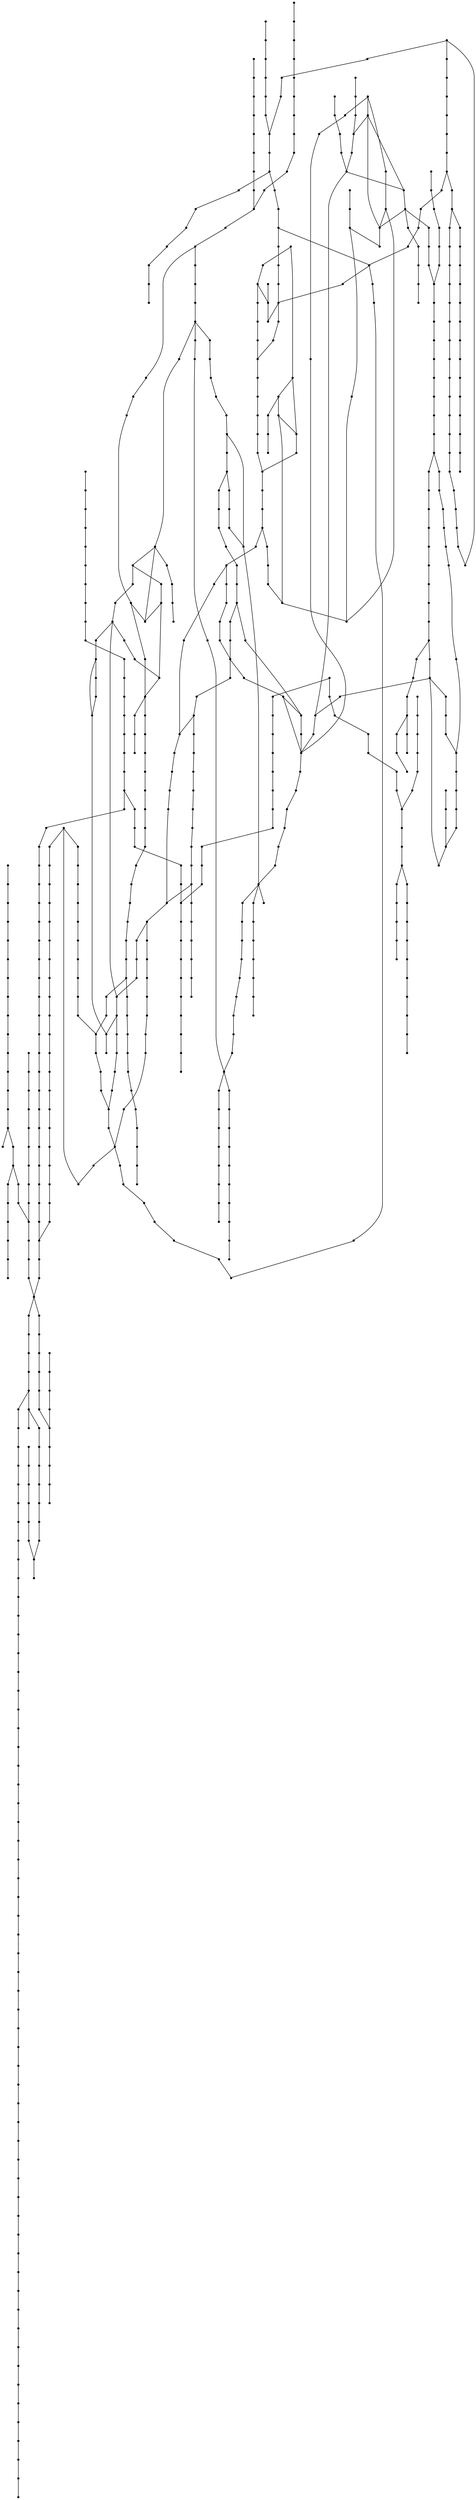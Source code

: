 digraph G {
	graph [bb="-662.47,-518.47,1584.3,554.46",
		inputscale=0.0007899999999999352,
		margin=0,
		outputorder=nodesfirst,
		truecolor=true
	];
	node [label="\N"];
	73344025	 [color=black,
		comment="50.7658920,15.0675612!",
		height=0.05,
		label=73344025,
		pos="213.37,-193.6",
		shape=point,
		width=0.05];
	73289346	 [color=black,
		comment="50.7658404,15.0677331!",
		height=0.05,
		label=73289346,
		pos="229.03,-198.3",
		shape=point,
		width=0.05];
	73344025 -> 73289346	 [color=black,
		dir=none,
		pos="215.29,-194.18 218.29,-195.08 224.08,-196.81 227.1,-197.72"];
	3561132919	 [color=black,
		comment="50.7657383,15.0679996!",
		height=0.05,
		label=3561132919,
		pos="253.32,-207.61",
		shape=point,
		width=0.05];
	73289346 -> 3561132919	 [color=black,
		dir=none,
		pos="230.94,-199.03 235.5,-200.78 247.01,-205.19 251.49,-206.91"];
	73375642	 [color=black,
		comment="50.7655646,15.0684031!",
		height=0.05,
		label=73375642,
		pos="290.1,-223.44",
		shape=point,
		width=0.05];
	3561132919 -> 73375642	 [color=black,
		dir=none,
		pos="255.3,-208.46 261.74,-211.23 282.09,-219.99 288.29,-222.66"];
	206218206	 [color=black,
		comment="50.7732454,15.0617919!",
		height=0.05,
		label=206218206,
		pos="-312.44,476.58",
		shape=point,
		width=0.05];
	2251316773	 [color=black,
		comment="50.7732340,15.0617725!",
		height=0.05,
		label=2251316773,
		pos="-314.21,475.55",
		shape=point,
		width=0.05];
	206218206 -> 2251316773	 [color=black,
		dir=none,
		pos="-314.14,475.59 -314.16,475.58 -314.18,475.56 -314.19,475.56"];
	3406056117	 [color=black,
		comment="50.7732191,15.0617471!",
		height=0.05,
		label=3406056117,
		pos="-316.53,474.19",
		shape=point,
		width=0.05];
	2251316773 -> 3406056117	 [color=black,
		dir=none,
		pos="-315.79,474.62 -316,474.5 -316.18,474.39 -316.31,474.31"];
	1984013801	 [color=black,
		comment="50.7727644,15.0609731!",
		height=0.05,
		label=1984013801,
		pos="-387.07,432.75",
		shape=point,
		width=0.05];
	3406056117 -> 1984013801	 [color=black,
		dir=none,
		pos="-318.27,473.16 -328.03,467.43 -375.79,439.37 -385.39,433.73"];
	1984013817	 [color=black,
		comment="50.7727187,15.0608954!",
		height=0.05,
		label=1984013817,
		pos="-394.15,428.58",
		shape=point,
		width=0.05];
	1984013801 -> 1984013817	 [color=black,
		dir=none,
		pos="-388.71,431.78 -389.76,431.17 -391.12,430.37 -392.21,429.72"];
	1984013833	 [color=black,
		comment="50.7723988,15.0603574!",
		height=0.05,
		label=1984013833,
		pos="-443.18,399.43",
		shape=point,
		width=0.05];
	1984013817 -> 1984013833	 [color=black,
		dir=none,
		pos="-395.78,427.61 -403.23,423.18 -433.93,404.93 -441.49,400.43"];
	280899509	 [color=black,
		comment="50.7721936,15.0600299!",
		height=0.05,
		label=280899509,
		pos="-473.03,380.72",
		shape=point,
		width=0.05];
	1984013833 -> 280899509	 [color=black,
		dir=none,
		pos="-444.79,398.42 -449.92,395.2 -465.92,385.18 -471.27,381.83"];
	1984013796	 [color=black,
		comment="50.7720340,15.0597515!",
		height=0.05,
		label=1984013796,
		pos="-498.4,366.18",
		shape=point,
		width=0.05];
	280899509 -> 1984013796	 [color=black,
		dir=none,
		pos="-474.7,379.77 -479.28,377.14 -492.07,369.81 -496.7,367.16"];
	3952848953	 [color=black,
		comment="50.7719778,15.0596484!",
		height=0.05,
		label=3952848953,
		pos="-507.8,361.06",
		shape=point,
		width=0.05];
	1984013796 -> 3952848953	 [color=black,
		dir=none,
		pos="-500.22,365.19 -501.92,364.26 -504.46,362.88 -506.12,361.97"];
	206218207	 [color=black,
		comment="50.7717242,15.0592328!",
		height=0.05,
		label=206218207,
		pos="-545.68,337.94",
		shape=point,
		width=0.05];
	3952848953 -> 206218207	 [color=black,
		dir=none,
		pos="-509.43,360.06 -515.66,356.26 -537.95,342.66 -544.1,338.91"];
	1919351623	 [color=black,
		comment="50.7716464,15.0591113!",
		height=0.05,
		label=1919351623,
		pos="-556.75,330.85",
		shape=point,
		width=0.05];
	206218207 -> 1919351623	 [color=black,
		dir=none,
		pos="-547.41,336.84 -549.55,335.46 -553.16,333.15 -555.21,331.84"];
	206218208	 [color=black,
		comment="50.7714922,15.0588565!",
		height=0.05,
		label=206218208,
		pos="-579.97,316.8",
		shape=point,
		width=0.05];
	1919351623 -> 206218208	 [color=black,
		dir=none,
		pos="-558.57,329.75 -562.94,327.11 -573.93,320.45 -578.22,317.86"];
	205428092	 [color=black,
		comment="50.7715342,15.0700339!",
		height=0.05,
		label=205428092,
		pos="438.73,320.63",
		shape=point,
		width=0.05];
	1835907076	 [color=black,
		comment="50.7723859,15.0693684!",
		height=0.05,
		label=1835907076,
		pos="378.07,398.25",
		shape=point,
		width=0.05];
	205428092 -> 1835907076	 [color=black,
		dir=none,
		pos="437.46,322.25 429.57,332.35 387.21,386.56 379.33,396.64"];
	3254965838	 [color=black,
		comment="50.7714084,15.0692566!",
		height=0.05,
		label=3254965838,
		pos="367.88,309.16",
		shape=point,
		width=0.05];
	205428092 -> 3254965838	 [color=black,
		dir=none,
		pos="436.68,320.3 426.34,318.62 379.85,311.1 369.8,309.47"];
	418341650	 [color=black,
		comment="50.7730775,15.0688099!",
		height=0.05,
		label=418341650,
		pos="327.17,461.28",
		shape=point,
		width=0.05];
	1835907076 -> 418341650	 [color=black,
		dir=none,
		pos="376.81,399.81 369.83,408.45 335.91,450.46 328.57,459.55"];
	499617023	 [color=black,
		comment="50.7733455,15.0685900!",
		height=0.05,
		label=499617023,
		pos="307.13,485.71",
		shape=point,
		width=0.05];
	418341650 -> 499617023	 [color=black,
		dir=none,
		pos="325.86,462.88 322.23,467.3 312.14,479.61 308.48,484.07"];
	3220652737	 [color=black,
		comment="50.7734105,15.0685361!",
		height=0.05,
		label=3220652737,
		pos="302.22,491.63",
		shape=point,
		width=0.05];
	499617023 -> 3220652737	 [color=black,
		dir=none,
		pos="305.79,487.33 305.06,488.2 304.17,489.28 303.46,490.14"];
	2535809540	 [color=black,
		comment="50.7740122,15.0680680!",
		height=0.05,
		label=2535809540,
		pos="259.56,546.47",
		shape=point,
		width=0.05];
	3220652737 -> 2535809540	 [color=black,
		dir=none,
		pos="300.8,493.46 294.21,501.93 266.64,537.36 260.69,545.01"];
	4718269486	 [color=black,
		comment="50.7740629,15.0680259!",
		height=0.05,
		label=4718269486,
		pos="255.72,551.09",
		shape=point,
		width=0.05];
	2535809540 -> 4718269486	 [color=black,
		dir=none,
		pos="258.34,547.93 257.92,548.44 257.45,549.01 257.02,549.53"];
	1962574141	 [color=black,
		comment="50.7740801,15.0680114!",
		height=0.05,
		label=1962574141,
		pos="254.4,552.66",
		shape=point,
		width=0.05];
	4718269486 -> 1962574141	 [color=black,
		dir=none,
		pos="254.45,552.59 254.44,552.61 254.42,552.63 254.41,552.64"];
	606914840	 [color=black,
		comment="50.7709759,15.0585379!",
		height=0.05,
		label=606914840,
		pos="-609.01,269.74",
		shape=point,
		width=0.05];
	2269952446	 [color=black,
		comment="50.7705729,15.0583256!",
		height=0.05,
		label=2269952446,
		pos="-628.36,233.01",
		shape=point,
		width=0.05];
	606914840 -> 2269952446	 [color=black,
		dir=none,
		pos="-610.05,267.77 -613.44,261.33 -624.14,241.02 -627.41,234.82"];
	499587381	 [color=black,
		comment="50.7704719,15.0582682!",
		height=0.05,
		label=499587381,
		pos="-633.59,223.81",
		shape=point,
		width=0.05];
	2269952446 -> 499587381	 [color=black,
		dir=none,
		pos="-629.37,231.24 -630.32,229.57 -631.73,227.08 -632.66,225.46"];
	606096026	 [color=black,
		comment="50.7702694,15.0581690!",
		height=0.05,
		label=606096026,
		pos="-642.63,205.35",
		shape=point,
		width=0.05];
	499587381 -> 606096026	 [color=black,
		dir=none,
		pos="-634.43,222.11 -636.1,218.68 -639.88,210.97 -641.66,207.33"];
	3406044775	 [color=black,
		comment="50.7702350,15.0582867!",
		height=0.05,
		label=3406044775,
		pos="-631.9,202.22",
		shape=point,
		width=0.05];
	606096026 -> 3406044775	 [color=black,
		dir=none,
		pos="-640.56,204.75 -638.62,204.18 -635.72,203.33 -633.82,202.78"];
	206219261	 [color=black,
		comment="50.7711899,15.0586394!",
		height=0.05,
		label=206219261,
		pos="-599.76,289.25",
		shape=point,
		width=0.05];
	206219261 -> 606914840	 [color=black,
		dir=none,
		pos="-600.61,287.45 -602.4,283.68 -606.52,274.99 -608.24,271.37"];
	606096028	 [color=black,
		comment="50.7700529,15.0589461!",
		height=0.05,
		label=606096028,
		pos="-571.81,185.62",
		shape=point,
		width=0.05];
	4687196813	 [color=black,
		comment="50.7699932,15.0589003!",
		height=0.05,
		label=4687196813,
		pos="-575.98,180.18",
		shape=point,
		width=0.05];
	606096028 -> 4687196813	 [color=black,
		dir=none,
		pos="-573.13,183.9 -573.66,183.2 -574.28,182.4 -574.8,181.73"];
	980683003	 [color=black,
		comment="50.7705407,15.0593881!",
		height=0.05,
		label=980683003,
		pos="-531.52,230.08",
		shape=point,
		width=0.05];
	606096028 -> 980683003	 [color=black,
		dir=none,
		pos="-570.47,187.1 -564.35,193.85 -539.12,221.69 -532.91,228.55"];
	4718333358	 [color=black,
		comment="50.7697582,15.0587307!",
		height=0.05,
		label=4718333358,
		pos="-591.44,158.76",
		shape=point,
		width=0.05];
	4687196813 -> 4718333358	 [color=black,
		dir=none,
		pos="-577.19,178.5 -580.04,174.56 -587.13,164.73 -590.1,160.62"];
	4718333357	 [color=black,
		comment="50.7696787,15.0586915!",
		height=0.05,
		label=4718333357,
		pos="-595.01,151.52",
		shape=point,
		width=0.05];
	4718333358 -> 4718333357	 [color=black,
		dir=none,
		pos="-592.27,157.08 -592.8,156.01 -593.48,154.62 -594.04,153.5"];
	280899457	 [color=black,
		comment="50.7696146,15.0586798!",
		height=0.05,
		label=280899457,
		pos="-596.08,145.68",
		shape=point,
		width=0.05];
	4718333357 -> 280899457	 [color=black,
		dir=none,
		pos="-595.35,149.67 -595.47,149.03 -595.6,148.31 -595.72,147.65"];
	4887586999	 [color=black,
		comment="50.7695151,15.0585311!",
		height=0.05,
		label=4887586999,
		pos="-609.63,136.61",
		shape=point,
		width=0.05];
	280899457 -> 4887586999	 [color=black,
		dir=none,
		pos="-597.74,144.56 -600.34,142.82 -605.35,139.47 -607.95,137.73"];
	4887587003	 [color=black,
		comment="50.7696737,15.0589004!",
		height=0.05,
		label=4887587003,
		pos="-575.97,151.06",
		shape=point,
		width=0.05];
	280899457 -> 4887587003	 [color=black,
		dir=none,
		pos="-594.22,146.17 -590.49,147.17 -582.09,149.42 -578.12,150.49"];
	2004781500	 [color=black,
		comment="50.7721793,15.0654585!",
		height=0.05,
		label=2004781500,
		pos="21.728,379.42",
		shape=point,
		width=0.05];
	280899477	 [color=black,
		comment="50.7716020,15.0657236!",
		height=0.05,
		label=280899477,
		pos="45.889,326.81",
		shape=point,
		width=0.05];
	2004781500 -> 280899477	 [color=black,
		dir=none,
		pos="22.532,377.67 26.2,369.68 41.331,336.73 45.057,328.62"];
	280899476	 [color=black,
		comment="50.7720111,15.0675782!",
		height=0.05,
		label=280899476,
		pos="214.92,364.09",
		shape=point,
		width=0.05];
	280899477 -> 280899476	 [color=black,
		dir=none,
		pos="47.787,327.22 65.051,331.03 194.67,359.62 212.81,363.63"];
	280899488	 [color=black,
		comment="50.7667546,15.0601583!",
		height=0.05,
		label=280899488,
		pos="-461.33,-114.98",
		shape=point,
		width=0.05];
	7850263992	 [color=black,
		comment="50.7667728,15.0600706!",
		height=0.05,
		label=7850263992,
		pos="-469.32,-113.32",
		shape=point,
		width=0.05];
	280899488 -> 7850263992	 [color=black,
		dir=none,
		pos="-463.18,-114.6 -464.36,-114.35 -465.9,-114.03 -467.14,-113.78"];
	3471937552	 [color=black,
		comment="50.7667326,15.0602730!",
		height=0.05,
		label=3471937552,
		pos="-450.87,-116.99",
		shape=point,
		width=0.05];
	280899488 -> 3471937552	 [color=black,
		dir=none,
		pos="-459.31,-115.37 -457.41,-115.73 -454.59,-116.27 -452.74,-116.63"];
	2380578344	 [color=black,
		comment="50.7668039,15.0601791!",
		height=0.05,
		label=2380578344,
		pos="-459.43,-110.49",
		shape=point,
		width=0.05];
	280899488 -> 2380578344	 [color=black,
		dir=none,
		pos="-460.56,-113.15 -460.43,-112.84 -460.29,-112.52 -460.16,-112.21"];
	5183197705	 [color=black,
		comment="50.7669461,15.0592375!",
		height=0.05,
		label=5183197705,
		pos="-545.25,-97.529",
		shape=point,
		width=0.05];
	7850263992 -> 5183197705	 [color=black,
		dir=none,
		pos="-471.2,-112.93 -481.7,-110.75 -533.11,-100.06 -543.44,-97.906"];
	4825374626	 [color=black,
		comment="50.7669732,15.0591250!",
		height=0.05,
		label=4825374626,
		pos="-555.5,-95.059",
		shape=point,
		width=0.05];
	5183197705 -> 4825374626	 [color=black,
		dir=none,
		pos="-547.23,-97.053 -549.09,-96.604 -551.86,-95.938 -553.67,-95.501"];
	503150068	 [color=black,
		comment="50.7669788,15.0590973!",
		height=0.05,
		label=503150068,
		pos="-558.03,-94.549",
		shape=point,
		width=0.05];
	4825374626 -> 503150068	 [color=black,
		dir=none,
		pos="-557.63,-94.629 -557.75,-94.605 -557.85,-94.585 -557.92,-94.571"];
	4825370810	 [color=black,
		comment="50.7669841,15.0590712!",
		height=0.05,
		label=4825370810,
		pos="-560.41,-94.066",
		shape=point,
		width=0.05];
	503150068 -> 4825370810	 [color=black,
		dir=none,
		pos="-560.03,-94.141 -560.15,-94.119 -560.24,-94.1 -560.3,-94.087"];
	660772495	 [color=black,
		comment="50.7669000,15.0589818!",
		height=0.05,
		label=660772495,
		pos="-568.55,-101.73",
		shape=point,
		width=0.05];
	503150068 -> 660772495	 [color=black,
		dir=none,
		pos="-559.67,-95.671 -561.61,-96.997 -564.83,-99.192 -566.82,-100.54"];
	280899512	 [color=black,
		comment="50.7712794,15.0586898!",
		height=0.05,
		label=280899512,
		pos="-595.17,297.4",
		shape=point,
		width=0.05];
	280899512 -> 206219261	 [color=black,
		dir=none,
		pos="-596.05,295.83 -596.8,294.5 -597.88,292.58 -598.68,291.16"];
	6095270910	 [color=black,
		comment="50.7712901,15.0587556!",
		height=0.05,
		label=6095270910,
		pos="-589.17,298.38",
		shape=point,
		width=0.05];
	280899512 -> 6095270910	 [color=black,
		dir=none,
		pos="-593.27,297.71 -592.61,297.82 -591.87,297.94 -591.2,298.05"];
	4718393893	 [color=black,
		comment="50.7712924,15.0588235!",
		height=0.05,
		label=4718393893,
		pos="-582.98,298.59",
		shape=point,
		width=0.05];
	6095270910 -> 4718393893	 [color=black,
		dir=none,
		pos="-587.21,298.45 -586.53,298.47 -585.77,298.5 -585.08,298.52"];
	3406044756	 [color=black,
		comment="50.7712805,15.0589326!",
		height=0.05,
		label=3406044756,
		pos="-573.04,297.5",
		shape=point,
		width=0.05];
	4718393893 -> 3406044756	 [color=black,
		dir=none,
		pos="-581.06,298.38 -579.35,298.19 -576.84,297.92 -575.09,297.73"];
	280899511	 [color=black,
		comment="50.7712632,15.0589911!",
		height=0.05,
		label=280899511,
		pos="-567.71,295.93",
		shape=point,
		width=0.05];
	3406044756 -> 280899511	 [color=black,
		dir=none,
		pos="-570.87,296.86 -570.41,296.73 -569.93,296.58 -569.48,296.45"];
	4718393788	 [color=black,
		comment="50.7712212,15.0590992!",
		height=0.05,
		label=4718393788,
		pos="-557.85,292.1",
		shape=point,
		width=0.05];
	280899511 -> 4718393788	 [color=black,
		dir=none,
		pos="-565.81,295.19 -564.02,294.49 -561.36,293.46 -559.62,292.78"];
	4718393787	 [color=black,
		comment="50.7711685,15.0592043!",
		height=0.05,
		label=4718393787,
		pos="-548.28,287.3",
		shape=point,
		width=0.05];
	4718393788 -> 4718393787	 [color=black,
		dir=none,
		pos="-556.01,291.17 -554.27,290.3 -551.68,289.01 -549.99,288.16"];
	4718393786	 [color=black,
		comment="50.7711310,15.0592608!",
		height=0.05,
		label=4718393786,
		pos="-543.13,283.88",
		shape=point,
		width=0.05];
	4718393787 -> 4718393786	 [color=black,
		dir=none,
		pos="-546.65,286.22 -546.08,285.84 -545.44,285.42 -544.87,285.04"];
	280899514	 [color=black,
		comment="50.7710763,15.0593168!",
		height=0.05,
		label=280899514,
		pos="-538.02,278.89",
		shape=point,
		width=0.05];
	4718393786 -> 280899514	 [color=black,
		dir=none,
		pos="-541.51,282.3 -540.86,281.66 -540.11,280.93 -539.47,280.31"];
	4718393785	 [color=black,
		comment="50.7709808,15.0593069!",
		height=0.05,
		label=4718393785,
		pos="-538.92,270.19",
		shape=point,
		width=0.05];
	280899514 -> 4718393785	 [color=black,
		dir=none,
		pos="-538.23,276.88 -538.38,275.43 -538.58,273.49 -538.73,272.08"];
	73374275	 [color=black,
		comment="50.7685960,15.0637000!",
		height=0.05,
		label=73374275,
		pos="-138.54,52.842",
		shape=point,
		width=0.05];
	280899490	 [color=black,
		comment="50.7679770,15.0633960!",
		height=0.05,
		label=280899490,
		pos="-166.25,-3.5737",
		shape=point,
		width=0.05];
	73374275 -> 280899490	 [color=black,
		dir=none,
		pos="-139.46,50.964 -143.67,42.399 -161.02,7.0674 -165.29,-1.6317"];
	2167609094	 [color=black,
		comment="50.7685392,15.0638483!",
		height=0.05,
		label=2167609094,
		pos="-125.02,47.665",
		shape=point,
		width=0.05];
	73374275 -> 2167609094	 [color=black,
		dir=none,
		pos="-136.43,52.033 -133.82,51.032 -129.41,49.343 -126.9,48.385"];
	611858574	 [color=black,
		comment="50.7677123,15.0632660!",
		height=0.05,
		label=611858574,
		pos="-178.1,-27.698",
		shape=point,
		width=0.05];
	280899490 -> 611858574	 [color=black,
		dir=none,
		pos="-167.18,-5.4667 -169.4,-9.9986 -175.01,-21.425 -177.2,-25.88"];
	611858573	 [color=black,
		comment="50.7672430,15.0630355!",
		height=0.05,
		label=611858573,
		pos="-199.1,-70.47",
		shape=point,
		width=0.05];
	611858574 -> 611858573	 [color=black,
		dir=none,
		pos="-179,-29.536 -182.45,-36.572 -194.82,-61.745 -198.23,-68.686"];
	280899505	 [color=black,
		comment="50.7666512,15.0627449!",
		height=0.05,
		label=280899505,
		pos="-225.59,-124.41",
		shape=point,
		width=0.05];
	611858573 -> 280899505	 [color=black,
		dir=none,
		pos="-199.98,-72.264 -204,-80.453 -220.59,-114.23 -224.68,-122.55"];
	287467327	 [color=black,
		comment="50.7663870,15.0640628!",
		height=0.05,
		label=287467327,
		pos="-105.48,-148.49",
		shape=point,
		width=0.05];
	280899505 -> 287467327	 [color=black,
		dir=none,
		pos="-223.5,-124.82 -208.8,-127.77 -120.9,-145.39 -107.25,-148.13"];
	280899493	 [color=black,
		comment="50.7663536,15.0661483!",
		height=0.05,
		label=280899493,
		pos="84.596,-151.53",
		shape=point,
		width=0.05];
	3249333764	 [color=black,
		comment="50.7662356,15.0655260!",
		height=0.05,
		label=3249333764,
		pos="27.88,-162.28",
		shape=point,
		width=0.05];
	280899493 -> 3249333764	 [color=black,
		dir=none,
		pos="82.709,-151.89 74.098,-153.52 38.577,-160.26 29.832,-161.91"];
	2425845596	 [color=black,
		comment="50.7663890,15.0661778!",
		height=0.05,
		label=2425845596,
		pos="87.284,-148.3",
		shape=point,
		width=0.05];
	280899493 -> 2425845596	 [color=black,
		dir=none,
		pos="85.94,-149.92 86.024,-149.82 86.108,-149.71 86.191,-149.62"];
	280899506	 [color=black,
		comment="50.7661755,15.0654247!",
		height=0.05,
		label=280899506,
		pos="18.647,-167.76",
		shape=point,
		width=0.05];
	3249333764 -> 280899506	 [color=black,
		dir=none,
		pos="26.1,-163.34 24.423,-164.33 21.931,-165.81 20.298,-166.78"];
	646535673	 [color=black,
		comment="50.7660689,15.0653701!",
		height=0.05,
		label=646535673,
		pos="13.671,-177.48",
		shape=point,
		width=0.05];
	280899506 -> 646535673	 [color=black,
		dir=none,
		pos="17.688,-169.63 16.784,-171.4 15.441,-174.02 14.561,-175.74"];
	646539871	 [color=black,
		comment="50.7653750,15.0650433!",
		height=0.05,
		label=646539871,
		pos="-16.113,-240.72",
		shape=point,
		width=0.05];
	646535673 -> 646539871	 [color=black,
		dir=none,
		pos="12.812,-179.3 8.4624,-188.54 -11.083,-230.04 -15.307,-239.01"];
	4720250043	 [color=black,
		comment="50.7651348,15.0649342!",
		height=0.05,
		label=4720250043,
		pos="-26.057,-262.61",
		shape=point,
		width=0.05];
	646539871 -> 4720250043	 [color=black,
		dir=none,
		pos="-16.894,-242.44 -18.725,-246.47 -23.287,-256.51 -25.196,-260.71"];
	4720250040	 [color=black,
		comment="50.7651153,15.0649034!",
		height=0.05,
		label=4720250040,
		pos="-28.864,-264.39",
		shape=point,
		width=0.05];
	4720250043 -> 4720250040	 [color=black,
		dir=none,
		pos="-27.975,-263.82 -28.222,-263.98 -28.444,-264.12 -28.605,-264.22"];
	287467598	 [color=black,
		comment="50.7650877,15.0648544!",
		height=0.05,
		label=287467598,
		pos="-33.329,-266.9",
		shape=point,
		width=0.05];
	4720250040 -> 287467598	 [color=black,
		dir=none,
		pos="-30.68,-265.41 -30.989,-265.58 -31.309,-265.76 -31.616,-265.94"];
	4720250041	 [color=black,
		comment="50.7650697,15.0647882!",
		height=0.05,
		label=4720250041,
		pos="-39.363,-268.54",
		shape=point,
		width=0.05];
	287467598 -> 4720250041	 [color=black,
		dir=none,
		pos="-35.238,-267.42 -35.901,-267.6 -36.647,-267.8 -37.32,-267.99"];
	4720250042	 [color=black,
		comment="50.7650684,15.0647080!",
		height=0.05,
		label=4720250042,
		pos="-46.672,-268.66",
		shape=point,
		width=0.05];
	4720250041 -> 4720250042	 [color=black,
		dir=none,
		pos="-41.36,-268.58 -42.442,-268.59 -43.77,-268.61 -44.828,-268.63"];
	4720250025	 [color=black,
		comment="50.7652907,15.0635778!",
		height=0.05,
		label=4720250025,
		pos="-149.68,-248.4",
		shape=point,
		width=0.05];
	4720250042 -> 4720250025	 [color=black,
		dir=none,
		pos="-48.46,-268.31 -60.963,-265.85 -135.18,-251.25 -147.84,-248.76"];
	1318589473	 [color=black,
		comment="50.7654139,15.0629515!",
		height=0.05,
		label=1318589473,
		pos="-206.76,-237.17",
		shape=point,
		width=0.05];
	4720250025 -> 1318589473	 [color=black,
		dir=none,
		pos="-151.58,-248.03 -160.24,-246.32 -195.99,-239.29 -204.79,-237.56"];
	280899507	 [color=black,
		comment="50.7705792,15.0630910!",
		height=0.05,
		label=280899507,
		pos="-194.04,233.59",
		shape=point,
		width=0.05];
	4718393738	 [color=black,
		comment="50.7706306,15.0630282!",
		height=0.05,
		label=4718393738,
		pos="-199.77,238.27",
		shape=point,
		width=0.05];
	280899507 -> 4718393738	 [color=black,
		dir=none,
		pos="-195.86,235.07 -196.59,235.67 -197.43,236.36 -198.14,236.94"];
	4718393769	 [color=black,
		comment="50.7704966,15.0626900!",
		height=0.05,
		label=4718393769,
		pos="-230.59,226.06",
		shape=point,
		width=0.05];
	280899507 -> 4718393769	 [color=black,
		dir=none,
		pos="-196.01,233.18 -202.41,231.86 -222.63,227.7 -228.79,226.43"];
	1992857319	 [color=black,
		comment="50.7708524,15.0627575!",
		height=0.05,
		label=1992857319,
		pos="-224.44,258.49",
		shape=point,
		width=0.05];
	4718393738 -> 1992857319	 [color=black,
		dir=none,
		pos="-201.39,239.6 -205.85,243.25 -218.28,253.44 -222.78,257.13"];
	979261617	 [color=black,
		comment="50.7708740,15.0627307!",
		height=0.05,
		label=979261617,
		pos="-226.88,260.46",
		shape=point,
		width=0.05];
	1992857319 -> 979261617	 [color=black,
		dir=none,
		pos="-226.11,259.83 -226.32,260.01 -226.52,260.16 -226.66,260.28"];
	444767221	 [color=black,
		comment="50.7710391,15.0625038!",
		height=0.05,
		label=444767221,
		pos="-247.56,275.5",
		shape=point,
		width=0.05];
	979261617 -> 444767221	 [color=black,
		dir=none,
		pos="-228.5,261.64 -232.31,264.41 -241.8,271.31 -245.77,274.2"];
	254091877	 [color=black,
		comment="50.7710997,15.0623881!",
		height=0.05,
		label=254091877,
		pos="-258.11,281.03",
		shape=point,
		width=0.05];
	444767221 -> 254091877	 [color=black,
		dir=none,
		pos="-249.21,276.37 -251.16,277.39 -254.38,279.07 -256.36,280.11"];
	280899510	 [color=black,
		comment="50.7710211,15.0622895!",
		height=0.05,
		label=280899510,
		pos="-267.09,273.86",
		shape=point,
		width=0.05];
	499587407	 [color=black,
		comment="50.7713271,15.0617045!",
		height=0.05,
		label=499587407,
		pos="-320.41,301.75",
		shape=point,
		width=0.05];
	280899510 -> 499587407	 [color=black,
		dir=none,
		pos="-268.87,274.79 -276.96,279.03 -310.35,296.49 -318.57,300.79"];
	280899510 -> 254091877	 [color=black,
		dir=none,
		pos="-265.36,275.24 -263.73,276.55 -261.3,278.48 -259.71,279.75"];
	499587412	 [color=black,
		comment="50.7719405,15.0625071!",
		height=0.05,
		label=499587412,
		pos="-247.26,357.66",
		shape=point,
		width=0.05];
	499587407 -> 499587412	 [color=black,
		dir=none,
		pos="-318.88,302.92 -309.36,310.2 -258.28,349.24 -248.78,356.5"];
	653594326	 [color=black,
		comment="50.7711332,15.0714264!",
		height=0.05,
		label=653594326,
		pos="565.64,284.08",
		shape=point,
		width=0.05];
	3254965832	 [color=black,
		comment="50.7710330,15.0714142!",
		height=0.05,
		label=3254965832,
		pos="564.53,274.95",
		shape=point,
		width=0.05];
	653594326 -> 3254965832	 [color=black,
		dir=none,
		pos="565.38,281.96 565.19,280.44 564.95,278.41 564.77,276.93"];
	280986913	 [color=black,
		comment="50.7711324,15.0711608!",
		height=0.05,
		label=280986913,
		pos="541.43,284.01",
		shape=point,
		width=0.05];
	653594326 -> 280986913	 [color=black,
		dir=none,
		pos="563.74,284.07 559.19,284.06 547.73,284.03 543.26,284.01"];
	653594332	 [color=black,
		comment="50.7709470,15.0713776!",
		height=0.05,
		label=653594332,
		pos="561.19,267.11",
		shape=point,
		width=0.05];
	3254965832 -> 653594332	 [color=black,
		dir=none,
		pos="563.75,273.13 563.2,271.83 562.46,270.09 561.91,268.81"];
	3254965830	 [color=black,
		comment="50.7709048,15.0713080!",
		height=0.05,
		label=3254965830,
		pos="554.85,263.26",
		shape=point,
		width=0.05];
	653594332 -> 3254965830	 [color=black,
		dir=none,
		pos="559.46,266.06 558.52,265.49 557.37,264.79 556.45,264.23"];
	653594329	 [color=black,
		comment="50.7708839,15.0712228!",
		height=0.05,
		label=653594329,
		pos="547.08,261.36",
		shape=point,
		width=0.05];
	3254965830 -> 653594329	 [color=black,
		dir=none,
		pos="553.05,262.82 551.9,262.54 550.41,262.17 549.2,261.88"];
	653594324	 [color=black,
		comment="50.7707140,15.0705472!",
		height=0.05,
		label=653594324,
		pos="485.51,245.87",
		shape=point,
		width=0.05];
	653594329 -> 653594324	 [color=black,
		dir=none,
		pos="545.31,260.91 536.47,258.69 497.31,248.84 487.66,246.42"];
	653594322	 [color=black,
		comment="50.7705945,15.0703433!",
		height=0.05,
		label=653594322,
		pos="466.92,234.98",
		shape=point,
		width=0.05];
	653594324 -> 653594322	 [color=black,
		dir=none,
		pos="483.79,244.87 480.34,242.85 472.58,238.3 468.91,236.15"];
	280986906	 [color=black,
		comment="50.7700624,15.0697128!",
		height=0.05,
		label=280986906,
		pos="409.46,186.49",
		shape=point,
		width=0.05];
	653594322 -> 280986906	 [color=black,
		dir=none,
		pos="465.5,233.78 457.62,227.13 419.33,194.81 411.04,187.82"];
	653594319	 [color=black,
		comment="50.7699787,15.0699449!",
		height=0.05,
		label=653594319,
		pos="430.61,178.86",
		shape=point,
		width=0.05];
	280986906 -> 653594319	 [color=black,
		dir=none,
		pos="411.41,185.78 415.5,184.31 424.92,180.91 428.85,179.5"];
	2933374714	 [color=black,
		comment="50.7700412,15.0696359!",
		height=0.05,
		label=2933374714,
		pos="402.45,184.56",
		shape=point,
		width=0.05];
	280986906 -> 2933374714	 [color=black,
		dir=none,
		pos="407.55,185.96 406.51,185.67 405.24,185.32 404.22,185.04"];
	280987007	 [color=black,
		comment="50.7648388,15.0761799!",
		height=0.05,
		label=280987007,
		pos="998.87,-289.59",
		shape=point,
		width=0.05];
	280987005	 [color=black,
		comment="50.7648908,15.0760346!",
		height=0.05,
		label=280987005,
		pos="985.63,-284.85",
		shape=point,
		width=0.05];
	280987007 -> 280987005	 [color=black,
		dir=none,
		pos="996.8,-288.85 994.24,-287.93 989.92,-286.38 987.47,-285.51"];
	2380578309	 [color=black,
		comment="50.7650005,15.0756657!",
		height=0.05,
		label=2380578309,
		pos="952,-274.85",
		shape=point,
		width=0.05];
	280987005 -> 2380578309	 [color=black,
		dir=none,
		pos="983.82,-284.31 978.03,-282.59 960.01,-277.23 953.99,-275.44"];
	2380578316	 [color=black,
		comment="50.7650815,15.0753933!",
		height=0.05,
		label=2380578316,
		pos="927.18,-267.47",
		shape=point,
		width=0.05];
	2380578309 -> 2380578316	 [color=black,
		dir=none,
		pos="950.06,-274.27 945.39,-272.88 933.63,-269.39 929.05,-268.02"];
	2106444083	 [color=black,
		comment="50.7651731,15.0750971!",
		height=0.05,
		label=2106444083,
		pos="900.18,-259.12",
		shape=point,
		width=0.05];
	2380578316 -> 2106444083	 [color=black,
		dir=none,
		pos="925.41,-266.92 920.53,-265.41 906.92,-261.2 902,-259.68"];
	770841094	 [color=black,
		comment="50.7652251,15.0749215!",
		height=0.05,
		label=770841094,
		pos="884.18,-254.38",
		shape=point,
		width=0.05];
	2106444083 -> 770841094	 [color=black,
		dir=none,
		pos="898.22,-258.54 895.15,-257.63 889.24,-255.88 886.16,-254.97"];
	280987006	 [color=black,
		comment="50.7652855,15.0746101!",
		height=0.05,
		label=280987006,
		pos="855.8,-248.87",
		shape=point,
		width=0.05];
	770841094 -> 280987006	 [color=black,
		dir=none,
		pos="882.32,-254.02 877.19,-253.02 862.89,-250.25 857.7,-249.24"];
	770841091	 [color=black,
		comment="50.7653042,15.0743217!",
		height=0.05,
		label=770841091,
		pos="829.51,-247.17",
		shape=point,
		width=0.05];
	280987006 -> 770841091	 [color=black,
		dir=none,
		pos="853.74,-248.74 848.8,-248.42 836.35,-247.61 831.49,-247.3"];
	1397483111	 [color=black,
		comment="50.7652970,15.0741524!",
		height=0.05,
		label=1397483111,
		pos="814.08,-247.83",
		shape=point,
		width=0.05];
	770841091 -> 1397483111	 [color=black,
		dir=none,
		pos="827.62,-247.25 824.66,-247.38 818.96,-247.62 815.99,-247.75"];
	606096340	 [color=black,
		comment="50.7652778,15.0739313!",
		height=0.05,
		label=606096340,
		pos="793.93,-249.58",
		shape=point,
		width=0.05];
	1397483111 -> 606096340	 [color=black,
		dir=none,
		pos="812.22,-247.99 808.48,-248.31 800.06,-249.04 796.09,-249.39"];
	280987003	 [color=black,
		comment="50.7652582,15.0736004!",
		height=0.05,
		label=280987003,
		pos="763.77,-251.36",
		shape=point,
		width=0.05];
	606096340 -> 280987003	 [color=black,
		dir=none,
		pos="791.95,-249.69 786.5,-250.02 771.31,-250.92 765.8,-251.24"];
	1397483096	 [color=black,
		comment="50.7652334,15.0733135!",
		height=0.05,
		label=1397483096,
		pos="737.63,-253.62",
		shape=point,
		width=0.05];
	280987003 -> 1397483096	 [color=black,
		dir=none,
		pos="761.72,-251.54 756.81,-251.96 744.43,-253.04 739.6,-253.45"];
	606096018	 [color=black,
		comment="50.7652098,15.0730393!",
		height=0.05,
		label=606096018,
		pos="712.64,-255.77",
		shape=point,
		width=0.05];
	1397483096 -> 606096018	 [color=black,
		dir=none,
		pos="735.67,-253.79 730.97,-254.2 719.13,-255.21 714.52,-255.61"];
	1397483094	 [color=black,
		comment="50.7651953,15.0725953!",
		height=0.05,
		label=1397483094,
		pos="672.17,-257.1",
		shape=point,
		width=0.05];
	606096018 -> 1397483094	 [color=black,
		dir=none,
		pos="710.46,-255.85 703.37,-256.08 680.98,-256.81 674.16,-257.03"];
	280987004	 [color=black,
		comment="50.7651789,15.0720922!",
		height=0.05,
		label=280987004,
		pos="626.32,-258.59",
		shape=point,
		width=0.05];
	1397483094 -> 280987004	 [color=black,
		dir=none,
		pos="670.2,-257.16 662.66,-257.41 635.67,-258.29 628.23,-258.53"];
	280987001	 [color=black,
		comment="50.7651761,15.0715210!",
		height=0.05,
		label=280987001,
		pos="574.26,-258.85",
		shape=point,
		width=0.05];
	280987004 -> 280987001	 [color=black,
		dir=none,
		pos="624.08,-258.6 615.52,-258.64 584.88,-258.79 576.43,-258.83"];
	606096000	 [color=black,
		comment="50.7650141,15.0724313!",
		height=0.05,
		label=606096000,
		pos="657.22,-273.61",
		shape=point,
		width=0.05];
	280987004 -> 606096000	 [color=black,
		dir=none,
		pos="627.98,-259.4 633.3,-261.98 649.86,-270.03 655.4,-272.72"];
	280987002	 [color=black,
		comment="50.7651819,15.0712312!",
		height=0.05,
		label=280987002,
		pos="547.85,-258.32",
		shape=point,
		width=0.05];
	280987001 -> 280987002	 [color=black,
		dir=none,
		pos="572.19,-258.8 567.23,-258.7 554.72,-258.45 549.84,-258.36"];
	280986908	 [color=black,
		comment="50.7698151,15.0702249!",
		height=0.05,
		label=280986908,
		pos="456.13,163.95",
		shape=point,
		width=0.05];
	653594319 -> 280986908	 [color=black,
		dir=none,
		pos="432.29,177.88 436.9,175.19 449.76,167.67 454.42,164.95"];
	499616958	 [color=black,
		comment="50.7696822,15.0700653!",
		height=0.05,
		label=499616958,
		pos="441.59,151.84",
		shape=point,
		width=0.05];
	280986908 -> 499616958	 [color=black,
		dir=none,
		pos="454.35,162.46 451.44,160.04 445.71,155.27 443.04,153.04"];
	1397484603	 [color=black,
		comment="50.7701993,15.0705427!",
		height=0.05,
		label=1397484603,
		pos="485.1,198.97",
		shape=point,
		width=0.05];
	280986908 -> 1397484603	 [color=black,
		dir=none,
		pos="457.38,165.45 462.14,171.21 479.19,191.82 483.89,197.51"];
	280986969	 [color=black,
		comment="50.7658837,15.0738008!",
		height=0.05,
		label=280986969,
		pos="782.04,-194.36",
		shape=point,
		width=0.05];
	1416318596	 [color=black,
		comment="50.7658861,15.0737619!",
		height=0.05,
		label=1416318596,
		pos="778.49,-194.14",
		shape=point,
		width=0.05];
	280986969 -> 1416318596	 [color=black,
		dir=none,
		pos="779.94,-194.23 779.55,-194.2 779.19,-194.18 778.93,-194.16"];
	1397483197	 [color=black,
		comment="50.7659046,15.0732986!",
		height=0.05,
		label=1397483197,
		pos="736.27,-192.45",
		shape=point,
		width=0.05];
	1416318596 -> 1397483197	 [color=black,
		dir=none,
		pos="776.68,-194.06 769.86,-193.79 745.78,-192.83 738.42,-192.54"];
	1397483222	 [color=black,
		comment="50.7659315,15.0726545!",
		height=0.05,
		label=1397483222,
		pos="677.57,-190",
		shape=point,
		width=0.05];
	1397483197 -> 1397483222	 [color=black,
		dir=none,
		pos="734.32,-192.37 725.4,-192 688.64,-190.46 679.59,-190.08"];
	1840967781	 [color=black,
		comment="50.7659343,15.0725871!",
		height=0.05,
		label=1840967781,
		pos="671.42,-189.74",
		shape=point,
		width=0.05];
	1397483222 -> 1840967781	 [color=black,
		dir=none,
		pos="675.62,-189.92 674.95,-189.89 674.19,-189.86 673.5,-189.83"];
	621381299	 [color=black,
		comment="50.7659542,15.0721094!",
		height=0.05,
		label=621381299,
		pos="627.89,-187.93",
		shape=point,
		width=0.05];
	1840967781 -> 621381299	 [color=black,
		dir=none,
		pos="669.55,-189.67 662.39,-189.37 636.77,-188.3 629.7,-188.01"];
	621381290	 [color=black,
		comment="50.7659683,15.0712959!",
		height=0.05,
		label=621381290,
		pos="553.74,-186.65",
		shape=point,
		width=0.05];
	621381299 -> 621381290	 [color=black,
		dir=none,
		pos="626.05,-187.9 615.88,-187.72 566.47,-186.87 555.78,-186.68"];
	3238617164	 [color=black,
		comment="50.7659354,15.0705849!",
		height=0.05,
		label=3238617164,
		pos="488.94,-189.64",
		shape=point,
		width=0.05];
	621381290 -> 3238617164	 [color=black,
		dir=none,
		pos="551.87,-186.73 542.58,-187.16 501.37,-189.07 491.21,-189.54"];
	282284106	 [color=black,
		comment="50.7659260,15.0703809!",
		height=0.05,
		label=282284106,
		pos="470.35,-190.5",
		shape=point,
		width=0.05];
	3238617164 -> 282284106	 [color=black,
		dir=none,
		pos="486.95,-189.74 483.36,-189.9 475.82,-190.25 472.27,-190.41"];
	280987016	 [color=black,
		comment="50.7658472,15.0699488!",
		height=0.05,
		label=280987016,
		pos="430.97,-197.68",
		shape=point,
		width=0.05];
	282284106 -> 280987016	 [color=black,
		dir=none,
		pos="468.23,-190.89 461.33,-192.15 439.55,-196.12 432.91,-197.33"];
	606095962	 [color=black,
		comment="50.7649309,15.0715594!",
		height=0.05,
		label=606095962,
		pos="577.76,-281.19",
		shape=point,
		width=0.05];
	280987002 -> 606095962	 [color=black,
		dir=none,
		pos="549.46,-259.55 554.7,-263.56 571.24,-276.21 576.29,-280.07"];
	280987015	 [color=black,
		comment="50.7655438,15.0706756!",
		height=0.05,
		label=280987015,
		pos="497.21,-225.33",
		shape=point,
		width=0.05];
	280987002 -> 280987015	 [color=black,
		dir=none,
		pos="546.16,-257.22 538.47,-252.21 506.76,-231.55 498.95,-226.47"];
	282285440	 [color=black,
		comment="50.7646546,15.0722246!",
		height=0.05,
		label=282285440,
		pos="638.38,-306.37",
		shape=point,
		width=0.05];
	606095962 -> 282285440	 [color=black,
		dir=none,
		pos="579.51,-281.92 588.21,-285.53 626.76,-301.55 636.26,-305.49"];
	73343363	 [color=black,
		comment="50.7700110,15.0612182!",
		height=0.05,
		label=73343363,
		pos="-364.73,181.8",
		shape=point,
		width=0.05];
	4718290273	 [color=black,
		comment="50.7700320,15.0611497!",
		height=0.05,
		label=4718290273,
		pos="-370.97,183.72",
		shape=point,
		width=0.05];
	73343363 -> 4718290273	 [color=black,
		dir=none,
		pos="-366.71,182.41 -367.51,182.65 -368.42,182.94 -369.2,183.17"];
	2269952443	 [color=black,
		comment="50.7698968,15.0613083!",
		height=0.05,
		label=2269952443,
		pos="-356.52,171.4",
		shape=point,
		width=0.05];
	73343363 -> 2269952443	 [color=black,
		dir=none,
		pos="-363.45,180.18 -361.86,178.16 -359.18,174.77 -357.66,172.84"];
	73414277	 [color=black,
		comment="50.7700656,15.0610406!",
		height=0.05,
		label=73414277,
		pos="-380.92,186.78",
		shape=point,
		width=0.05];
	4718290273 -> 73414277	 [color=black,
		dir=none,
		pos="-372.89,184.31 -374.7,184.86 -377.38,185.69 -379.14,186.23"];
	4097462386	 [color=black,
		comment="50.7700263,15.0606777!",
		height=0.05,
		label=4097462386,
		pos="-413.99,183.2",
		shape=point,
		width=0.05];
	73414277 -> 4097462386	 [color=black,
		dir=none,
		pos="-383.09,186.54 -389.18,185.88 -406.37,184.02 -412.11,183.4"];
	73413042	 [color=black,
		comment="50.7701269,15.0605922!",
		height=0.05,
		label=73413042,
		pos="-421.78,192.37",
		shape=point,
		width=0.05];
	73414277 -> 73413042	 [color=black,
		dir=none,
		pos="-383.11,187.08 -390.28,188.06 -412.88,191.15 -419.77,192.09"];
	1949988763	 [color=black,
		comment="50.7697462,15.0614621!",
		height=0.05,
		label=1949988763,
		pos="-342.5,157.67",
		shape=point,
		width=0.05];
	2269952443 -> 1949988763	 [color=black,
		dir=none,
		pos="-355.22,170.13 -352.62,167.58 -346.77,161.85 -344,159.14"];
	1915449780	 [color=black,
		comment="50.7695578,15.0616596!",
		height=0.05,
		label=1915449780,
		pos="-324.5,140.5",
		shape=point,
		width=0.05];
	1949988763 -> 1915449780	 [color=black,
		dir=none,
		pos="-340.84,156.09 -337.36,152.76 -329.34,145.12 -326,141.93"];
	4718333038	 [color=black,
		comment="50.7695041,15.0617128!",
		height=0.05,
		label=4718333038,
		pos="-319.65,135.61",
		shape=point,
		width=0.05];
	1915449780 -> 4718333038	 [color=black,
		dir=none,
		pos="-322.97,138.95 -322.35,138.32 -321.63,137.6 -321.03,136.99"];
	1915449790	 [color=black,
		comment="50.7699199,15.0628878!",
		height=0.05,
		label=1915449790,
		pos="-212.56,173.5",
		shape=point,
		width=0.05];
	1915449780 -> 1915449790	 [color=black,
		dir=none,
		pos="-322.56,141.07 -308.97,145.08 -228.32,168.86 -214.56,172.91"];
	4718333039	 [color=black,
		comment="50.7693853,15.0618468!",
		height=0.05,
		label=4718333039,
		pos="-307.44,124.78",
		shape=point,
		width=0.05];
	4718333038 -> 4718333039	 [color=black,
		dir=none,
		pos="-318.15,134.28 -315.81,132.2 -311.3,128.2 -308.95,126.12"];
	73438547	 [color=black,
		comment="50.7692640,15.0619860!",
		height=0.05,
		label=73438547,
		pos="-294.75,113.72",
		shape=point,
		width=0.05];
	4718333039 -> 73438547	 [color=black,
		dir=none,
		pos="-305.88,123.42 -303.45,121.3 -298.76,117.22 -296.32,115.09"];
	1927105732	 [color=black,
		comment="50.7692050,15.0621003!",
		height=0.05,
		label=1927105732,
		pos="-284.34,108.35",
		shape=point,
		width=0.05];
	73438547 -> 1927105732	 [color=black,
		dir=none,
		pos="-293.13,112.88 -291.2,111.89 -288.02,110.25 -286.06,109.23"];
	3692610735	 [color=black,
		comment="50.7691795,15.0621496!",
		height=0.05,
		label=3692610735,
		pos="-279.84,106.02",
		shape=point,
		width=0.05];
	1927105732 -> 3692610735	 [color=black,
		dir=none,
		pos="-282.51,107.4 -282.2,107.24 -281.88,107.07 -281.57,106.91"];
	3406067259	 [color=black,
		comment="50.7691201,15.0622645!",
		height=0.05,
		label=3406067259,
		pos="-269.37,100.61",
		shape=point,
		width=0.05];
	3692610735 -> 3406067259	 [color=black,
		dir=none,
		pos="-278.21,105.18 -276.27,104.18 -273.07,102.52 -271.1,101.5"];
	661332749	 [color=black,
		comment="50.7690852,15.0623321!",
		height=0.05,
		label=661332749,
		pos="-263.21,97.427",
		shape=point,
		width=0.05];
	3406067259 -> 661332749	 [color=black,
		dir=none,
		pos="-267.69,99.738 -266.89,99.326 -265.93,98.832 -265.11,98.407"];
	3692610612	 [color=black,
		comment="50.7687128,15.0633852!",
		height=0.05,
		label=3692610612,
		pos="-167.23,63.487",
		shape=point,
		width=0.05];
	661332749 -> 3692610612	 [color=black,
		dir=none,
		pos="-261.21,96.718 -248.71,92.301 -181.68,68.597 -169.22,64.192"];
	73288712	 [color=black,
		comment="50.7687008,15.0634038!",
		height=0.05,
		label=73288712,
		pos="-165.54,62.393",
		shape=point,
		width=0.05];
	3692610612 -> 73288712	 [color=black,
		dir=none,
		pos="-165.61,62.44 -165.59,62.425 -165.57,62.413 -165.56,62.405"];
	3692610734	 [color=black,
		comment="50.7686318,15.0636058!",
		height=0.05,
		label=3692610734,
		pos="-147.13,56.104",
		shape=point,
		width=0.05];
	73288712 -> 3692610734	 [color=black,
		dir=none,
		pos="-163.57,61.72 -160,60.503 -152.54,57.953 -149.03,56.754"];
	4718333044	 [color=black,
		comment="50.7686485,15.0631812!",
		height=0.05,
		label=4718333044,
		pos="-185.82,57.626",
		shape=point,
		width=0.05];
	73288712 -> 4718333044	 [color=black,
		dir=none,
		pos="-167.41,61.953 -171.18,61.068 -179.65,59.077 -183.65,58.136"];
	3692610734 -> 73374275	 [color=black,
		dir=none,
		pos="-145.13,55.348 -143.71,54.805 -141.8,54.08 -140.4,53.549"];
	1949988717	 [color=black,
		comment="50.7684615,15.0640513!",
		height=0.05,
		label=1949988717,
		pos="-106.52,40.583",
		shape=point,
		width=0.05];
	2167609094 -> 1949988717	 [color=black,
		dir=none,
		pos="-123.32,47.011 -119.88,45.696 -112.15,42.738 -108.5,41.341"];
	3692610620	 [color=black,
		comment="50.7684230,15.0641518!",
		height=0.05,
		label=3692610620,
		pos="-97.364,37.074",
		shape=point,
		width=0.05];
	1949988717 -> 3692610620	 [color=black,
		dir=none,
		pos="-104.76,39.907 -103.18,39.301 -100.87,38.416 -99.251,37.797"];
	1949988716	 [color=black,
		comment="50.7683398,15.0643690!",
		height=0.05,
		label=1949988716,
		pos="-77.568,29.492",
		shape=point,
		width=0.05];
	3692610620 -> 1949988716	 [color=black,
		dir=none,
		pos="-95.537,36.375 -91.862,34.967 -83.592,31.799 -79.687,30.303"];
	2167609086	 [color=black,
		comment="50.7683055,15.0644728!",
		height=0.05,
		label=2167609086,
		pos="-68.108,26.366",
		shape=point,
		width=0.05];
	1949988716 -> 2167609086	 [color=black,
		dir=none,
		pos="-75.744,28.889 -74.112,28.35 -71.726,27.561 -70.057,27.01"];
	73296378	 [color=black,
		comment="50.7681410,15.0648880!",
		height=0.05,
		label=73296378,
		pos="-30.267,11.373",
		shape=point,
		width=0.05];
	2167609086 -> 73296378	 [color=black,
		dir=none,
		pos="-66.074,25.56 -59.442,22.932 -38.51,14.639 -32.131,12.112"];
	248467820	 [color=black,
		comment="50.7721952,15.0639784!",
		height=0.05,
		label=248467820,
		pos="-113.17,380.87",
		shape=point,
		width=0.05];
	637025228	 [color=black,
		comment="50.7719715,15.0636733!",
		height=0.05,
		label=637025228,
		pos="-140.97,360.48",
		shape=point,
		width=0.05];
	248467820 -> 637025228	 [color=black,
		dir=none,
		pos="-114.66,379.77 -119.45,376.27 -134.35,365.34 -139.33,361.69"];
	499587411	 [color=black,
		comment="50.7716303,15.0630899!",
		height=0.05,
		label=499587411,
		pos="-194.14,329.39",
		shape=point,
		width=0.05];
	637025228 -> 499587411	 [color=black,
		dir=none,
		pos="-142.74,359.45 -150.82,354.73 -184.12,335.25 -192.31,330.46"];
	254091852	 [color=black,
		comment="50.7714212,15.0628072!",
		height=0.05,
		label=254091852,
		pos="-219.91,310.33",
		shape=point,
		width=0.05];
	499587411 -> 254091852	 [color=black,
		dir=none,
		pos="-195.84,328.13 -200.58,324.62 -213.98,314.72 -218.44,311.41"];
	499587411 -> 499587412	 [color=black,
		dir=none,
		pos="-195.91,330.33 -203.98,334.62 -237.24,352.32 -245.43,356.68"];
	254091852 -> 254091877	 [color=black,
		dir=none,
		pos="-221.55,309.07 -227.83,304.25 -250.31,287 -256.51,282.25"];
	280899518	 [color=black,
		comment="50.7715321,15.0613267!",
		height=0.05,
		label=280899518,
		pos="-354.84,320.44",
		shape=point,
		width=0.05];
	280899518 -> 499587407	 [color=black,
		dir=none,
		pos="-352.99,319.43 -346.96,316.16 -327.91,305.82 -322.1,302.67"];
	3220652735	 [color=black,
		comment="50.7716257,15.0611457!",
		height=0.05,
		label=3220652735,
		pos="-371.34,328.97",
		shape=point,
		width=0.05];
	280899518 -> 3220652735	 [color=black,
		dir=none,
		pos="-356.61,321.35 -359.8,323 -366.49,326.46 -369.63,328.09"];
	1984013824	 [color=black,
		comment="50.7717196,15.0615621!",
		height=0.05,
		label=1984013824,
		pos="-333.39,337.52",
		shape=point,
		width=0.05];
	280899518 -> 1984013824	 [color=black,
		dir=none,
		pos="-353.16,321.78 -349.21,324.92 -339.36,332.76 -335.24,336.04"];
	1984013815	 [color=black,
		comment="50.7718188,15.0607652!",
		height=0.05,
		label=1984013815,
		pos="-406.02,346.57",
		shape=point,
		width=0.05];
	3220652735 -> 1984013815	 [color=black,
		dir=none,
		pos="-373.2,329.91 -379.28,333 -398.46,342.73 -404.31,345.7"];
	280986904	 [color=black,
		comment="50.7705677,15.0682545!",
		height=0.05,
		label=280986904,
		pos="276.55,232.54",
		shape=point,
		width=0.05];
	604467346	 [color=black,
		comment="50.7696719,15.0671469!",
		height=0.05,
		label=604467346,
		pos="175.61,150.9",
		shape=point,
		width=0.05];
	280986904 -> 604467346	 [color=black,
		dir=none,
		pos="275.13,231.39 263.82,222.24 188.78,161.55 177.13,152.13"];
	3254965828	 [color=black,
		comment="50.7706407,15.0681826!",
		height=0.05,
		label=3254965828,
		pos="270,239.19",
		shape=point,
		width=0.05];
	280986904 -> 3254965828	 [color=black,
		dir=none,
		pos="275.29,233.82 274.22,234.91 272.68,236.47 271.54,237.63"];
	604467355	 [color=black,
		comment="50.7692612,15.0666653!",
		height=0.05,
		label=604467355,
		pos="131.71,113.47",
		shape=point,
		width=0.05];
	604467346 -> 604467355	 [color=black,
		dir=none,
		pos="174.15,149.65 167.48,143.97 139.99,120.53 133.23,114.76"];
	287467066	 [color=black,
		comment="50.7692236,15.0666213!",
		height=0.05,
		label=287467066,
		pos="127.7,110.04",
		shape=point,
		width=0.05];
	604467355 -> 287467066	 [color=black,
		dir=none,
		pos="130.08,112.07 129.81,111.84 129.52,111.59 129.24,111.36"];
	1915449765	 [color=black,
		comment="50.7691132,15.0664969!",
		height=0.05,
		label=1915449765,
		pos="116.37,99.979",
		shape=point,
		width=0.05];
	287467066 -> 1915449765	 [color=black,
		dir=none,
		pos="126.31,108.81 124.14,106.88 119.95,103.16 117.77,101.22"];
	2535846516	 [color=black,
		comment="50.7720270,15.0619480!",
		height=0.05,
		label=2535846516,
		pos="-298.22,365.54",
		shape=point,
		width=0.05];
	1984013824 -> 2535846516	 [color=black,
		dir=none,
		pos="-331.88,338.73 -326.09,343.34 -305.39,359.83 -299.68,364.37"];
	1935826428	 [color=black,
		comment="50.7721482,15.0621002!",
		height=0.05,
		label=1935826428,
		pos="-284.35,376.59",
		shape=point,
		width=0.05];
	2535846516 -> 1935826428	 [color=black,
		dir=none,
		pos="-296.52,366.89 -293.85,369.01 -288.73,373.09 -286.06,375.22"];
	2535846579	 [color=black,
		comment="50.7722029,15.0621689!",
		height=0.05,
		label=2535846579,
		pos="-278.08,381.57",
		shape=point,
		width=0.05];
	1935826428 -> 2535846579	 [color=black,
		dir=none,
		pos="-282.89,377.74 -281.97,378.48 -280.77,379.44 -279.79,380.21"];
	280899517	 [color=black,
		comment="50.7727505,15.0628563!",
		height=0.05,
		label=280899517,
		pos="-215.43,431.48",
		shape=point,
		width=0.05];
	2535846579 -> 280899517	 [color=black,
		dir=none,
		pos="-276.54,382.81 -267.94,389.65 -226.19,422.91 -217.16,430.11"];
	287462810	 [color=black,
		comment="50.7710488,15.0596141!",
		height=0.05,
		label=287462810,
		pos="-510.93,276.39",
		shape=point,
		width=0.05];
	1984013798	 [color=black,
		comment="50.7709477,15.0598177!",
		height=0.05,
		label=1984013798,
		pos="-492.37,267.17",
		shape=point,
		width=0.05];
	287462810 -> 1984013798	 [color=black,
		dir=none,
		pos="-509.21,275.54 -505.77,273.83 -498.02,269.98 -494.36,268.16"];
	1992857314	 [color=black,
		comment="50.7707855,15.0601446!",
		height=0.05,
		label=1992857314,
		pos="-462.58,252.39",
		shape=point,
		width=0.05];
	1984013798 -> 1992857314	 [color=black,
		dir=none,
		pos="-490.42,266.2 -484.93,263.48 -469.44,255.79 -464.28,253.23"];
	280899515	 [color=black,
		comment="50.7707113,15.0602940!",
		height=0.05,
		label=280899515,
		pos="-448.96,245.63",
		shape=point,
		width=0.05];
	1992857314 -> 280899515	 [color=black,
		dir=none,
		pos="-460.91,251.56 -458.29,250.26 -453.27,247.77 -450.64,246.46"];
	612457990	 [color=black,
		comment="50.7704378,15.0599254!",
		height=0.05,
		label=612457990,
		pos="-482.55,220.7",
		shape=point,
		width=0.05];
	280899515 -> 612457990	 [color=black,
		dir=none,
		pos="-450.77,244.29 -456.65,239.92 -475.24,226.13 -480.9,221.93"];
	499587408	 [color=black,
		comment="50.7711930,15.0609155!",
		height=0.05,
		label=499587408,
		pos="-392.32,289.53",
		shape=point,
		width=0.05];
	280899515 -> 499587408	 [color=black,
		dir=none,
		pos="-447.08,247.09 -438.32,253.87 -401.73,282.24 -393.83,288.36"];
	2535809544	 [color=black,
		comment="50.7701805,15.0604863!",
		height=0.05,
		label=2535809544,
		pos="-431.43,197.25",
		shape=point,
		width=0.05];
	612457990 -> 2535809544	 [color=black,
		dir=none,
		pos="-480.85,219.92 -473.09,216.36 -441.08,201.67 -433.19,198.06"];
	612457980	 [color=black,
		comment="50.7685074,15.0601612!",
		height=0.05,
		label=612457980,
		pos="-461.06,44.767",
		shape=point,
		width=0.05];
	612457981	 [color=black,
		comment="50.7683371,15.0601266!",
		height=0.05,
		label=612457981,
		pos="-464.22,29.246",
		shape=point,
		width=0.05];
	612457980 -> 612457981	 [color=black,
		dir=none,
		pos="-461.45,42.863 -462.06,39.884 -463.22,34.153 -463.83,31.164"];
	2535809517	 [color=black,
		comment="50.7685510,15.0600619!",
		height=0.05,
		label=2535809517,
		pos="-470.11,48.74",
		shape=point,
		width=0.05];
	612457980 -> 2535809517	 [color=black,
		dir=none,
		pos="-462.81,45.533 -464.37,46.218 -466.65,47.221 -468.25,47.922"];
	4718393936	 [color=black,
		comment="50.7684676,15.0601154!",
		height=0.05,
		label=4718393936,
		pos="-465.24,41.139",
		shape=point,
		width=0.05];
	612457980 -> 4718393936	 [color=black,
		dir=none,
		pos="-462.76,43.291 -463.05,43.04 -463.35,42.78 -463.64,42.531"];
	612457977	 [color=black,
		comment="50.7681299,15.0600706!",
		height=0.05,
		label=612457977,
		pos="-469.32,10.362",
		shape=point,
		width=0.05];
	612457981 -> 612457977	 [color=black,
		dir=none,
		pos="-464.69,27.503 -465.64,23.997 -467.77,16.108 -468.78,12.382"];
	612457978	 [color=black,
		comment="50.7680073,15.0600160!",
		height=0.05,
		label=612457978,
		pos="-474.3,-0.81215",
		shape=point,
		width=0.05];
	612457977 -> 612457978	 [color=black,
		dir=none,
		pos="-470.1,8.6156 -471.02,6.5533 -472.54,3.1376 -473.48,1.033"];
	945344125	 [color=black,
		comment="50.7679244,15.0599720!",
		height=0.05,
		label=945344125,
		pos="-478.31,-8.3676",
		shape=point,
		width=0.05];
	612457978 -> 945344125	 [color=black,
		dir=none,
		pos="-475.23,-2.5645 -475.89,-3.82 -476.79,-5.4992 -477.44,-6.7282"];
	204942176	 [color=black,
		comment="50.7658661,15.0596642!",
		height=0.05,
		label=204942176,
		pos="-506.36,-195.96",
		shape=point,
		width=0.05];
	4718499300	 [color=black,
		comment="50.7658886,15.0596952!",
		height=0.05,
		label=4718499300,
		pos="-503.54,-193.91",
		shape=point,
		width=0.05];
	204942176 -> 4718499300	 [color=black,
		dir=none,
		pos="-504.43,-194.56 -504.18,-194.38 -503.96,-194.22 -503.8,-194.1"];
	3471937548	 [color=black,
		comment="50.7657505,15.0597962!",
		height=0.05,
		label=3471937548,
		pos="-494.33,-206.5",
		shape=point,
		width=0.05];
	204942176 -> 3471937548	 [color=black,
		dir=none,
		pos="-504.89,-197.25 -502.58,-199.27 -498.13,-203.16 -495.82,-205.19"];
	4718499301	 [color=black,
		comment="50.7659615,15.0597536!",
		height=0.05,
		label=4718499301,
		pos="-498.21,-187.26",
		shape=point,
		width=0.05];
	4718499300 -> 4718499301	 [color=black,
		dir=none,
		pos="-502.3,-192.37 -501.42,-191.26 -500.23,-189.79 -499.37,-188.71"];
	7850263995	 [color=black,
		comment="50.7660046,15.0597756!",
		height=0.05,
		label=7850263995,
		pos="-496.21,-183.34",
		shape=point,
		width=0.05];
	4718499301 -> 7850263995	 [color=black,
		dir=none,
		pos="-497.21,-185.3 -497.15,-185.18 -497.08,-185.06 -497.02,-184.93"];
	7850263995 -> 280899488	 [color=black,
		dir=none,
		pos="-495.35,-181.65 -490.56,-172.27 -467.32,-126.72 -462.29,-116.86"];
	604466527	 [color=black,
		comment="50.7648468,15.0580933!",
		height=0.05,
		label=604466527,
		pos="-649.53,-288.86",
		shape=point,
		width=0.05];
	5305456906	 [color=black,
		comment="50.7648982,15.0586596!",
		height=0.05,
		label=5305456906,
		pos="-597.92,-284.17",
		shape=point,
		width=0.05];
	604466527 -> 5305456906	 [color=black,
		dir=none,
		pos="-647.31,-288.66 -638.82,-287.89 -608.45,-285.13 -600.07,-284.37"];
	2067181893	 [color=black,
		comment="50.7649018,15.0586988!",
		height=0.05,
		label=2067181893,
		pos="-594.35,-283.85",
		shape=point,
		width=0.05];
	5305456906 -> 2067181893	 [color=black,
		dir=none,
		pos="-595.8,-283.98 -595.41,-283.94 -595.05,-283.91 -594.78,-283.89"];
	201958386	 [color=black,
		comment="50.7649263,15.0588559!",
		height=0.05,
		label=201958386,
		pos="-580.03,-281.61",
		shape=point,
		width=0.05];
	2067181893 -> 201958386	 [color=black,
		dir=none,
		pos="-592.11,-283.5 -589.34,-283.06 -584.67,-282.34 -582.02,-281.92"];
	4538542759	 [color=black,
		comment="50.7649363,15.0589190!",
		height=0.05,
		label=4538542759,
		pos="-574.28,-280.7",
		shape=point,
		width=0.05];
	201958386 -> 4538542759	 [color=black,
		dir=none,
		pos="-578.21,-281.32 -577.58,-281.22 -576.87,-281.11 -576.22,-281.01"];
	770513047	 [color=black,
		comment="50.7657208,15.0598323!",
		height=0.05,
		label=770513047,
		pos="-491.04,-209.2",
		shape=point,
		width=0.05];
	3471937548 -> 770513047	 [color=black,
		dir=none,
		pos="-492.68,-207.85 -492.58,-207.93 -492.48,-208.02 -492.38,-208.1"];
	4720250018	 [color=black,
		comment="50.7656260,15.0602627!",
		height=0.05,
		label=4720250018,
		pos="-451.81,-217.84",
		shape=point,
		width=0.05];
	770513047 -> 4720250018	 [color=black,
		dir=none,
		pos="-488.93,-209.67 -482.06,-211.18 -460.36,-215.96 -453.75,-217.42"];
	770513089	 [color=black,
		comment="50.7655545,15.0605870!",
		height=0.05,
		label=770513089,
		pos="-422.26,-224.36",
		shape=point,
		width=0.05];
	4720250018 -> 770513089	 [color=black,
		dir=none,
		pos="-449.87,-218.27 -444.53,-219.45 -429.64,-222.73 -424.24,-223.92"];
	3086039469	 [color=black,
		comment="50.7655007,15.0608671!",
		height=0.05,
		label=3086039469,
		pos="-396.73,-229.26",
		shape=point,
		width=0.05];
	770513089 -> 3086039469	 [color=black,
		dir=none,
		pos="-420.25,-224.74 -415.46,-225.66 -403.37,-227.99 -398.65,-228.89"];
	770513103	 [color=black,
		comment="50.7659103,15.0607816!",
		height=0.05,
		label=770513103,
		pos="-404.52,-191.93",
		shape=point,
		width=0.05];
	770513089 -> 770513103	 [color=black,
		dir=none,
		pos="-421.3,-222.62 -418.2,-216.93 -408.38,-198.99 -405.39,-193.53"];
	280899489	 [color=black,
		comment="50.7652627,15.0620411!",
		height=0.05,
		label=280899489,
		pos="-289.73,-250.95",
		shape=point,
		width=0.05];
	3086039469 -> 280899489	 [color=black,
		dir=none,
		pos="-394.87,-229.64 -381.88,-232.27 -304.79,-247.9 -291.64,-250.57"];
	770513074	 [color=black,
		comment="50.7652067,15.0622233!",
		height=0.05,
		label=770513074,
		pos="-273.13,-256.06",
		shape=point,
		width=0.05];
	280899489 -> 770513074	 [color=black,
		dir=none,
		pos="-287.95,-251.5 -284.88,-252.45 -278.56,-254.39 -275.25,-255.4"];
	1927105696	 [color=black,
		comment="50.7652106,15.0620026!",
		height=0.05,
		label=1927105696,
		pos="-293.24,-255.7",
		shape=point,
		width=0.05];
	280899489 -> 1927105696	 [color=black,
		dir=none,
		pos="-290.84,-252.46 -291.23,-252.98 -291.66,-253.56 -292.05,-254.09"];
	612457972	 [color=black,
		comment="50.7668273,15.0645812!",
		height=0.05,
		label=612457972,
		pos="-58.229,-108.36",
		shape=point,
		width=0.05];
	287467327 -> 612457972	 [color=black,
		dir=none,
		pos="-103.9,-147.15 -96.73,-141.06 -67.14,-115.93 -59.855,-109.74"];
	646521449	 [color=black,
		comment="50.7662459,15.0647876!",
		height=0.05,
		label=646521449,
		pos="-39.418,-161.34",
		shape=point,
		width=0.05];
	287467327 -> 646521449	 [color=black,
		dir=none,
		pos="-103.57,-148.86 -93.923,-150.73 -50.573,-159.17 -41.206,-161"];
	4718333077	 [color=black,
		comment="50.7670184,15.0647819!",
		height=0.05,
		label=4718333077,
		pos="-39.937,-90.94",
		shape=point,
		width=0.05];
	612457972 -> 4718333077	 [color=black,
		dir=none,
		pos="-56.541,-106.75 -53.003,-103.38 -44.859,-95.626 -41.465,-92.395"];
	751100034	 [color=black,
		comment="50.7671629,15.0649205!",
		height=0.05,
		label=751100034,
		pos="-27.305,-77.77",
		shape=point,
		width=0.05];
	4718333077 -> 751100034	 [color=black,
		dir=none,
		pos="-38.388,-89.325 -35.858,-86.687 -30.889,-81.507 -28.563,-79.081"];
	4718333076	 [color=black,
		comment="50.7672580,15.0650024!",
		height=0.05,
		label=4718333076,
		pos="-19.841,-69.103",
		shape=point,
		width=0.05];
	751100034 -> 4718333076	 [color=black,
		dir=none,
		pos="-25.866,-76.099 -24.51,-74.525 -22.496,-72.185 -21.175,-70.652"];
	280899498	 [color=black,
		comment="50.7674327,15.0650967!",
		height=0.05,
		label=280899498,
		pos="-11.246,-53.181",
		shape=point,
		width=0.05];
	4718333076 -> 280899498	 [color=black,
		dir=none,
		pos="-18.787,-67.15 -17.066,-63.962 -13.685,-57.698 -12.102,-54.766"];
	3204840597	 [color=black,
		comment="50.7679333,15.0652382!",
		height=0.05,
		label=3204840597,
		pos="1.6498,-7.5565",
		shape=point,
		width=0.05];
	280899498 -> 3204840597	 [color=black,
		dir=none,
		pos="-10.692,-51.22 -8.571,-43.716 -0.98076,-16.863 1.112,-9.4588"];
	73384479	 [color=black,
		comment="50.7680610,15.0652690!",
		height=0.05,
		label=73384479,
		pos="4.4569,4.082",
		shape=point,
		width=0.05];
	3204840597 -> 73384479	 [color=black,
		dir=none,
		pos="2.0884,-5.7379 2.6065,-3.5898 3.4646,-0.032006 3.9933,2.1602"];
	73290461	 [color=black,
		comment="50.7680711,15.0654560!",
		height=0.05,
		label=73290461,
		pos="21.5,5.0025",
		shape=point,
		width=0.05];
	73384479 -> 73290461	 [color=black,
		dir=none,
		pos="6.2808,4.1805 9.4408,4.3512 15.921,4.7012 19.315,4.8845"];
	1994986655	 [color=black,
		comment="50.7682115,15.0654347!",
		height=0.05,
		label=1994986655,
		pos="19.559,17.798",
		shape=point,
		width=0.05];
	73384479 -> 1994986655	 [color=black,
		dir=none,
		pos="5.8505,5.3478 8.6545,7.8946 14.963,13.625 17.942,16.331"];
	4720250030	 [color=black,
		comment="50.7650986,15.0627356!",
		height=0.05,
		label=4720250030,
		pos="-226.44,-265.91",
		shape=point,
		width=0.05];
	770513074 -> 4720250030	 [color=black,
		dir=none,
		pos="-271.12,-256.48 -263.44,-258.1 -235.96,-263.9 -228.38,-265.5"];
	1927105688	 [color=black,
		comment="50.7649595,15.0633950!",
		height=0.05,
		label=1927105688,
		pos="-166.34,-278.59",
		shape=point,
		width=0.05];
	4720250030 -> 1927105688	 [color=black,
		dir=none,
		pos="-224.44,-266.33 -215.31,-268.26 -177.67,-276.2 -168.41,-278.15"];
	4720250024	 [color=black,
		comment="50.7649457,15.0634617!",
		height=0.05,
		label=4720250024,
		pos="-160.26,-279.84",
		shape=point,
		width=0.05];
	1927105688 -> 4720250024	 [color=black,
		dir=none,
		pos="-164.41,-278.98 -163.75,-279.12 -163,-279.28 -162.32,-279.42"];
	4720250038	 [color=black,
		comment="50.7646964,15.0646640!",
		height=0.05,
		label=4720250038,
		pos="-50.682,-302.57",
		shape=point,
		width=0.05];
	4720250024 -> 4720250038	 [color=black,
		dir=none,
		pos="-158.36,-280.24 -145.06,-283 -66.108,-299.37 -52.637,-302.16"];
	646539890	 [color=black,
		comment="50.7646678,15.0648039!",
		height=0.05,
		label=646539890,
		pos="-37.932,-305.17",
		shape=point,
		width=0.05];
	4720250038 -> 646539890	 [color=black,
		dir=none,
		pos="-48.69,-302.97 -46.225,-303.48 -42.064,-304.33 -39.705,-304.81"];
	770513080	 [color=black,
		comment="50.7647026,15.0650014!",
		height=0.05,
		label=770513080,
		pos="-19.932,-302",
		shape=point,
		width=0.05];
	646539890 -> 770513080	 [color=black,
		dir=none,
		pos="-36.006,-304.83 -32.523,-304.22 -25.223,-302.93 -21.791,-302.33"];
	280899491	 [color=black,
		comment="50.7647414,15.0651567!",
		height=0.05,
		label=280899491,
		pos="-5.7781,-298.46",
		shape=point,
		width=0.05];
	770513080 -> 280899491	 [color=black,
		dir=none,
		pos="-17.72,-301.45 -14.984,-300.76 -10.365,-299.61 -7.7461,-298.96"];
	280899494	 [color=black,
		comment="50.7648736,15.0653606!",
		height=0.05,
		label=280899494,
		pos="12.805,-286.42",
		shape=point,
		width=0.05];
	280899491 -> 280899494	 [color=black,
		dir=none,
		pos="-4.0631,-297.35 -0.46902,-295.02 7.8049,-289.66 11.253,-287.42"];
	1994986658	 [color=black,
		comment="50.7649567,15.0654048!",
		height=0.05,
		label=1994986658,
		pos="16.834,-278.84",
		shape=point,
		width=0.05];
	280899494 -> 1994986658	 [color=black,
		dir=none,
		pos="13.74,-284.66 14.409,-283.4 15.304,-281.72 15.959,-280.48"];
	3212378742	 [color=black,
		comment="50.7651673,15.0655169!",
		height=0.05,
		label=3212378742,
		pos="27.05,-259.65",
		shape=point,
		width=0.05];
	1994986658 -> 3212378742	 [color=black,
		dir=none,
		pos="17.776,-277.07 19.752,-273.36 24.301,-264.81 26.197,-261.25"];
	1927105703	 [color=black,
		comment="50.7654796,15.0656831!",
		height=0.05,
		label=1927105703,
		pos="42.198,-231.18",
		shape=point,
		width=0.05];
	3212378742 -> 1927105703	 [color=black,
		dir=none,
		pos="28.044,-257.78 30.835,-252.54 38.71,-237.74 41.334,-232.81"];
	2425845592	 [color=black,
		comment="50.7660961,15.0659978!",
		height=0.05,
		label=2425845592,
		pos="70.879,-175",
		shape=point,
		width=0.05];
	1927105703 -> 2425845592	 [color=black,
		dir=none,
		pos="43.152,-229.32 47.506,-220.78 65.469,-185.6 69.892,-176.93"];
	2425845595	 [color=black,
		comment="50.7662370,15.0660737!",
		height=0.05,
		label=2425845595,
		pos="77.797,-162.16",
		shape=point,
		width=0.05];
	2425845592 -> 2425845595	 [color=black,
		dir=none,
		pos="71.96,-172.99 73.298,-170.51 75.555,-166.32 76.835,-163.94"];
	2425845595 -> 280899493	 [color=black,
		dir=none,
		pos="78.859,-160.5 80.114,-158.53 82.192,-155.29 83.473,-153.28"];
	73369649	 [color=black,
		comment="50.7680830,15.0656550!",
		height=0.05,
		label=73369649,
		pos="39.637,6.0871",
		shape=point,
		width=0.05];
	3692610726	 [color=black,
		comment="50.7680330,15.0657384!",
		height=0.05,
		label=3692610726,
		pos="47.238,1.5301",
		shape=point,
		width=0.05];
	73369649 -> 3692610726	 [color=black,
		dir=none,
		pos="41.4,5.0302 42.663,4.273 44.352,3.2602 45.588,2.5189"];
	4718255773	 [color=black,
		comment="50.7681168,15.0659173!",
		height=0.05,
		label=4718255773,
		pos="63.542,9.1676",
		shape=point,
		width=0.05];
	73369649 -> 4718255773	 [color=black,
		dir=none,
		pos="41.512,6.3288 46.003,6.9075 57.326,8.3666 61.741,8.9354"];
	499587474	 [color=black,
		comment="50.7679303,15.0659098!",
		height=0.05,
		label=499587474,
		pos="62.859,-7.8299",
		shape=point,
		width=0.05];
	3692610726 -> 499587474	 [color=black,
		dir=none,
		pos="49.153,0.38241 52.282,-1.4921 58.427,-5.1743 61.304,-6.8982"];
	1318589480	 [color=black,
		comment="50.7675639,15.0666771!",
		height=0.05,
		label=1318589480,
		pos="132.79,-41.223",
		shape=point,
		width=0.05];
	499587474 -> 1318589480	 [color=black,
		dir=none,
		pos="64.588,-8.6553 74.178,-13.235 120.78,-35.491 130.87,-40.304"];
	499587473	 [color=black,
		comment="50.7674826,15.0668313!",
		height=0.05,
		label=499587473,
		pos="146.84,-48.633",
		shape=point,
		width=0.05];
	1318589480 -> 499587473	 [color=black,
		dir=none,
		pos="134.51,-42.132 137.21,-43.554 142.4,-46.29 145.11,-47.717"];
	280899499	 [color=black,
		comment="50.7673283,15.0669438!",
		height=0.05,
		label=280899499,
		pos="157.1,-62.696",
		shape=point,
		width=0.05];
	499587473 -> 280899499	 [color=black,
		dir=none,
		pos="148.1,-50.357 150.07,-53.056 153.86,-58.25 155.83,-60.957"];
	1164577786	 [color=black,
		comment="50.7672135,15.0669821!",
		height=0.05,
		label=1164577786,
		pos="160.59,-73.158",
		shape=point,
		width=0.05];
	280899499 -> 1164577786	 [color=black,
		dir=none,
		pos="157.77,-64.713 158.4,-66.613 159.35,-69.437 159.96,-71.288"];
	280899503	 [color=black,
		comment="50.7670834,15.0669428!",
		height=0.05,
		label=280899503,
		pos="157.01,-85.016",
		shape=point,
		width=0.05];
	1164577786 -> 280899503	 [color=black,
		dir=none,
		pos="160.03,-75.011 159.37,-77.2 158.27,-80.824 157.6,-83.058"];
	280899497	 [color=black,
		comment="50.7669814,15.0668266!",
		height=0.05,
		label=280899497,
		pos="146.42,-94.312",
		shape=point,
		width=0.05];
	280899503 -> 280899497	 [color=black,
		dir=none,
		pos="155.35,-86.468 153.3,-88.266 149.85,-91.299 147.89,-93.019"];
	1164577919	 [color=black,
		comment="50.7669261,15.0666746!",
		height=0.05,
		label=1164577919,
		pos="132.56,-99.352",
		shape=point,
		width=0.05];
	280899497 -> 1164577919	 [color=black,
		dir=none,
		pos="144.72,-94.93 142.06,-95.897 136.94,-97.758 134.27,-98.729"];
	1994986662	 [color=black,
		comment="50.7669093,15.0665827!",
		height=0.05,
		label=1994986662,
		pos="124.19,-100.88",
		shape=point,
		width=0.05];
	1164577919 -> 1994986662	 [color=black,
		dir=none,
		pos="130.62,-99.707 129.23,-99.961 127.37,-100.3 126,-100.55"];
	280899496	 [color=black,
		comment="50.7668949,15.0665039!",
		height=0.05,
		label=280899496,
		pos="117,-102.2",
		shape=point,
		width=0.05];
	1994986662 -> 280899496	 [color=black,
		dir=none,
		pos="122.22,-101.24 121.16,-101.44 119.86,-101.67 118.82,-101.86"];
	1164577997	 [color=black,
		comment="50.7669145,15.0662905!",
		height=0.05,
		label=1164577997,
		pos="97.556,-100.41",
		shape=point,
		width=0.05];
	280899496 -> 1164577997	 [color=black,
		dir=none,
		pos="115.21,-102.03 111.6,-101.7 103.47,-100.95 99.637,-100.6"];
	205428094	 [color=black,
		comment="50.7713338,15.0691419!",
		height=0.05,
		label=205428094,
		pos="357.43,302.36",
		shape=point,
		width=0.05];
	205428094 -> 280986904	 [color=black,
		dir=none,
		pos="356.03,301.15 346.21,292.68 287.94,242.37 278,233.79"];
	8022234089	 [color=black,
		comment="50.7713512,15.0690445!",
		height=0.05,
		label=8022234089,
		pos="348.55,303.95",
		shape=point,
		width=0.05];
	205428094 -> 8022234089	 [color=black,
		dir=none,
		pos="355.37,302.73 353.9,302.99 351.92,303.35 350.48,303.6"];
	3254965835	 [color=black,
		comment="50.7713583,15.0689823!",
		height=0.05,
		label=3254965835,
		pos="342.88,304.6",
		shape=point,
		width=0.05];
	8022234089 -> 3254965835	 [color=black,
		dir=none,
		pos="346.76,304.15 346.14,304.22 345.44,304.3 344.8,304.38"];
	3254965836	 [color=black,
		comment="50.7713565,15.0689091!",
		height=0.05,
		label=3254965836,
		pos="336.21,304.43",
		shape=point,
		width=0.05];
	3254965835 -> 3254965836	 [color=black,
		dir=none,
		pos="341.06,304.55 340.2,304.53 339.16,304.5 338.27,304.48"];
	280899473	 [color=black,
		comment="50.7711819,15.0679379!",
		height=0.05,
		label=280899473,
		pos="247.7,288.52",
		shape=point,
		width=0.05];
	3254965836 -> 280899473	 [color=black,
		dir=none,
		pos="334.36,304.1 322.84,302.03 261.03,290.91 249.54,288.85"];
	280899473 -> 280899476	 [color=black,
		dir=none,
		pos="246.89,290.39 242.35,300.84 220.16,352 215.7,362.29"];
	205428097	 [color=black,
		comment="50.7709245,15.0665048!",
		height=0.05,
		label=205428097,
		pos="117.09,265.06",
		shape=point,
		width=0.05];
	280899473 -> 205428097	 [color=black,
		dir=none,
		pos="245.85,288.19 231.22,285.56 134.13,268.12 119.05,265.41"];
	444767226	 [color=black,
		comment="50.7713393,15.0630701!",
		height=0.05,
		label=444767226,
		pos="-195.95,302.86",
		shape=point,
		width=0.05];
	444767226 -> 444767221	 [color=black,
		dir=none,
		pos="-197.67,301.95 -205.5,297.8 -237.83,280.66 -245.78,276.45"];
	444767231	 [color=black,
		comment="50.7711620,15.0633429!",
		height=0.05,
		label=444767231,
		pos="-171.09,286.7",
		shape=point,
		width=0.05];
	444767226 -> 444767231	 [color=black,
		dir=none,
		pos="-194.32,301.8 -189.82,298.88 -177.3,290.74 -172.76,287.79"];
	4718393740	 [color=black,
		comment="50.7707945,15.0638080!",
		height=0.05,
		label=4718393740,
		pos="-128.7,253.21",
		shape=point,
		width=0.05];
	444767231 -> 4718393740	 [color=black,
		dir=none,
		pos="-169.27,285.27 -162.29,279.76 -137.34,260.04 -130.47,254.61"];
	444767215	 [color=black,
		comment="50.7707557,15.0638572!",
		height=0.05,
		label=444767215,
		pos="-124.21,249.67",
		shape=point,
		width=0.05];
	4718393740 -> 444767215	 [color=black,
		dir=none,
		pos="-127.28,252.09 -126.79,251.7 -126.23,251.27 -125.73,250.87"];
	2535809536	 [color=black,
		comment="50.7707435,15.0637985!",
		height=0.05,
		label=2535809536,
		pos="-129.56,248.56",
		shape=point,
		width=0.05];
	444767215 -> 2535809536	 [color=black,
		dir=none,
		pos="-126.39,249.22 -126.85,249.13 -127.34,249.03 -127.78,248.93"];
	4718333043	 [color=black,
		comment="50.7686351,15.0630669!",
		height=0.05,
		label=4718333043,
		pos="-196.24,56.405",
		shape=point,
		width=0.05];
	4718333044 -> 4718333043	 [color=black,
		dir=none,
		pos="-187.83,57.391 -189.72,57.169 -192.54,56.839 -194.38,56.623"];
	611858616	 [color=black,
		comment="50.7686243,15.0628350!",
		height=0.05,
		label=611858616,
		pos="-217.38,55.421",
		shape=point,
		width=0.05];
	4718333043 -> 611858616	 [color=black,
		dir=none,
		pos="-198.19,56.314 -202.12,56.131 -210.94,55.72 -215.11,55.526"];
	3204840598	 [color=black,
		comment="50.7685819,15.0618615!",
		height=0.05,
		label=3204840598,
		pos="-306.1,51.556",
		shape=point,
		width=0.05];
	611858616 -> 3204840598	 [color=black,
		dir=none,
		pos="-219.23,55.34 -230.78,54.837 -292.74,52.138 -304.26,51.637"];
	611858600	 [color=black,
		comment="50.7685441,15.0610602!",
		height=0.05,
		label=611858600,
		pos="-379.13,48.111",
		shape=point,
		width=0.05];
	3204840598 -> 611858600	 [color=black,
		dir=none,
		pos="-307.91,51.471 -317.92,50.999 -366.59,48.703 -377.12,48.206"];
	1992857321	 [color=black,
		comment="50.7713418,15.0641621!",
		height=0.05,
		label=1992857321,
		pos="-96.425,303.09",
		shape=point,
		width=0.05];
	499587430	 [color=black,
		comment="50.7714651,15.0639527!",
		height=0.05,
		label=499587430,
		pos="-115.51,314.33",
		shape=point,
		width=0.05];
	1992857321 -> 499587430	 [color=black,
		dir=none,
		pos="-98.186,304.13 -101.88,306.3 -110.37,311.31 -113.92,313.39"];
	280899478	 [color=black,
		comment="50.7712834,15.0642612!",
		height=0.05,
		label=280899478,
		pos="-87.393,297.77",
		shape=point,
		width=0.05];
	1992857321 -> 280899478	 [color=black,
		dir=none,
		pos="-94.684,302.07 -93.043,301.1 -90.606,299.66 -89.008,298.72"];
	499587430 -> 444767231	 [color=black,
		dir=none,
		pos="-117.36,313.41 -125.8,309.22 -160.6,291.92 -169.17,287.66"];
	499587429	 [color=black,
		comment="50.7716514,15.0636480!",
		height=0.05,
		label=499587429,
		pos="-143.28,331.31",
		shape=point,
		width=0.05];
	499587430 -> 499587429	 [color=black,
		dir=none,
		pos="-117.33,315.44 -122.45,318.57 -136.89,327.4 -141.7,330.34"];
	499587429 -> 444767226	 [color=black,
		dir=none,
		pos="-145.03,330.36 -153.03,326.04 -186.01,308.23 -194.14,303.84"];
	444767241	 [color=black,
		comment="50.7718012,15.0639317!",
		height=0.05,
		label=444767241,
		pos="-117.42,344.96",
		shape=point,
		width=0.05];
	499587429 -> 444767241	 [color=black,
		dir=none,
		pos="-141.58,332.2 -136.91,334.67 -123.88,341.55 -119.16,344.04"];
	1164577862	 [color=black,
		comment="50.7666329,15.0663808!",
		height=0.05,
		label=1164577862,
		pos="105.79,-126.07",
		shape=point,
		width=0.05];
	2425845596 -> 1164577862	 [color=black,
		dir=none,
		pos="88.498,-146.84 91.842,-142.83 101.16,-131.63 104.54,-127.57"];
	1164577862 -> 280899496	 [color=black,
		dir=none,
		pos="106.67,-124.2 108.77,-119.71 114.09,-108.4 116.16,-104"];
	2380578334	 [color=black,
		comment="50.7656591,15.0686860!",
		height=0.05,
		label=2380578334,
		pos="315.88,-214.83",
		shape=point,
		width=0.05];
	73375642 -> 2380578334	 [color=black,
		dir=none,
		pos="292.12,-222.76 296.96,-221.14 309.18,-217.06 313.94,-215.47"];
	2109791465	 [color=black,
		comment="50.7654347,15.0687282!",
		height=0.05,
		label=2109791465,
		pos="319.73,-235.28",
		shape=point,
		width=0.05];
	73375642 -> 2109791465	 [color=black,
		dir=none,
		pos="292.04,-224.21 297.5,-226.4 312.9,-232.55 318.04,-234.6"];
	499616860	 [color=black,
		comment="50.7659229,15.0694756!",
		height=0.05,
		label=499616860,
		pos="387.84,-190.78",
		shape=point,
		width=0.05];
	2380578334 -> 499616860	 [color=black,
		dir=none,
		pos="317.66,-214.23 327.61,-210.9 376.33,-194.63 386.13,-191.36"];
	3401939500	 [color=black,
		comment="50.7660571,15.0697232!",
		height=0.05,
		label=3401939500,
		pos="410.41,-178.55",
		shape=point,
		width=0.05];
	499616860 -> 3401939500	 [color=black,
		dir=none,
		pos="389.61,-189.82 393.77,-187.57 404.12,-181.96 408.46,-179.61"];
	499616861	 [color=black,
		comment="50.7662842,15.0701420!",
		height=0.05,
		label=499616861,
		pos="448.58,-157.85",
		shape=point,
		width=0.05];
	3401939500 -> 499616861	 [color=black,
		dir=none,
		pos="412.05,-177.66 418.33,-174.26 440.79,-162.08 446.99,-158.72"];
	499616978	 [color=black,
		comment="50.7664625,15.0704604!",
		height=0.05,
		label=499616978,
		pos="477.6,-141.6",
		shape=point,
		width=0.05];
	499616861 -> 499616978	 [color=black,
		dir=none,
		pos="450.48,-156.79 455.83,-153.79 470.92,-145.35 475.94,-142.53"];
	499616862	 [color=black,
		comment="50.7665112,15.0705472!",
		height=0.05,
		label=499616862,
		pos="485.51,-137.17",
		shape=point,
		width=0.05];
	499616978 -> 499616862	 [color=black,
		dir=none,
		pos="479.43,-140.57 480.75,-139.84 482.5,-138.85 483.79,-138.13"];
	499616979	 [color=black,
		comment="50.7665740,15.0703837!",
		height=0.05,
		label=499616979,
		pos="470.61,-131.44",
		shape=point,
		width=0.05];
	499616978 -> 499616979	 [color=black,
		dir=none,
		pos="476.5,-140.02 475.21,-138.14 473.08,-135.03 471.76,-133.12"];
	499616863	 [color=black,
		comment="50.7668215,15.0709231!",
		height=0.05,
		label=499616863,
		pos="519.77,-108.89",
		shape=point,
		width=0.05];
	499616862 -> 499616863	 [color=black,
		dir=none,
		pos="486.98,-135.95 492.62,-131.3 512.78,-114.65 518.34,-110.06"];
	499616864	 [color=black,
		comment="50.7671032,15.0711328!",
		height=0.05,
		label=499616864,
		pos="538.88,-83.211",
		shape=point,
		width=0.05];
	499616863 -> 499616864	 [color=black,
		dir=none,
		pos="521.02,-107.2 524.54,-102.47 534.48,-89.123 537.79,-84.674"];
	499616865	 [color=black,
		comment="50.7674521,15.0712842!",
		height=0.05,
		label=499616865,
		pos="552.68,-51.413",
		shape=point,
		width=0.05];
	499616864 -> 499616865	 [color=black,
		dir=none,
		pos="539.62,-81.502 541.99,-76.032 549.39,-58.987 551.86,-53.289"];
	2209209379	 [color=black,
		comment="50.7678925,15.0713391!",
		height=0.05,
		label=2209209379,
		pos="557.68,-11.275",
		shape=point,
		width=0.05];
	499616865 -> 2209209379	 [color=black,
		dir=none,
		pos="552.95,-49.255 553.82,-42.22 556.59,-20.018 557.43,-13.252"];
	499616866	 [color=black,
		comment="50.7681360,15.0713916!",
		height=0.05,
		label=499616866,
		pos="562.47,10.917",
		shape=point,
		width=0.05];
	2209209379 -> 499616866	 [color=black,
		dir=none,
		pos="558.12,-9.2269 559.05,-4.9348 561.18,4.946 562.07,9.0635"];
	499616959	 [color=black,
		comment="50.7695896,15.0698243!",
		height=0.05,
		label=499616959,
		pos="419.62,143.4",
		shape=point,
		width=0.05];
	499616958 -> 499616959	 [color=black,
		dir=none,
		pos="439.86,151.17 435.82,149.62 425.74,145.75 421.52,144.13"];
	499616960	 [color=black,
		comment="50.7696301,15.0693819!",
		height=0.05,
		label=499616960,
		pos="379.3,147.09",
		shape=point,
		width=0.05];
	499616959 -> 499616960	 [color=black,
		dir=none,
		pos="417.46,143.6 410.39,144.24 388.09,146.28 381.29,146.91"];
	2933374716	 [color=black,
		comment="50.7696120,15.0692805!",
		height=0.05,
		label=2933374716,
		pos="370.06,145.44",
		shape=point,
		width=0.05];
	499616960 -> 2933374716	 [color=black,
		dir=none,
		pos="377.52,146.77 375.93,146.49 373.6,146.07 371.97,145.78"];
	499616961	 [color=black,
		comment="50.7695703,15.0692018!",
		height=0.05,
		label=499616961,
		pos="362.89,141.64",
		shape=point,
		width=0.05];
	2933374716 -> 499616961	 [color=black,
		dir=none,
		pos="368.4,144.56 367.34,144 365.96,143.27 364.85,142.68"];
	4718255777	 [color=black,
		comment="50.7695378,15.0691717!",
		height=0.05,
		label=4718255777,
		pos="360.15,138.68",
		shape=point,
		width=0.05];
	499616961 -> 4718255777	 [color=black,
		dir=none,
		pos="361.52,140.16 361.17,139.79 360.83,139.42 360.57,139.14"];
	2933374717	 [color=black,
		comment="50.7694831,15.0691450!",
		height=0.05,
		label=2933374717,
		pos="357.71,133.69",
		shape=point,
		width=0.05];
	4718255777 -> 2933374717	 [color=black,
		dir=none,
		pos="359.16,136.65 358.99,136.3 358.81,135.95 358.65,135.6"];
	4718255776	 [color=black,
		comment="50.7694525,15.0691316!",
		height=0.05,
		label=4718255776,
		pos="356.49,130.9",
		shape=point,
		width=0.05];
	2933374717 -> 4718255776	 [color=black,
		dir=none,
		pos="356.88,131.78 356.77,131.54 356.67,131.32 356.6,131.16"];
	499616962	 [color=black,
		comment="50.7693829,15.0691361!",
		height=0.05,
		label=499616962,
		pos="356.9,124.56",
		shape=point,
		width=0.05];
	4718255776 -> 499616962	 [color=black,
		dir=none,
		pos="356.62,128.9 356.67,128.08 356.73,127.15 356.78,126.36"];
	3220650330	 [color=black,
		comment="50.7693206,15.0691696!",
		height=0.05,
		label=3220650330,
		pos="359.95,118.88",
		shape=point,
		width=0.05];
	499616962 -> 3220650330	 [color=black,
		dir=none,
		pos="357.87,122.76 358.26,122.03 358.71,121.2 359.09,120.49"];
	499616963	 [color=black,
		comment="50.7691521,15.0693736!",
		height=0.05,
		label=499616963,
		pos="378.55,103.52",
		shape=point,
		width=0.05];
	3220650330 -> 499616963	 [color=black,
		dir=none,
		pos="361.67,117.46 365.27,114.49 373.54,107.66 376.99,104.81"];
	499616964	 [color=black,
		comment="50.7688990,15.0696276!",
		height=0.05,
		label=499616964,
		pos="401.7,80.457",
		shape=point,
		width=0.05];
	499616963 -> 499616964	 [color=black,
		dir=none,
		pos="380.07,102.01 384.25,97.841 395.91,86.218 400.14,82.006"];
	4718255780	 [color=black,
		comment="50.7687991,15.0696291!",
		height=0.05,
		label=4718255780,
		pos="401.83,71.352",
		shape=point,
		width=0.05];
	499616964 -> 4718255780	 [color=black,
		dir=none,
		pos="401.73,78.345 401.75,76.832 401.78,74.809 401.8,73.328"];
	499616965	 [color=black,
		comment="50.7686750,15.0696775!",
		height=0.05,
		label=499616965,
		pos="406.24,60.042",
		shape=point,
		width=0.05];
	4718255780 -> 499616965	 [color=black,
		dir=none,
		pos="402.52,69.585 403.34,67.497 404.68,64.04 405.52,61.909"];
	3204840595	 [color=black,
		comment="50.7666543,15.0703144!",
		height=0.05,
		label=3204840595,
		pos="464.29,-124.12",
		shape=point,
		width=0.05];
	499616979 -> 3204840595	 [color=black,
		dir=none,
		pos="469.39,-130.03 468.36,-128.83 466.87,-127.12 465.77,-125.84"];
	3204840596	 [color=black,
		comment="50.7666936,15.0703692!",
		height=0.05,
		label=3204840596,
		pos="469.29,-120.54",
		shape=point,
		width=0.05];
	499616979 -> 3204840596	 [color=black,
		dir=none,
		pos="470.35,-129.34 470.11,-127.36 469.76,-124.42 469.52,-122.49"];
	499616984	 [color=black,
		comment="50.7674125,15.0697627!",
		height=0.05,
		label=499616984,
		pos="414.01,-55.022",
		shape=point,
		width=0.05];
	499616985	 [color=black,
		comment="50.7674550,15.0696986!",
		height=0.05,
		label=499616985,
		pos="408.17,-51.148",
		shape=point,
		width=0.05];
	499616984 -> 499616985	 [color=black,
		dir=none,
		pos="412.16,-53.796 411.41,-53.3 410.55,-52.731 409.83,-52.248"];
	499616986	 [color=black,
		comment="50.7678814,15.0691101!",
		height=0.05,
		label=499616986,
		pos="354.53,-12.287",
		shape=point,
		width=0.05];
	499616985 -> 499616986	 [color=black,
		dir=none,
		pos="406.38,-49.855 398.24,-43.955 364.65,-19.617 356.38,-13.624"];
	499616992	 [color=black,
		comment="50.7684024,15.0700744!",
		height=0.05,
		label=499616992,
		pos="442.42,35.197",
		shape=point,
		width=0.05];
	499616986 -> 499616992	 [color=black,
		dir=none,
		pos="356.37,-11.295 367.8,-5.1153 429.18,28.047 440.59,34.211"];
	2251316772	 [color=black,
		comment="50.7710147,15.0612807!",
		height=0.05,
		label=2251316772,
		pos="-359.03,273.28",
		shape=point,
		width=0.05];
	2251316772 -> 499587407	 [color=black,
		dir=none,
		pos="-357.37,274.5 -351.02,279.19 -328.29,295.94 -322.02,300.56"];
	503149863	 [color=black,
		comment="50.7705191,15.0606591!",
		height=0.05,
		label=503149863,
		pos="-415.69,228.11",
		shape=point,
		width=0.05];
	2251316772 -> 503149863	 [color=black,
		dir=none,
		pos="-360.92,271.78 -369.67,264.8 -406.28,235.61 -414.18,229.31"];
	612458004	 [color=black,
		comment="50.7706125,15.0604928!",
		height=0.05,
		label=612458004,
		pos="-430.84,236.62",
		shape=point,
		width=0.05];
	503149863 -> 612458004	 [color=black,
		dir=none,
		pos="-417.54,229.16 -420.45,230.79 -426.05,233.93 -428.97,235.57"];
	1949988723	 [color=black,
		comment="50.7647458,15.0580261!",
		height=0.05,
		label=1949988723,
		pos="-655.66,-298.06",
		shape=point,
		width=0.05];
	3837037192	 [color=black,
		comment="50.7646820,15.0580832!",
		height=0.05,
		label=3837037192,
		pos="-650.45,-303.88",
		shape=point,
		width=0.05];
	1949988723 -> 3837037192	 [color=black,
		dir=none,
		pos="-654.45,-299.41 -653.68,-300.27 -652.68,-301.39 -651.87,-302.29"];
	1949988721	 [color=black,
		comment="50.7646483,15.0581577!",
		height=0.05,
		label=1949988721,
		pos="-643.66,-306.95",
		shape=point,
		width=0.05];
	3837037192 -> 1949988721	 [color=black,
		dir=none,
		pos="-648.6,-304.72 -647.59,-305.17 -646.36,-305.73 -645.38,-306.17"];
	604466542	 [color=black,
		comment="50.7646081,15.0582749!",
		height=0.05,
		label=604466542,
		pos="-632.98,-310.61",
		shape=point,
		width=0.05];
	1949988721 -> 604466542	 [color=black,
		dir=none,
		pos="-641.6,-307.66 -639.66,-308.32 -636.78,-309.31 -634.89,-309.96"];
	7555242833	 [color=black,
		comment="50.7645944,15.0584431!",
		height=0.05,
		label=7555242833,
		pos="-617.65,-311.86",
		shape=point,
		width=0.05];
	604466542 -> 7555242833	 [color=black,
		dir=none,
		pos="-631.1,-310.77 -628.16,-311.01 -622.5,-311.47 -619.55,-311.71"];
	7555242835	 [color=black,
		comment="50.7645944,15.0587797!",
		height=0.05,
		label=7555242835,
		pos="-586.97,-311.86",
		shape=point,
		width=0.05];
	7555242833 -> 7555242835	 [color=black,
		dir=none,
		pos="-615.64,-311.86 -610.09,-311.86 -594.64,-311.86 -589.03,-311.86"];
	280899920	 [color=black,
		comment="50.7645847,15.0589013!",
		height=0.05,
		label=280899920,
		pos="-575.89,-312.75",
		shape=point,
		width=0.05];
	7555242835 -> 280899920	 [color=black,
		dir=none,
		pos="-584.84,-312.03 -582.82,-312.19 -579.83,-312.43 -577.87,-312.59"];
	7555242834	 [color=black,
		comment="50.7645227,15.0591425!",
		height=0.05,
		label=7555242834,
		pos="-553.91,-318.4",
		shape=point,
		width=0.05];
	280899920 -> 7555242834	 [color=black,
		dir=none,
		pos="-573.86,-313.27 -569.61,-314.36 -559.82,-316.88 -555.74,-317.92"];
	604466523	 [color=black,
		comment="50.7649285,15.0580244!",
		height=0.05,
		label=604466523,
		pos="-655.81,-281.41",
		shape=point,
		width=0.05];
	4718499172	 [color=black,
		comment="50.7649771,15.0579858!",
		height=0.05,
		label=4718499172,
		pos="-659.33,-276.98",
		shape=point,
		width=0.05];
	604466523 -> 4718499172	 [color=black,
		dir=none,
		pos="-657.24,-279.61 -657.48,-279.3 -657.74,-278.99 -657.98,-278.68"];
	681255932	 [color=black,
		comment="50.7650248,15.0579715!",
		height=0.05,
		label=681255932,
		pos="-660.63,-272.63",
		shape=point,
		width=0.05];
	4718499172 -> 681255932	 [color=black,
		dir=none,
		pos="-659.86,-275.21 -659.9,-275.06 -659.95,-274.91 -660,-274.76"];
	4718499173	 [color=black,
		comment="50.7650481,15.0579711!",
		height=0.05,
		label=4718499173,
		pos="-660.67,-270.51",
		shape=point,
		width=0.05];
	681255932 -> 4718499173	 [color=black,
		dir=none,
		pos="-660.67,-270.6 -660.67,-270.57 -660.67,-270.55 -660.67,-270.54"];
	4718499174	 [color=black,
		comment="50.7650793,15.0579803!",
		height=0.05,
		label=4718499174,
		pos="-659.83,-267.67",
		shape=point,
		width=0.05];
	4718499173 -> 4718499174	 [color=black,
		dir=none,
		pos="-660.1,-268.57 -660.02,-268.32 -659.96,-268.09 -659.91,-267.93"];
	4538542763	 [color=black,
		comment="50.7651126,15.0580050!",
		height=0.05,
		label=4538542763,
		pos="-657.58,-264.63",
		shape=point,
		width=0.05];
	4718499174 -> 4538542763	 [color=black,
		dir=none,
		pos="-658.7,-266.15 -658.42,-265.77 -658.14,-265.39 -657.93,-265.11"];
	2067181894	 [color=black,
		comment="50.7652529,15.0582921!",
		height=0.05,
		label=2067181894,
		pos="-631.41,-251.85",
		shape=point,
		width=0.05];
	4538542763 -> 2067181894	 [color=black,
		dir=none,
		pos="-655.86,-263.79 -651.13,-261.48 -637.95,-255.04 -633.17,-252.7"];
	204942172	 [color=black,
		comment="50.7652841,15.0583595!",
		height=0.05,
		label=204942172,
		pos="-625.27,-249",
		shape=point,
		width=0.05];
	2067181894 -> 204942172	 [color=black,
		dir=none,
		pos="-629.73,-251.07 -628.94,-250.7 -627.98,-250.26 -627.16,-249.88"];
	4538542768	 [color=black,
		comment="50.7652939,15.0583783!",
		height=0.05,
		label=4538542768,
		pos="-623.56,-248.11",
		shape=point,
		width=0.05];
	204942172 -> 4538542768	 [color=black,
		dir=none,
		pos="-623.63,-248.15 -623.61,-248.14 -623.59,-248.13 -623.58,-248.12"];
	4538542771	 [color=black,
		comment="50.7653146,15.0584194!",
		height=0.05,
		label=4538542771,
		pos="-619.81,-246.22",
		shape=point,
		width=0.05];
	4538542768 -> 4538542771	 [color=black,
		dir=none,
		pos="-621.68,-247.17 -621.57,-247.11 -621.45,-247.05 -621.33,-246.99"];
	4538542735	 [color=black,
		comment="50.7654356,15.0586828!",
		height=0.05,
		label=4538542735,
		pos="-595.8,-235.19",
		shape=point,
		width=0.05];
	4538542771 -> 4538542735	 [color=black,
		dir=none,
		pos="-617.93,-245.36 -613.42,-243.29 -602.05,-238.06 -597.61,-236.03"];
	4538542755	 [color=black,
		comment="50.7655248,15.0588527!",
		height=0.05,
		label=4538542755,
		pos="-580.32,-227.07",
		shape=point,
		width=0.05];
	4538542735 -> 4538542755	 [color=black,
		dir=none,
		pos="-593.91,-234.2 -590.93,-232.64 -585.22,-229.64 -582.23,-228.07"];
	4718499302	 [color=black,
		comment="50.7657312,15.0593628!",
		height=0.05,
		label=4718499302,
		pos="-533.83,-208.25",
		shape=point,
		width=0.05];
	4538542755 -> 4718499302	 [color=black,
		dir=none,
		pos="-578.32,-226.26 -570.68,-223.16 -543.31,-212.09 -535.77,-209.04"];
	606096037	 [color=black,
		comment="50.7706425,15.0594830!",
		height=0.05,
		label=606096037,
		pos="-522.87,239.36",
		shape=point,
		width=0.05];
	980683003 -> 606096037	 [color=black,
		dir=none,
		pos="-530.17,231.53 -528.65,233.16 -526.18,235.81 -524.54,237.57"];
	4718333354	 [color=black,
		comment="50.7702084,15.0583833!",
		height=0.05,
		label=4718333354,
		pos="-623.1,199.79",
		shape=point,
		width=0.05];
	3406044775 -> 4718333354	 [color=black,
		dir=none,
		pos="-629.86,201.66 -628.4,201.25 -626.44,200.71 -625.01,200.32"];
	4718333351	 [color=black,
		comment="50.7701131,15.0587288!",
		height=0.05,
		label=4718333351,
		pos="-591.61,191.11",
		shape=point,
		width=0.05];
	4718333354 -> 4718333351	 [color=black,
		dir=none,
		pos="-621.03,199.22 -615.23,197.62 -598.86,193.11 -593.41,191.6"];
	4718333356	 [color=black,
		comment="50.7700842,15.0588336!",
		height=0.05,
		label=4718333356,
		pos="-582.06,188.47",
		shape=point,
		width=0.05];
	4718333351 -> 4718333356	 [color=black,
		dir=none,
		pos="-589.77,190.6 -588.12,190.15 -585.71,189.48 -584.03,189.02"];
	4718333356 -> 606096028	 [color=black,
		dir=none,
		pos="-580.08,187.92 -578.22,187.41 -575.45,186.64 -573.64,186.13"];
	611790922	 [color=black,
		comment="50.7704600,15.0625546!",
		height=0.05,
		label=611790922,
		pos="-242.93,222.73",
		shape=point,
		width=0.05];
	3406078196	 [color=black,
		comment="50.7704021,15.0625919!",
		height=0.05,
		label=3406078196,
		pos="-239.53,217.45",
		shape=point,
		width=0.05];
	611790922 -> 3406078196	 [color=black,
		dir=none,
		pos="-241.86,221.06 -241.48,220.48 -241.06,219.82 -240.68,219.23"];
	4718393756	 [color=black,
		comment="50.7703845,15.0623045!",
		height=0.05,
		label=4718393756,
		pos="-265.73,215.84",
		shape=point,
		width=0.05];
	611790922 -> 4718393756	 [color=black,
		dir=none,
		pos="-244.72,222.19 -248.92,220.92 -259.38,217.76 -263.75,216.44"];
	3406078193	 [color=black,
		comment="50.7700541,15.0628055!",
		height=0.05,
		label=3406078193,
		pos="-220.06,185.73",
		shape=point,
		width=0.05];
	3406078196 -> 3406078193	 [color=black,
		dir=none,
		pos="-238.49,215.74 -235.07,210.18 -224.31,192.64 -221.02,187.29"];
	3406078193 -> 1915449790	 [color=black,
		dir=none,
		pos="-218.89,183.82 -217.44,181.46 -214.99,177.46 -213.61,175.2"];
	3406067261	 [color=black,
		comment="50.7696600,15.0630472!",
		height=0.05,
		label=3406067261,
		pos="-198.04,149.81",
		shape=point,
		width=0.05];
	1915449790 -> 3406067261	 [color=black,
		dir=none,
		pos="-211.61,171.95 -208.98,167.66 -201.66,155.73 -199.01,151.4"];
	3204840605	 [color=black,
		comment="50.7695526,15.0631131!",
		height=0.05,
		label=3204840605,
		pos="-192.03,140.03",
		shape=point,
		width=0.05];
	3406067261 -> 3204840605	 [color=black,
		dir=none,
		pos="-196.88,147.93 -195.79,146.15 -194.17,143.51 -193.1,141.78"];
	3406067260	 [color=black,
		comment="50.7691589,15.0633546!",
		height=0.05,
		label=3406067260,
		pos="-170.02,104.14",
		shape=point,
		width=0.05];
	3204840605 -> 3406067260	 [color=black,
		dir=none,
		pos="-191.08,138.48 -187.53,132.69 -174.98,112.23 -171.14,105.97"];
	3692610615	 [color=black,
		comment="50.7686844,15.0636214!",
		height=0.05,
		label=3692610615,
		pos="-145.7,60.898",
		shape=point,
		width=0.05];
	3406067260 -> 3692610615	 [color=black,
		dir=none,
		pos="-168.98,102.29 -164.98,95.172 -150.66,69.719 -146.72,62.701"];
	3692610615 -> 3692610734	 [color=black,
		dir=none,
		pos="-146.28,58.948 -146.38,58.617 -146.48,58.273 -146.58,57.944"];
	611858493	 [color=black,
		comment="50.7665626,15.0611012!",
		height=0.05,
		label=611858493,
		pos="-375.39,-132.48",
		shape=point,
		width=0.05];
	611858496	 [color=black,
		comment="50.7669733,15.0613198!",
		height=0.05,
		label=611858496,
		pos="-355.47,-95.05",
		shape=point,
		width=0.05];
	611858493 -> 611858496	 [color=black,
		dir=none,
		pos="-374.54,-130.87 -371.32,-124.83 -359.96,-103.48 -356.49,-96.958"];
	612457971	 [color=black,
		comment="50.7664798,15.0615116!",
		height=0.05,
		label=612457971,
		pos="-337.99,-140.03",
		shape=point,
		width=0.05];
	611858493 -> 612457971	 [color=black,
		dir=none,
		pos="-373.38,-132.89 -366.83,-134.21 -346.14,-138.38 -339.83,-139.66"];
	611858495	 [color=black,
		comment="50.7670846,15.0613790!",
		height=0.05,
		label=611858495,
		pos="-350.07,-84.906",
		shape=point,
		width=0.05];
	611858496 -> 611858495	 [color=black,
		dir=none,
		pos="-354.43,-93.094 -353.45,-91.252 -351.99,-88.514 -351.04,-86.72"];
	611858511	 [color=black,
		comment="50.7672035,15.0614423!",
		height=0.05,
		label=611858511,
		pos="-344.31,-74.07",
		shape=point,
		width=0.05];
	611858495 -> 611858511	 [color=black,
		dir=none,
		pos="-349.17,-83.213 -348.11,-81.213 -346.34,-77.9 -345.26,-75.859"];
	611858510	 [color=black,
		comment="50.7672795,15.0614828!",
		height=0.05,
		label=611858510,
		pos="-340.61,-67.143",
		shape=point,
		width=0.05];
	611858511 -> 611858510	 [color=black,
		dir=none,
		pos="-343.45,-72.463 -342.9,-71.44 -342.2,-70.11 -341.62,-69.036"];
	3471937552 -> 611858493	 [color=black,
		dir=none,
		pos="-449.01,-117.37 -438.57,-119.51 -387.47,-130 -377.19,-132.11"];
	2106929484	 [color=black,
		comment="50.7659981,15.0612812!",
		height=0.05,
		label=2106929484,
		pos="-358.99,-183.93",
		shape=point,
		width=0.05];
	612457971 -> 2106929484	 [color=black,
		dir=none,
		pos="-338.89,-141.91 -342.35,-149.14 -354.71,-174.97 -358.11,-182.1"];
	2106929491	 [color=black,
		comment="50.7664251,15.0617827!",
		height=0.05,
		label=2106929491,
		pos="-313.28,-145.01",
		shape=point,
		width=0.05];
	612457971 -> 2106929491	 [color=black,
		dir=none,
		pos="-336.05,-140.42 -331.41,-141.36 -319.71,-143.72 -315.14,-144.64"];
	612457945	 [color=black,
		comment="50.7658236,15.0611978!",
		height=0.05,
		label=612457945,
		pos="-366.59,-199.83",
		shape=point,
		width=0.05];
	2106929484 -> 612457945	 [color=black,
		dir=none,
		pos="-359.92,-185.88 -361.38,-188.93 -364.19,-194.8 -365.65,-197.87"];
	612457945 -> 770513103	 [color=black,
		dir=none,
		pos="-368.63,-199.41 -375.28,-198.02 -396.26,-193.65 -402.65,-192.32"];
	612457944	 [color=black,
		comment="50.7656129,15.0622253!",
		height=0.05,
		label=612457944,
		pos="-272.94,-219.04",
		shape=point,
		width=0.05];
	612457945 -> 612457944	 [color=black,
		dir=none,
		pos="-364.63,-200.23 -352.45,-202.73 -287.04,-216.14 -274.89,-218.64"];
	612457986	 [color=black,
		comment="50.7685935,15.0603897!",
		height=0.05,
		label=612457986,
		pos="-440.24,52.614",
		shape=point,
		width=0.05];
	4718393928	 [color=black,
		comment="50.7685519,15.0603566!",
		height=0.05,
		label=4718393928,
		pos="-443.26,48.822",
		shape=point,
		width=0.05];
	612457986 -> 4718393928	 [color=black,
		dir=none,
		pos="-441.47,51.072 -441.67,50.809 -441.89,50.537 -442.1,50.277"];
	2535809529	 [color=black,
		comment="50.7686747,15.0604021!",
		height=0.05,
		label=2535809529,
		pos="-439.11,60.014",
		shape=point,
		width=0.05];
	612457986 -> 2535809529	 [color=black,
		dir=none,
		pos="-439.93,54.636 -439.76,55.731 -439.56,57.076 -439.39,58.147"];
	4718393930	 [color=black,
		comment="50.7685271,15.0603256!",
		height=0.05,
		label=4718393930,
		pos="-446.08,46.562",
		shape=point,
		width=0.05];
	4718393928 -> 4718393930	 [color=black,
		dir=none,
		pos="-444.67,47.692 -445.02,47.41 -445.37,47.127 -445.64,46.915"];
	4718393929	 [color=black,
		comment="50.7685028,15.0602890!",
		height=0.05,
		label=4718393929,
		pos="-449.42,44.347",
		shape=point,
		width=0.05];
	4718393930 -> 4718393929	 [color=black,
		dir=none,
		pos="-447.75,45.455 -447.85,45.385 -447.96,45.316 -448.06,45.248"];
	2535788867	 [color=black,
		comment="50.7684907,15.0602403!",
		height=0.05,
		label=2535788867,
		pos="-453.86,43.245",
		shape=point,
		width=0.05];
	4718393929 -> 2535788867	 [color=black,
		dir=none,
		pos="-451.22,43.899 -451.38,43.861 -451.53,43.822 -451.69,43.783"];
	2535788867 -> 612457980	 [color=black,
		dir=none,
		pos="-455.82,43.66 -456.89,43.886 -458.2,44.162 -459.24,44.383"];
	612457992	 [color=black,
		comment="50.7699019,15.0606938!",
		height=0.05,
		label=612457992,
		pos="-412.52,171.86",
		shape=point,
		width=0.05];
	4097462385	 [color=black,
		comment="50.7699720,15.0606884!",
		height=0.05,
		label=4097462385,
		pos="-413.02,178.25",
		shape=point,
		width=0.05];
	612457992 -> 4097462385	 [color=black,
		dir=none,
		pos="-412.68,173.88 -412.74,174.7 -412.81,175.64 -412.88,176.44"];
	4718290272	 [color=black,
		comment="50.7699349,15.0608035!",
		height=0.05,
		label=4718290272,
		pos="-402.53,174.87",
		shape=point,
		width=0.05];
	612457992 -> 4718290272	 [color=black,
		dir=none,
		pos="-410.6,172.44 -408.78,172.99 -406.08,173.8 -404.31,174.33"];
	4097462385 -> 4097462386	 [color=black,
		dir=none,
		pos="-413.41,180.26 -413.48,180.6 -413.55,180.96 -413.62,181.3"];
	612457993	 [color=black,
		comment="50.7700769,15.0606421!",
		height=0.05,
		label=612457993,
		pos="-417.24,187.81",
		shape=point,
		width=0.05];
	4097462386 -> 612457993	 [color=black,
		dir=none,
		pos="-415.31,185.07 -415.53,185.39 -415.77,185.72 -415.99,186.04"];
	612458001	 [color=black,
		comment="50.7709303,15.0592805!",
		height=0.05,
		label=612458001,
		pos="-541.33,265.59",
		shape=point,
		width=0.05];
	4718393785 -> 612458001	 [color=black,
		dir=none,
		pos="-539.9,268.32 -540.07,268 -540.24,267.67 -540.41,267.35"];
	1984013797	 [color=black,
		comment="50.7708852,15.0592218!",
		height=0.05,
		label=1984013797,
		pos="-546.68,261.48",
		shape=point,
		width=0.05];
	612458001 -> 1984013797	 [color=black,
		dir=none,
		pos="-543.02,264.29 -543.71,263.76 -544.49,263.16 -545.16,262.64"];
	612458000	 [color=black,
		comment="50.7708628,15.0591575!",
		height=0.05,
		label=612458000,
		pos="-552.54,259.44",
		shape=point,
		width=0.05];
	1984013797 -> 612458000	 [color=black,
		dir=none,
		pos="-548.53,260.83 -549.18,260.61 -549.9,260.35 -550.56,260.13"];
	612457999	 [color=black,
		comment="50.7708669,15.0589967!",
		height=0.05,
		label=612457999,
		pos="-567.2,259.81",
		shape=point,
		width=0.05];
	612458000 -> 612457999	 [color=black,
		dir=none,
		pos="-554.83,259.49 -557.66,259.57 -562.45,259.69 -565.16,259.76"];
	1984013821	 [color=black,
		comment="50.7707413,15.0592620!",
		height=0.05,
		label=1984013821,
		pos="-543.02,248.36",
		shape=point,
		width=0.05];
	612457999 -> 1984013821	 [color=black,
		dir=none,
		pos="-565.3,258.91 -560.76,256.76 -549.3,251.34 -544.84,249.23"];
	1984013807	 [color=black,
		comment="50.7708125,15.0594257!",
		height=0.05,
		label=1984013807,
		pos="-528.1,254.85",
		shape=point,
		width=0.05];
	606096037 -> 1984013807	 [color=black,
		dir=none,
		pos="-523.52,241.26 -524.52,244.23 -526.45,249.95 -527.45,252.94"];
	980701740	 [color=black,
		comment="50.7705353,15.0597146!",
		height=0.05,
		label=980701740,
		pos="-501.77,229.59",
		shape=point,
		width=0.05];
	606096037 -> 980701740	 [color=black,
		dir=none,
		pos="-521.22,238.59 -517.33,236.79 -507.65,232.31 -503.59,230.43"];
	4718393784	 [color=black,
		comment="50.7709854,15.0593672!",
		height=0.05,
		label=4718393784,
		pos="-533.43,270.61",
		shape=point,
		width=0.05];
	1984013807 -> 4718393784	 [color=black,
		dir=none,
		pos="-528.75,256.78 -529.77,259.81 -531.74,265.63 -532.77,268.66"];
	4718393783	 [color=black,
		comment="50.7710287,15.0593516!",
		height=0.05,
		label=4718393783,
		pos="-534.85,274.56",
		shape=point,
		width=0.05];
	4718393784 -> 4718393783	 [color=black,
		dir=none,
		pos="-534.14,272.58 -534.18,272.71 -534.23,272.83 -534.27,272.95"];
	4718393783 -> 280899514	 [color=black,
		dir=none,
		pos="-536.14,276.32 -536.36,276.62 -536.59,276.93 -536.8,277.23"];
	4718499129	 [color=black,
		comment="50.7647261,15.0600102!",
		height=0.05,
		label=4718499129,
		pos="-474.83,-299.86",
		shape=point,
		width=0.05];
	4718499131	 [color=black,
		comment="50.7647115,15.0602068!",
		height=0.05,
		label=4718499131,
		pos="-456.91,-301.19",
		shape=point,
		width=0.05];
	4718499129 -> 4718499131	 [color=black,
		dir=none,
		pos="-472.91,-300 -469.44,-300.26 -462.18,-300.8 -458.76,-301.05"];
	4718499130	 [color=black,
		comment="50.7647214,15.0598660!",
		height=0.05,
		label=4718499130,
		pos="-487.97,-300.29",
		shape=point,
		width=0.05];
	4718499129 -> 4718499130	 [color=black,
		dir=none,
		pos="-476.88,-299.93 -479.42,-300.01 -483.71,-300.15 -486.14,-300.23"];
	4538542725	 [color=black,
		comment="50.7646863,15.0604001!",
		height=0.05,
		label=4538542725,
		pos="-439.29,-303.49",
		shape=point,
		width=0.05];
	4718499131 -> 4538542725	 [color=black,
		dir=none,
		pos="-455.02,-301.43 -451.61,-301.88 -444.47,-302.81 -441.11,-303.25"];
	4538542727	 [color=black,
		comment="50.7645332,15.0614853!",
		height=0.05,
		label=4538542727,
		pos="-340.39,-317.44",
		shape=point,
		width=0.05];
	4538542725 -> 4538542727	 [color=black,
		dir=none,
		pos="-437.23,-303.78 -424.35,-305.59 -355.28,-315.34 -342.44,-317.15"];
	4538542728	 [color=black,
		comment="50.7645228,15.0615393!",
		height=0.05,
		label=4538542728,
		pos="-335.47,-318.39",
		shape=point,
		width=0.05];
	4538542727 -> 4538542728	 [color=black,
		dir=none,
		pos="-338.38,-317.82 -338.04,-317.89 -337.69,-317.96 -337.35,-318.02"];
	4538542729	 [color=black,
		comment="50.7644103,15.0621779!",
		height=0.05,
		label=4538542729,
		pos="-277.26,-328.64",
		shape=point,
		width=0.05];
	4538542728 -> 4538542729	 [color=black,
		dir=none,
		pos="-333.53,-318.73 -324.69,-320.28 -288.24,-326.71 -279.27,-328.29"];
	4538542731	 [color=black,
		comment="50.7643236,15.0626156!",
		height=0.05,
		label=4538542731,
		pos="-237.37,-336.54",
		shape=point,
		width=0.05];
	4538542729 -> 4538542731	 [color=black,
		dir=none,
		pos="-275.12,-329.06 -268.13,-330.45 -246.06,-334.82 -239.34,-336.15"];
	4718499127	 [color=black,
		comment="50.7642652,15.0628008!",
		height=0.05,
		label=4718499127,
		pos="-220.49,-341.86",
		shape=point,
		width=0.05];
	4538542731 -> 4718499127	 [color=black,
		dir=none,
		pos="-235.57,-337.11 -232.3,-338.14 -225.45,-340.3 -222.24,-341.31"];
	4718499126	 [color=black,
		comment="50.7641787,15.0630363!",
		height=0.05,
		label=4718499126,
		pos="-199.03,-349.75",
		shape=point,
		width=0.05];
	4718499127 -> 4718499126	 [color=black,
		dir=none,
		pos="-218.51,-342.59 -214.36,-344.12 -204.8,-347.63 -200.82,-349.09"];
	3837037187	 [color=black,
		comment="50.7641382,15.0631545!",
		height=0.05,
		label=3837037187,
		pos="-188.26,-353.44",
		shape=point,
		width=0.05];
	4718499126 -> 3837037187	 [color=black,
		dir=none,
		pos="-196.95,-350.46 -195,-351.13 -192.09,-352.13 -190.18,-352.78"];
	1840967766	 [color=black,
		comment="50.7639602,15.0636144!",
		height=0.05,
		label=1840967766,
		pos="-146.34,-369.66",
		shape=point,
		width=0.05];
	3837037187 -> 1840967766	 [color=black,
		dir=none,
		pos="-186.46,-354.14 -179.56,-356.8 -154.89,-366.35 -148.09,-368.99"];
	613038708	 [color=black,
		comment="50.7639435,15.0636933!",
		height=0.05,
		label=613038708,
		pos="-139.15,-371.18",
		shape=point,
		width=0.05];
	1840967766 -> 613038708	 [color=black,
		dir=none,
		pos="-144.38,-370.08 -143.31,-370.3 -142.01,-370.58 -140.97,-370.8"];
	3309937432	 [color=black,
		comment="50.7639193,15.0638017!",
		height=0.05,
		label=3309937432,
		pos="-129.27,-373.39",
		shape=point,
		width=0.05];
	613038708 -> 3309937432	 [color=black,
		dir=none,
		pos="-137.25,-371.61 -135.45,-372.01 -132.79,-372.6 -131.04,-373"];
	4718499091	 [color=black,
		comment="50.7638583,15.0638430!",
		height=0.05,
		label=4718499091,
		pos="-125.51,-378.95",
		shape=point,
		width=0.05];
	3309937432 -> 4718499091	 [color=black,
		dir=none,
		pos="-128.08,-375.15 -127.6,-375.86 -127.05,-376.68 -126.58,-377.37"];
	646520765	 [color=black,
		comment="50.7660108,15.0638498!",
		height=0.05,
		label=646520765,
		pos="-124.89,-182.77",
		shape=point,
		width=0.05];
	646520788	 [color=black,
		comment="50.7657179,15.0637181!",
		height=0.05,
		label=646520788,
		pos="-136.89,-209.47",
		shape=point,
		width=0.05];
	646520765 -> 646520788	 [color=black,
		dir=none,
		pos="-125.68,-184.52 -127.85,-189.35 -133.89,-202.8 -136.08,-207.67"];
	280899487	 [color=black,
		comment="50.7658638,15.0645988!",
		height=0.05,
		label=280899487,
		pos="-56.625,-196.17",
		shape=point,
		width=0.05];
	646520765 -> 280899487	 [color=black,
		dir=none,
		pos="-122.92,-183.16 -112.95,-185.11 -68.153,-193.91 -58.473,-195.81"];
	646520783	 [color=black,
		comment="50.7655751,15.0644596!",
		height=0.05,
		label=646520783,
		pos="-69.311,-222.48",
		shape=point,
		width=0.05];
	646520788 -> 646520783	 [color=black,
		dir=none,
		pos="-134.94,-209.84 -125.07,-211.74 -80.724,-220.28 -71.141,-222.13"];
	646520783 -> 280899487	 [color=black,
		dir=none,
		pos="-68.479,-220.75 -66.186,-216 -59.793,-202.74 -57.477,-197.94"];
	280899487 -> 646521449	 [color=black,
		dir=none,
		pos="-55.7,-194.3 -52.684,-188.19 -43.166,-168.93 -40.265,-163.06"];
	646535676	 [color=black,
		comment="50.7661433,15.0653002!",
		height=0.05,
		label=646535676,
		pos="7.3004,-170.7",
		shape=point,
		width=0.05];
	646521449 -> 646535676	 [color=black,
		dir=none,
		pos="-37.41,-161.75 -29.726,-163.28 -2.229,-168.79 5.3525,-170.31"];
	3254965834	 [color=black,
		comment="50.7711535,15.0710184!",
		height=0.05,
		label=3254965834,
		pos="528.45,285.93",
		shape=point,
		width=0.05];
	280986913 -> 3254965834	 [color=black,
		dir=none,
		pos="539.4,284.31 536.89,284.68 532.66,285.31 530.26,285.66"];
	280986912	 [color=black,
		comment="50.7712020,15.0709222!",
		height=0.05,
		label=280986912,
		pos="519.69,290.35",
		shape=point,
		width=0.05];
	3254965834 -> 280986912	 [color=black,
		dir=none,
		pos="526.76,286.78 525.33,287.5 523.27,288.54 521.74,289.31"];
	205428048	 [color=black,
		comment="50.7716455,15.0707238!",
		height=0.05,
		label=205428048,
		pos="501.6,330.77",
		shape=point,
		width=0.05];
	280986912 -> 205428048	 [color=black,
		dir=none,
		pos="518.91,292.09 515.93,298.74 505.29,322.53 502.36,329.09"];
	3254965839	 [color=black,
		comment="50.7716076,15.0704890!",
		height=0.05,
		label=3254965839,
		pos="480.2,327.32",
		shape=point,
		width=0.05];
	205428048 -> 3254965839	 [color=black,
		dir=none,
		pos="499.63,330.45 495.49,329.78 485.96,328.25 481.99,327.61"];
	5183197704	 [color=black,
		comment="50.7669832,15.0589986!",
		height=0.05,
		label=5183197704,
		pos="-567.02,-94.148",
		shape=point,
		width=0.05];
	4825370810 -> 5183197704	 [color=black,
		dir=none,
		pos="-562.21,-94.088 -563.07,-94.099 -564.1,-94.112 -564.98,-94.123"];
	3692592880	 [color=black,
		comment="50.7669859,15.0589530!",
		height=0.05,
		label=3692592880,
		pos="-571.18,-93.902",
		shape=point,
		width=0.05];
	5183197704 -> 3692592880	 [color=black,
		dir=none,
		pos="-569.1,-94.025 -569.23,-94.017 -569.36,-94.009 -569.49,-94.002"];
	660772491	 [color=black,
		comment="50.7667923,15.0584760!",
		height=0.05,
		label=660772491,
		pos="-614.65,-111.55",
		shape=point,
		width=0.05];
	3692592880 -> 660772491	 [color=black,
		dir=none,
		pos="-573.05,-94.66 -580.2,-97.562 -605.78,-107.95 -612.84,-110.81"];
	1500534215	 [color=black,
		comment="50.7667421,15.0583426!",
		height=0.05,
		label=1500534215,
		pos="-626.81,-116.12",
		shape=point,
		width=0.05];
	660772491 -> 1500534215	 [color=black,
		dir=none,
		pos="-616.55,-112.26 -618.9,-113.15 -622.87,-114.64 -625.12,-115.49"];
	660772494	 [color=black,
		comment="50.7666896,15.0581981!",
		height=0.05,
		label=660772494,
		pos="-639.98,-120.91",
		shape=point,
		width=0.05];
	1500534215 -> 660772494	 [color=black,
		dir=none,
		pos="-628.87,-116.87 -631.41,-117.79 -635.71,-119.36 -638.15,-120.24"];
	4718392982	 [color=black,
		comment="50.7667018,15.0581055!",
		height=0.05,
		label=4718392982,
		pos="-648.42,-119.79",
		shape=point,
		width=0.05];
	660772494 -> 4718392982	 [color=black,
		dir=none,
		pos="-641.94,-120.65 -643.34,-120.46 -645.22,-120.22 -646.59,-120.04"];
	1989876178	 [color=black,
		comment="50.7667030,15.0579975!",
		height=0.05,
		label=1989876178,
		pos="-658.26,-119.69",
		shape=point,
		width=0.05];
	4718392982 -> 1989876178	 [color=black,
		dir=none,
		pos="-650.32,-119.77 -652.02,-119.75 -654.5,-119.73 -656.23,-119.71"];
	696428298	 [color=black,
		comment="50.7694485,15.0584316!",
		height=0.05,
		label=696428298,
		pos="-618.7,130.54",
		shape=point,
		width=0.05];
	4887586999 -> 696428298	 [color=black,
		dir=none,
		pos="-611.38,135.44 -613.03,134.33 -615.47,132.7 -617.08,131.62"];
	770513103 -> 611858493	 [color=black,
		dir=none,
		pos="-403.68,-190.22 -399.5,-181.69 -380.98,-143.88 -376.41,-134.56"];
	280899516	 [color=black,
		comment="50.7703069,15.0608770!",
		height=0.05,
		label=280899516,
		pos="-395.83,208.77",
		shape=point,
		width=0.05];
	4718393759	 [color=black,
		comment="50.7703255,15.0608550!",
		height=0.05,
		label=4718393759,
		pos="-397.83,210.47",
		shape=point,
		width=0.05];
	280899516 -> 4718393759	 [color=black,
		dir=none,
		pos="-397.52,210.2 -397.61,210.28 -397.69,210.35 -397.75,210.39"];
	612457995	 [color=black,
		comment="50.7703974,15.0607838!",
		height=0.05,
		label=612457995,
		pos="-404.32,217.02",
		shape=point,
		width=0.05];
	4718393759 -> 612457995	 [color=black,
		dir=none,
		pos="-399.34,211.99 -400.42,213.08 -401.86,214.53 -402.91,215.6"];
	612457995 -> 503149863	 [color=black,
		dir=none,
		pos="-405.71,218.38 -407.9,220.51 -412.09,224.6 -414.28,226.74"];
	979154366	 [color=black,
		comment="50.7707322,15.0618101!",
		height=0.05,
		label=979154366,
		pos="-310.78,247.53",
		shape=point,
		width=0.05];
	979154366 -> 2251316772	 [color=black,
		dir=none,
		pos="-312.39,248.39 -319.72,252.3 -349.93,268.42 -357.37,272.39"];
	2077947612	 [color=black,
		comment="50.7708550,15.0620399!",
		height=0.05,
		label=2077947612,
		pos="-289.84,258.73",
		shape=point,
		width=0.05];
	979154366 -> 2077947612	 [color=black,
		dir=none,
		pos="-309.14,248.41 -305.28,250.47 -295.67,255.61 -291.65,257.76"];
	4825357142	 [color=black,
		comment="50.7702945,15.0608949!",
		height=0.05,
		label=4825357142,
		pos="-394.2,207.64",
		shape=point,
		width=0.05];
	979154366 -> 4825357142	 [color=black,
		dir=none,
		pos="-312.53,246.7 -323.38,241.51 -381.64,213.65 -392.46,208.47"];
	499587408 -> 280899518	 [color=black,
		dir=none,
		pos="-390.71,290.86 -384.54,295.94 -362.49,314.13 -356.4,319.15"];
	499587408 -> 2251316772	 [color=black,
		dir=none,
		pos="-390.53,288.66 -384.7,285.81 -366.28,276.82 -360.67,274.08"];
	980701740 -> 612457990	 [color=black,
		dir=none,
		pos="-499.99,228.77 -496.43,227.12 -488.4,223.41 -484.61,221.65"];
	1984016262	 [color=black,
		comment="50.7696794,15.0589216!",
		height=0.05,
		label=1984016262,
		pos="-574.04,151.58",
		shape=point,
		width=0.05];
	4887587003 -> 1984016262	 [color=black,
		dir=none,
		pos="-574.12,151.56 -574.1,151.57 -574.08,151.57 -574.06,151.58"];
	1984016265	 [color=black,
		comment="50.7700047,15.0600567!",
		height=0.05,
		label=1984016265,
		pos="-470.59,181.23",
		shape=point,
		width=0.05];
	1984016262 -> 1984016265	 [color=black,
		dir=none,
		pos="-572.24,152.1 -559.69,155.69 -485.15,177.06 -472.43,180.7"];
	1288250159	 [color=black,
		comment="50.7713675,15.0600273!",
		height=0.05,
		label=1288250159,
		pos="-473.27,305.43",
		shape=point,
		width=0.05];
	1288250159 -> 287462810	 [color=black,
		dir=none,
		pos="-474.89,304.19 -481.08,299.41 -503.24,282.31 -509.36,277.6"];
	1330190287	 [color=black,
		comment="50.7684714,15.0597218!",
		height=0.05,
		label=1330190287,
		pos="-501.11,41.486",
		shape=point,
		width=0.05];
	4718333327	 [color=black,
		comment="50.7685433,15.0590406!",
		height=0.05,
		label=4718333327,
		pos="-563.19,48.038",
		shape=point,
		width=0.05];
	1330190287 -> 4718333327	 [color=black,
		dir=none,
		pos="-502.9,41.675 -511.81,42.615 -551.29,46.782 -561.02,47.809"];
	4718333326	 [color=black,
		comment="50.7685677,15.0588233!",
		height=0.05,
		label=4718333326,
		pos="-583,50.262",
		shape=point,
		width=0.05];
	4718333327 -> 4718333326	 [color=black,
		dir=none,
		pos="-565.02,48.244 -568.7,48.657 -576.97,49.586 -580.88,50.024"];
	280899455	 [color=black,
		comment="50.7686260,15.0583051!",
		height=0.05,
		label=280899455,
		pos="-630.23,55.576",
		shape=point,
		width=0.05];
	4718333326 -> 280899455	 [color=black,
		dir=none,
		pos="-585.03,50.491 -592.8,51.365 -620.59,54.492 -628.26,55.354"];
	280900461	 [color=black,
		comment="50.7662662,15.0625707!",
		height=0.05,
		label=280900461,
		pos="-241.46,-159.49",
		shape=point,
		width=0.05];
	280900461 -> 280899505	 [color=black,
		dir=none,
		pos="-240.61,-157.61 -237.83,-151.46 -229.05,-132.05 -226.37,-126.13"];
	7108662323	 [color=black,
		comment="50.7661886,15.0629595!",
		height=0.05,
		label=7108662323,
		pos="-206.03,-166.57",
		shape=point,
		width=0.05];
	280900461 -> 7108662323	 [color=black,
		dir=none,
		pos="-239.56,-159.87 -233.46,-161.09 -214.47,-164.88 -208.12,-166.15"];
	2106929480	 [color=black,
		comment="50.7658802,15.0623666!",
		height=0.05,
		label=2106929480,
		pos="-260.07,-194.67",
		shape=point,
		width=0.05];
	280900461 -> 2106929480	 [color=black,
		dir=none,
		pos="-242.46,-161.39 -245.72,-167.55 -256.01,-187.01 -259.15,-192.94"];
	7108662323 -> 646520765	 [color=black,
		dir=none,
		pos="-204.02,-166.97 -192.8,-169.21 -137.87,-180.18 -126.82,-182.39"];
	2106929478	 [color=black,
		comment="50.7657756,15.0623113!",
		height=0.05,
		label=2106929478,
		pos="-265.11,-204.21",
		shape=point,
		width=0.05];
	2106929480 -> 2106929478	 [color=black,
		dir=none,
		pos="-261.04,-196.51 -261.95,-198.24 -263.31,-200.82 -264.2,-202.5"];
	2106929478 -> 612457944	 [color=black,
		dir=none,
		pos="-266.07,-206.03 -267.57,-208.87 -270.47,-214.35 -271.97,-217.2"];
	612457944 -> 280899489	 [color=black,
		dir=none,
		pos="-273.85,-220.75 -276.73,-226.24 -285.73,-243.35 -288.74,-249.07"];
	280899916	 [color=black,
		comment="50.7641648,15.0601381!",
		height=0.05,
		label=280899916,
		pos="-463.17,-351.01",
		shape=point,
		width=0.05];
	2265914187	 [color=black,
		comment="50.7642136,15.0602356!",
		height=0.05,
		label=2265914187,
		pos="-454.28,-346.57",
		shape=point,
		width=0.05];
	280899916 -> 2265914187	 [color=black,
		dir=none,
		pos="-461.46,-350.16 -460,-349.43 -457.92,-348.39 -456.37,-347.61"];
	4718255699	 [color=black,
		comment="50.7641059,15.0602622!",
		height=0.05,
		label=4718255699,
		pos="-451.86,-356.38",
		shape=point,
		width=0.05];
	280899916 -> 4718255699	 [color=black,
		dir=none,
		pos="-461.4,-351.85 -459.31,-352.84 -455.86,-354.49 -453.73,-355.5"];
	1915303934	 [color=black,
		comment="50.7643022,15.0606068!",
		height=0.05,
		label=1915303934,
		pos="-420.45,-338.49",
		shape=point,
		width=0.05];
	2265914187 -> 1915303934	 [color=black,
		dir=none,
		pos="-452.46,-346.13 -446.65,-344.74 -428.51,-340.42 -422.45,-338.97"];
	4718255702	 [color=black,
		comment="50.7643122,15.0606941!",
		height=0.05,
		label=4718255702,
		pos="-412.5,-337.58",
		shape=point,
		width=0.05];
	1915303934 -> 4718255702	 [color=black,
		dir=none,
		pos="-418.61,-338.28 -417.43,-338.15 -415.9,-337.97 -414.67,-337.83"];
	2354644346	 [color=black,
		comment="50.7642997,15.0607683!",
		height=0.05,
		label=2354644346,
		pos="-405.73,-338.72",
		shape=point,
		width=0.05];
	4718255702 -> 2354644346	 [color=black,
		dir=none,
		pos="-410.65,-337.89 -409.77,-338.04 -408.72,-338.22 -407.82,-338.37"];
	1915303933	 [color=black,
		comment="50.7642561,15.0611901!",
		height=0.05,
		label=1915303933,
		pos="-367.29,-342.69",
		shape=point,
		width=0.05];
	2354644346 -> 1915303933	 [color=black,
		dir=none,
		pos="-403.67,-338.93 -396.93,-339.63 -375.66,-341.83 -369.18,-342.5"];
	1927105693	 [color=black,
		comment="50.7650251,15.0624928!",
		height=0.05,
		label=1927105693,
		pos="-248.56,-272.61",
		shape=point,
		width=0.05];
	1927105696 -> 1927105693	 [color=black,
		dir=none,
		pos="-291.32,-256.43 -283.97,-259.21 -257.68,-269.16 -250.43,-271.9"];
	1927105683	 [color=black,
		comment="50.7647929,15.0633132!",
		height=0.05,
		label=1927105683,
		pos="-173.79,-293.77",
		shape=point,
		width=0.05];
	1927105693 -> 1927105683	 [color=black,
		dir=none,
		pos="-246.72,-273.13 -236.37,-276.06 -185.75,-290.39 -175.58,-293.27"];
	499616988	 [color=black,
		comment="50.7667640,15.0678929!",
		height=0.05,
		label=499616988,
		pos="243.6,-114.13",
		shape=point,
		width=0.05];
	1919425259	 [color=black,
		comment="50.7671709,15.0681042!",
		height=0.05,
		label=1919425259,
		pos="262.85,-77.041",
		shape=point,
		width=0.05];
	499616988 -> 1919425259	 [color=black,
		dir=none,
		pos="244.63,-112.13 248.01,-105.63 258.66,-85.119 261.91,-78.867"];
	3348707812	 [color=black,
		comment="50.7672780,15.0681611!",
		height=0.05,
		label=3348707812,
		pos="268.04,-67.28",
		shape=point,
		width=0.05];
	1919425259 -> 3348707812	 [color=black,
		dir=none,
		pos="263.85,-75.159 264.8,-73.386 266.2,-70.752 267.11,-69.025"];
	499616989	 [color=black,
		comment="50.7674219,15.0682723!",
		height=0.05,
		label=499616989,
		pos="278.18,-54.165",
		shape=point,
		width=0.05];
	3348707812 -> 499616989	 [color=black,
		dir=none,
		pos="269.28,-65.672 271.23,-63.155 274.97,-58.312 276.92,-55.786"];
	499616990	 [color=black,
		comment="50.7675475,15.0684633!",
		height=0.05,
		label=499616990,
		pos="295.58,-42.718",
		shape=point,
		width=0.05];
	499616989 -> 499616990	 [color=black,
		dir=none,
		pos="279.78,-53.109 283.01,-50.983 290.29,-46.201 293.72,-43.943"];
	499616991	 [color=black,
		comment="50.7677444,15.0689057!",
		height=0.05,
		label=499616991,
		pos="335.9,-24.773",
		shape=point,
		width=0.05];
	499616990 -> 499616991	 [color=black,
		dir=none,
		pos="297.32,-41.947 303.95,-38.995 327.68,-28.433 334.22,-25.521"];
	499616991 -> 499616986	 [color=black,
		dir=none,
		pos="337.62,-23.62 341.23,-21.206 349.52,-15.646 352.98,-13.33"];
	3407123854	 [color=black,
		comment="50.7652816,15.0691176!",
		height=0.05,
		label=3407123854,
		pos="355.22,-249.23",
		shape=point,
		width=0.05];
	2109791465 -> 3407123854	 [color=black,
		dir=none,
		pos="321.63,-236.03 327.85,-238.47 347.48,-246.19 353.47,-248.54"];
	3218887063	 [color=black,
		comment="50.7652011,15.0693131!",
		height=0.05,
		label=3218887063,
		pos="373.03,-256.57",
		shape=point,
		width=0.05];
	3407123854 -> 3218887063	 [color=black,
		dir=none,
		pos="357.12,-250.02 360.57,-251.44 367.8,-254.41 371.19,-255.81"];
	73287793	 [color=black,
		comment="50.7650570,15.0696740!",
		height=0.05,
		label=73287793,
		pos="405.93,-269.7",
		shape=point,
		width=0.05];
	3218887063 -> 73287793	 [color=black,
		dir=none,
		pos="374.8,-257.27 380.46,-259.53 398.09,-266.57 403.98,-268.93"];
	4715807550	 [color=black,
		comment="50.7648322,15.0701793!",
		height=0.05,
		label=4715807550,
		pos="451.98,-290.19",
		shape=point,
		width=0.05];
	73287793 -> 4715807550	 [color=black,
		dir=none,
		pos="407.9,-270.58 415.48,-273.95 442.58,-286.01 450.06,-289.33"];
	73394820	 [color=black,
		comment="50.7645365,15.0707267!",
		height=0.05,
		label=73394820,
		pos="501.87,-317.14",
		shape=point,
		width=0.05];
	4715807550 -> 73394820	 [color=black,
		dir=none,
		pos="453.64,-291.09 461.21,-295.18 492.46,-312.05 500.15,-316.21"];
	73315982	 [color=black,
		comment="50.7641882,15.0713986!",
		height=0.05,
		label=73315982,
		pos="563.1,-348.88",
		shape=point,
		width=0.05];
	73394820 -> 73315982	 [color=black,
		dir=none,
		pos="503.63,-318.05 512.58,-322.69 552.76,-343.52 561.45,-348.02"];
	4715807549	 [color=black,
		comment="50.7639705,15.0718347!",
		height=0.05,
		label=4715807549,
		pos="602.85,-368.72",
		shape=point,
		width=0.05];
	73315982 -> 4715807549	 [color=black,
		dir=none,
		pos="564.81,-349.73 571.35,-353 594.74,-364.68 601.19,-367.9"];
	73385308	 [color=black,
		comment="50.7637777,15.0722729!",
		height=0.05,
		label=73385308,
		pos="642.79,-386.29",
		shape=point,
		width=0.05];
	4715807549 -> 73385308	 [color=black,
		dir=none,
		pos="604.57,-369.48 611.14,-372.37 634.64,-382.71 641.12,-385.56"];
	4715807548	 [color=black,
		comment="50.7636311,15.0726878!",
		height=0.05,
		label=4715807548,
		pos="680.6,-399.66",
		shape=point,
		width=0.05];
	73385308 -> 4715807548	 [color=black,
		dir=none,
		pos="644.82,-387.01 651.45,-389.35 672.36,-396.75 678.74,-399"];
	2265925880	 [color=black,
		comment="50.7635563,15.0729261!",
		height=0.05,
		label=2265925880,
		pos="702.32,-406.47",
		shape=point,
		width=0.05];
	4715807548 -> 2265925880	 [color=black,
		dir=none,
		pos="682.6,-400.28 686.81,-401.6 696.48,-404.64 700.5,-405.9"];
	4820241345	 [color=black,
		comment="50.7715927,15.0656792!",
		height=0.05,
		label=4820241345,
		pos="41.842,325.96",
		shape=point,
		width=0.05];
	280899478 -> 4820241345	 [color=black,
		dir=none,
		pos="-85.566,298.17 -71.086,301.33 24.975,322.28 39.896,325.53"];
	4820241345 -> 280899477	 [color=black,
		dir=none,
		pos="43.865,326.38 43.992,326.41 44.118,326.44 44.243,326.46"];
	2298089966	 [color=black,
		comment="50.7715194,15.0657086!",
		height=0.05,
		label=2298089966,
		pos="44.522,319.28",
		shape=point,
		width=0.05];
	4820241345 -> 2298089966	 [color=black,
		dir=none,
		pos="42.574,324.13 42.971,323.14 43.458,321.93 43.846,320.96"];
	8022192480	 [color=black,
		comment="50.7726178,15.0770000!",
		height=0.05,
		label=8022192480,
		pos="1073.6,419.39",
		shape=point,
		width=0.05];
	205428045	 [color=black,
		comment="50.7725031,15.0762637!",
		height=0.05,
		label=205428045,
		pos="1006.5,408.93",
		shape=point,
		width=0.05];
	8022192480 -> 205428045	 [color=black,
		dir=none,
		pos="1071.7,419.08 1061.9,417.56 1017.8,410.7 1008.3,409.21"];
	653594392	 [color=black,
		comment="50.7724238,15.0758295!",
		height=0.05,
		label=653594392,
		pos="966.93,401.7",
		shape=point,
		width=0.05];
	205428045 -> 653594392	 [color=black,
		dir=none,
		pos="1004.4,408.54 997.44,407.28 975.55,403.28 968.88,402.06"];
	247995310	 [color=black,
		comment="50.7722091,15.0743733!",
		height=0.05,
		label=247995310,
		pos="834.22,382.14",
		shape=point,
		width=0.05];
	653594392 -> 247995310	 [color=black,
		dir=none,
		pos="965.06,401.43 950.19,399.24 851.54,384.69 836.21,382.43"];
	1835907075	 [color=black,
		comment="50.7718091,15.0717795!",
		height=0.05,
		label=1835907075,
		pos="597.82,345.68",
		shape=point,
		width=0.05];
	247995310 -> 1835907075	 [color=black,
		dir=none,
		pos="832.17,381.82 810.33,378.45 620.36,349.16 599.65,345.96"];
	1962574079	 [color=black,
		comment="50.7717093,15.0711425!",
		height=0.05,
		label=1962574079,
		pos="539.76,336.59",
		shape=point,
		width=0.05];
	1835907075 -> 1962574079	 [color=black,
		dir=none,
		pos="595.89,345.38 587.07,344 550.71,338.3 541.76,336.9"];
	1962574079 -> 205428048	 [color=black,
		dir=none,
		pos="537.71,336.27 531.02,335.25 509.92,332.04 503.48,331.06"];
	3254965839 -> 205428092	 [color=black,
		dir=none,
		pos="478.42,327.03 471.72,325.95 448.07,322.13 440.84,320.97"];
	1994986659	 [color=black,
		comment="50.7680790,15.0655875!",
		height=0.05,
		label=1994986659,
		pos="33.485,5.7225",
		shape=point,
		width=0.05];
	73290461 -> 1994986659	 [color=black,
		dir=none,
		pos="23.373,5.115 25.585,5.2479 29.248,5.468 31.506,5.6036"];
	1994986659 -> 73369649	 [color=black,
		dir=none,
		pos="35.431,5.8379 36.107,5.8779 36.867,5.923 37.554,5.9637"];
	4718255772	 [color=black,
		comment="50.7681318,15.0660667!",
		height=0.05,
		label=4718255772,
		pos="77.159,10.535",
		shape=point,
		width=0.05];
	4718255773 -> 4718255772	 [color=black,
		dir=none,
		pos="65.67,9.3812 68.303,9.6455 72.746,10.092 75.265,10.345"];
	73284529	 [color=black,
		comment="50.7681381,15.0661877!",
		height=0.05,
		label=73284529,
		pos="88.186,11.109",
		shape=point,
		width=0.05];
	4718255772 -> 73284529	 [color=black,
		dir=none,
		pos="79.285,10.645 81.288,10.75 84.264,10.905 86.215,11.006"];
	4718255771	 [color=black,
		comment="50.7681364,15.0663510!",
		height=0.05,
		label=4718255771,
		pos="103.07,10.954",
		shape=point,
		width=0.05];
	73284529 -> 4718255771	 [color=black,
		dir=none,
		pos="90.011,11.09 92.868,11.06 98.364,11.003 101.23,10.973"];
	4718255770	 [color=black,
		comment="50.7681214,15.0665277!",
		height=0.05,
		label=4718255770,
		pos="119.17,9.5868",
		shape=point,
		width=0.05];
	4718255771 -> 4718255770	 [color=black,
		dir=none,
		pos="105.04,10.786 108.14,10.524 114.08,10.019 117.18,9.7558"];
	73400094	 [color=black,
		comment="50.7680919,15.0667219!",
		height=0.05,
		label=73400094,
		pos="136.87,6.8982",
		shape=point,
		width=0.05];
	4718255770 -> 73400094	 [color=black,
		dir=none,
		pos="121.07,9.2991 124.49,8.7789 131.67,7.6885 135.05,7.1758"];
	4718255768	 [color=black,
		comment="50.7680362,15.0669651!",
		height=0.05,
		label=4718255768,
		pos="159.04,1.8218",
		shape=point,
		width=0.05];
	73400094 -> 4718255768	 [color=black,
		dir=none,
		pos="138.92,6.4297 143.21,5.4479 153.07,3.1877 157.19,2.2459"];
	4718255767	 [color=black,
		comment="50.7680004,15.0670817!",
		height=0.05,
		label=4718255767,
		pos="169.66,-1.441",
		shape=point,
		width=0.05];
	4718255768 -> 4718255767	 [color=black,
		dir=none,
		pos="161.09,1.1927 163.02,0.60009 165.89,-0.28055 167.77,-0.85769"];
	621381366	 [color=black,
		comment="50.7679584,15.0672063!",
		height=0.05,
		label=621381366,
		pos="181.02,-5.2689",
		shape=point,
		width=0.05];
	4718255767 -> 621381366	 [color=black,
		dir=none,
		pos="171.44,-2.0391 173.54,-2.7456 177.01,-3.9158 179.15,-4.6368"];
	1318589472	 [color=black,
		comment="50.7679109,15.0673158!",
		height=0.05,
		label=1318589472,
		pos="191,-9.598",
		shape=point,
		width=0.05];
	621381366 -> 1318589472	 [color=black,
		dir=none,
		pos="182.95,-6.1036 184.76,-6.8898 187.45,-8.0582 189.22,-8.824"];
	4718255766	 [color=black,
		comment="50.7678621,15.0674078!",
		height=0.05,
		label=4718255766,
		pos="199.39,-14.046",
		shape=point,
		width=0.05];
	1318589472 -> 4718255766	 [color=black,
		dir=none,
		pos="192.62,-10.456 193.99,-11.183 195.96,-12.228 197.42,-13.003"];
	73301694	 [color=black,
		comment="50.7678339,15.0674586!",
		height=0.05,
		label=73301694,
		pos="204.02,-16.616",
		shape=point,
		width=0.05];
	4718255766 -> 73301694	 [color=black,
		dir=none,
		pos="201.27,-15.091 201.59,-15.269 201.92,-15.453 202.24,-15.629"];
	73423128	 [color=black,
		comment="50.7677593,15.0675582!",
		height=0.05,
		label=73423128,
		pos="213.09,-23.415",
		shape=point,
		width=0.05];
	73301694 -> 73423128	 [color=black,
		dir=none,
		pos="205.77,-17.927 207.41,-19.161 209.86,-20.997 211.47,-22.199"];
	4718255763	 [color=black,
		comment="50.7676685,15.0676447!",
		height=0.05,
		label=4718255763,
		pos="220.98,-31.69",
		shape=point,
		width=0.05];
	73423128 -> 4718255763	 [color=black,
		dir=none,
		pos="214.61,-25.01 216.04,-26.513 218.17,-28.747 219.57,-30.211"];
	1453672695	 [color=black,
		comment="50.7675978,15.0677060!",
		height=0.05,
		label=1453672695,
		pos="226.56,-38.134",
		shape=point,
		width=0.05];
	4718255763 -> 1453672695	 [color=black,
		dir=none,
		pos="222.27,-33.185 223.2,-34.255 224.44,-35.687 225.35,-36.736"];
	73403167	 [color=black,
		comment="50.7674684,15.0677727!",
		height=0.05,
		label=73403167,
		pos="232.64,-49.927",
		shape=point,
		width=0.05];
	1453672695 -> 73403167	 [color=black,
		dir=none,
		pos="227.51,-39.976 228.69,-42.257 230.67,-46.105 231.8,-48.287"];
	1453672683	 [color=black,
		comment="50.7673572,15.0678165!",
		height=0.05,
		label=1453672683,
		pos="236.63,-60.062",
		shape=point,
		width=0.05];
	73403167 -> 1453672683	 [color=black,
		dir=none,
		pos="233.41,-51.881 234.14,-53.722 235.21,-56.457 235.92,-58.25"];
	1919425263	 [color=black,
		comment="50.7672446,15.0678387!",
		height=0.05,
		label=1919425263,
		pos="238.66,-70.324",
		shape=point,
		width=0.05];
	1453672683 -> 1919425263	 [color=black,
		dir=none,
		pos="237.02,-62.04 237.39,-63.904 237.94,-66.674 238.3,-68.489"];
	73355849	 [color=black,
		comment="50.7671198,15.0678390!",
		height=0.05,
		label=73355849,
		pos="238.68,-81.698",
		shape=point,
		width=0.05];
	1919425263 -> 73355849	 [color=black,
		dir=none,
		pos="238.66,-72.517 238.67,-74.583 238.67,-77.653 238.68,-79.665"];
	499616987	 [color=black,
		comment="50.7664159,15.0676789!",
		height=0.05,
		label=499616987,
		pos="224.09,-145.85",
		shape=point,
		width=0.05];
	73355849 -> 499616987	 [color=black,
		dir=none,
		pos="238.26,-83.549 236.17,-92.753 226.89,-133.55 224.6,-143.61"];
	73343791	 [color=black,
		comment="50.7660152,15.0675932!",
		height=0.05,
		label=73343791,
		pos="216.28,-182.37",
		shape=point,
		width=0.05];
	499616987 -> 73343791	 [color=black,
		dir=none,
		pos="223.67,-147.81 222.3,-154.21 217.98,-174.42 216.67,-180.57"];
	612457996	 [color=black,
		comment="50.7699571,15.0609319!",
		height=0.05,
		label=612457996,
		pos="-390.82,176.89",
		shape=point,
		width=0.05];
	4718290272 -> 612457996	 [color=black,
		dir=none,
		pos="-400.7,175.18 -398.54,175.56 -394.96,176.18 -392.76,176.56"];
	612457996 -> 73343363	 [color=black,
		dir=none,
		pos="-388.78,177.28 -383.87,178.2 -371.52,180.53 -366.7,181.43"];
	3720496712	 [color=black,
		comment="50.7655396,15.0583225!",
		height=0.05,
		label=3720496712,
		pos="-628.64,-225.72",
		shape=point,
		width=0.05];
	4718499295	 [color=black,
		comment="50.7654943,15.0583759!",
		height=0.05,
		label=4718499295,
		pos="-623.78,-229.85",
		shape=point,
		width=0.05];
	3720496712 -> 4718499295	 [color=black,
		dir=none,
		pos="-627.1,-227.02 -626.48,-227.55 -625.76,-228.16 -625.16,-228.67"];
	4718499296	 [color=black,
		comment="50.7654636,15.0584270!",
		height=0.05,
		label=4718499296,
		pos="-619.12,-232.64",
		shape=point,
		width=0.05];
	4718499295 -> 4718499296	 [color=black,
		dir=none,
		pos="-621.88,-230.98 -621.56,-231.18 -621.22,-231.38 -620.91,-231.57"];
	4538542756	 [color=black,
		comment="50.7654455,15.0584745!",
		height=0.05,
		label=4538542756,
		pos="-614.79,-234.29",
		shape=point,
		width=0.05];
	4718499296 -> 4538542756	 [color=black,
		dir=none,
		pos="-617.36,-233.31 -617.21,-233.37 -617.05,-233.43 -616.9,-233.49"];
	4718499297	 [color=black,
		comment="50.7654394,15.0585175!",
		height=0.05,
		label=4718499297,
		pos="-610.87,-234.85",
		shape=point,
		width=0.05];
	4538542756 -> 4718499297	 [color=black,
		dir=none,
		pos="-612.83,-234.57 -612.71,-234.59 -612.58,-234.61 -612.46,-234.62"];
	4718499299	 [color=black,
		comment="50.7654402,15.0585513!",
		height=0.05,
		label=4718499299,
		pos="-607.79,-234.78",
		shape=point,
		width=0.05];
	4718499297 -> 4718499299	 [color=black,
		dir=none,
		pos="-608.76,-234.8 -608.49,-234.79 -608.25,-234.79 -608.07,-234.78"];
	4718499298	 [color=black,
		comment="50.7654448,15.0585970!",
		height=0.05,
		label=4718499298,
		pos="-603.62,-234.36",
		shape=point,
		width=0.05];
	4718499299 -> 4718499298	 [color=black,
		dir=none,
		pos="-605.71,-234.57 -605.58,-234.55 -605.45,-234.54 -605.32,-234.53"];
	4538542736	 [color=black,
		comment="50.7654627,15.0586540!",
		height=0.05,
		label=4538542736,
		pos="-598.43,-232.73",
		shape=point,
		width=0.05];
	4718499298 -> 4538542736	 [color=black,
		dir=none,
		pos="-601.51,-233.69 -601.06,-233.55 -600.59,-233.4 -600.16,-233.27"];
	4538542736 -> 4538542755	 [color=black,
		dir=none,
		pos="-596.49,-232.12 -592.99,-231.02 -585.64,-228.73 -582.19,-227.65"];
	612457983	 [color=black,
		comment="50.7683891,15.0603504!",
		height=0.05,
		label=612457983,
		pos="-443.82,33.985",
		shape=point,
		width=0.05];
	612457983 -> 2535788867	 [color=black,
		dir=none,
		pos="-445.39,35.432 -447.33,37.222 -450.6,40.244 -452.46,41.957"];
	3194231362	 [color=black,
		comment="50.7685040,15.0603758!",
		height=0.05,
		label=3194231362,
		pos="-441.51,44.457",
		shape=point,
		width=0.05];
	612457983 -> 3194231362	 [color=black,
		dir=none,
		pos="-443.37,36.004 -442.95,37.906 -442.33,40.732 -441.92,42.585"];
	3194231362 -> 612457986	 [color=black,
		dir=none,
		pos="-441.21,46.349 -441.02,47.553 -440.78,49.12 -440.59,50.385"];
	1949988719	 [color=black,
		comment="50.7658128,15.0697753!",
		height=0.05,
		label=1949988719,
		pos="415.16,-200.82",
		shape=point,
		width=0.05];
	280987016 -> 1949988719	 [color=black,
		dir=none,
		pos="429.03,-198.07 426,-198.67 420.16,-199.83 417.11,-200.43"];
	621381287	 [color=black,
		comment="50.7657045,15.0692679!",
		height=0.05,
		label=621381287,
		pos="368.91,-210.69",
		shape=point,
		width=0.05];
	1949988719 -> 621381287	 [color=black,
		dir=none,
		pos="413.17,-201.24 405.56,-202.86 378.35,-208.67 370.84,-210.28"];
	1949988736	 [color=black,
		comment="50.7655943,15.0687591!",
		height=0.05,
		label=1949988736,
		pos="322.54,-220.73",
		shape=point,
		width=0.05];
	621381287 -> 1949988736	 [color=black,
		dir=none,
		pos="366.92,-211.12 359.29,-212.77 332,-218.68 324.48,-220.31"];
	1949988736 -> 73375642	 [color=black,
		dir=none,
		pos="320.41,-220.91 314.44,-221.41 297.57,-222.81 291.95,-223.28"];
	280899495	 [color=black,
		comment="50.7669721,15.0661278!",
		height=0.05,
		label=280899495,
		pos="82.727,-95.159",
		shape=point,
		width=0.05];
	1164577997 -> 280899495	 [color=black,
		dir=none,
		pos="95.737,-99.765 92.891,-98.758 87.415,-96.819 84.56,-95.808"];
	4718333075	 [color=black,
		comment="50.7670173,15.0660102!",
		height=0.05,
		label=4718333075,
		pos="72.009,-91.04",
		shape=point,
		width=0.05];
	280899495 -> 4718333075	 [color=black,
		dir=none,
		pos="80.661,-94.365 78.714,-93.617 75.821,-92.505 73.925,-91.776"];
	4718333075 -> 280899498	 [color=black,
		dir=none,
		pos="70.27,-90.249 59.435,-85.322 1.29,-58.881 -9.5171,-53.967"];
	499616868	 [color=black,
		comment="50.7687428,15.0720507!",
		height=0.05,
		label=499616868,
		pos="622.54,66.221",
		shape=point,
		width=0.05];
	4718256064	 [color=black,
		comment="50.7688135,15.0722402!",
		height=0.05,
		label=4718256064,
		pos="639.81,72.664",
		shape=point,
		width=0.05];
	499616868 -> 4718256064	 [color=black,
		dir=none,
		pos="624.38,66.91 627.73,68.157 634.73,70.77 638.02,71.999"];
	499616869	 [color=black,
		comment="50.7688864,15.0725193!",
		height=0.05,
		label=499616869,
		pos="665.24,79.308",
		shape=point,
		width=0.05];
	4718256064 -> 499616869	 [color=black,
		dir=none,
		pos="641.8,73.186 646.58,74.434 658.63,77.581 663.33,78.808"];
	4718256065	 [color=black,
		comment="50.7689483,15.0728652!",
		height=0.05,
		label=4718256065,
		pos="696.77,84.95",
		shape=point,
		width=0.05];
	499616869 -> 4718256065	 [color=black,
		dir=none,
		pos="667.31,79.679 673.12,80.718 689.51,83.651 694.97,84.628"];
	499616870	 [color=black,
		comment="50.7689916,15.0731287!",
		height=0.05,
		label=499616870,
		pos="720.78,88.896",
		shape=point,
		width=0.05];
	4718256065 -> 499616870	 [color=black,
		dir=none,
		pos="698.65,85.26 703.16,86.001 714.54,87.87 718.97,88.599"];
	4718256068	 [color=black,
		comment="50.7690417,15.0732861!",
		height=0.05,
		label=4718256068,
		pos="735.13,93.462",
		shape=point,
		width=0.05];
	499616870 -> 4718256068	 [color=black,
		dir=none,
		pos="722.54,89.456 725.3,90.332 730.59,92.019 733.36,92.898"];
	499616871	 [color=black,
		comment="50.7691261,15.0734635!",
		height=0.05,
		label=499616871,
		pos="751.3,101.15",
		shape=point,
		width=0.05];
	4718256068 -> 499616871	 [color=black,
		dir=none,
		pos="737.11,94.405 740.21,95.882 746.19,98.722 749.3,100.2"];
	4718256067	 [color=black,
		comment="50.7691880,15.0735522!",
		height=0.05,
		label=4718256067,
		pos="759.38,106.8",
		shape=point,
		width=0.05];
	499616871 -> 4718256067	 [color=black,
		dir=none,
		pos="752.86,102.24 754.18,103.16 756.08,104.49 757.49,105.47"];
	499616872	 [color=black,
		comment="50.7692883,15.0736474!",
		height=0.05,
		label=499616872,
		pos="768.06,115.94",
		shape=point,
		width=0.05];
	4718256067 -> 499616872	 [color=black,
		dir=none,
		pos="760.74,108.22 762.26,109.83 764.74,112.44 766.38,114.17"];
	4718256066	 [color=black,
		comment="50.7694300,15.0737107!",
		height=0.05,
		label=4718256066,
		pos="773.83,128.85",
		shape=point,
		width=0.05];
	499616872 -> 4718256066	 [color=black,
		dir=none,
		pos="768.96,117.96 770.07,120.45 771.96,124.67 773.02,127.06"];
	499616873	 [color=black,
		comment="50.7695872,15.0737830!",
		height=0.05,
		label=499616873,
		pos="780.42,143.18",
		shape=point,
		width=0.05];
	4718256066 -> 499616873	 [color=black,
		dir=none,
		pos="774.63,130.61 775.9,133.36 778.33,138.65 779.6,141.41"];
	4718256055	 [color=black,
		comment="50.7696536,15.0738164!",
		height=0.05,
		label=4718256055,
		pos="783.46,149.23",
		shape=point,
		width=0.05];
	499616873 -> 4718256055	 [color=black,
		dir=none,
		pos="781.25,144.83 781.64,145.62 782.12,146.56 782.52,147.37"];
	4718256056	 [color=black,
		comment="50.7696974,15.0738510!",
		height=0.05,
		label=4718256056,
		pos="786.61,153.22",
		shape=point,
		width=0.05];
	4718256055 -> 4718256056	 [color=black,
		dir=none,
		pos="784.74,150.85 784.96,151.13 785.19,151.42 785.4,151.69"];
	4718256054	 [color=black,
		comment="50.7698023,15.0739877!",
		height=0.05,
		label=4718256054,
		pos="799.07,162.78",
		shape=point,
		width=0.05];
	4718256056 -> 4718256054	 [color=black,
		dir=none,
		pos="788.14,154.39 790.53,156.23 795.13,159.76 797.53,161.6"];
	4718256053	 [color=black,
		comment="50.7698795,15.0740715!",
		height=0.05,
		label=4718256053,
		pos="806.71,169.82",
		shape=point,
		width=0.05];
	4718256054 -> 4718256053	 [color=black,
		dir=none,
		pos="800.55,164.14 801.93,165.42 803.99,167.32 805.34,168.56"];
	499616874	 [color=black,
		comment="50.7699283,15.0741520!",
		height=0.05,
		label=499616874,
		pos="814.05,174.27",
		shape=point,
		width=0.05];
	4718256053 -> 499616874	 [color=black,
		dir=none,
		pos="808.41,170.85 809.63,171.59 811.26,172.58 812.45,173.3"];
	499616875	 [color=black,
		comment="50.7699545,15.0742510!",
		height=0.05,
		label=499616875,
		pos="823.07,176.65",
		shape=point,
		width=0.05];
	499616874 -> 499616875	 [color=black,
		dir=none,
		pos="816.14,174.82 817.64,175.22 819.64,175.75 821.11,176.14"];
	4718256027	 [color=black,
		comment="50.7699740,15.0743558!",
		height=0.05,
		label=4718256027,
		pos="832.62,178.43",
		shape=point,
		width=0.05];
	499616875 -> 4718256027	 [color=black,
		dir=none,
		pos="824.91,177 826.56,177.3 828.97,177.75 830.65,178.07"];
	4718256028	 [color=black,
		comment="50.7699924,15.0745070!",
		height=0.05,
		label=4718256028,
		pos="846.4,180.11",
		shape=point,
		width=0.05];
	4718256027 -> 4718256028	 [color=black,
		dir=none,
		pos="834.77,178.69 837.44,179.02 841.94,179.56 844.49,179.88"];
	4718256026	 [color=black,
		comment="50.7700028,15.0746546!",
		height=0.05,
		label=4718256026,
		pos="859.85,181.06",
		shape=point,
		width=0.05];
	4718256028 -> 4718256026	 [color=black,
		dir=none,
		pos="848.5,180.26 851.1,180.44 855.49,180.75 857.98,180.92"];
	1962574109	 [color=black,
		comment="50.7700083,15.0748082!",
		height=0.05,
		label=1962574109,
		pos="873.85,181.56",
		shape=point,
		width=0.05];
	4718256026 -> 1962574109	 [color=black,
		dir=none,
		pos="862.04,181.13 864.75,181.23 869.32,181.4 871.91,181.49"];
	4718256025	 [color=black,
		comment="50.7700005,15.0750391!",
		height=0.05,
		label=4718256025,
		pos="894.9,180.85",
		shape=point,
		width=0.05];
	1962574109 -> 4718256025	 [color=black,
		dir=none,
		pos="875.79,181.49 879.7,181.36 888.49,181.06 892.64,180.92"];
	499616876	 [color=black,
		comment="50.7699789,15.0753563!",
		height=0.05,
		label=499616876,
		pos="923.81,178.88",
		shape=point,
		width=0.05];
	4718256025 -> 499616876	 [color=black,
		dir=none,
		pos="896.79,180.72 902.02,180.36 916.59,179.37 921.86,179.01"];
	499616877	 [color=black,
		comment="50.7699427,15.0758064!",
		height=0.05,
		label=499616877,
		pos="964.83,175.58",
		shape=point,
		width=0.05];
	499616876 -> 499616877	 [color=black,
		dir=none,
		pos="926.01,178.7 933.2,178.12 955.89,176.3 962.81,175.74"];
	499616879	 [color=black,
		comment="50.7698583,15.0764576!",
		height=0.05,
		label=499616879,
		pos="1024.2,167.89",
		shape=point,
		width=0.05];
	499616877 -> 499616879	 [color=black,
		dir=none,
		pos="966.8,175.32 975.81,174.15 1013,169.34 1022.1,168.15"];
	499616880	 [color=black,
		comment="50.7698329,15.0766310!",
		height=0.05,
		label=499616880,
		pos="1040,165.57",
		shape=point,
		width=0.05];
	499616879 -> 499616880	 [color=black,
		dir=none,
		pos="1026.1,167.6 1029.1,167.16 1035,166.3 1038,165.86"];
	4718256049	 [color=black,
		comment="50.7698000,15.0769013!",
		height=0.05,
		label=4718256049,
		pos="1064.6,162.57",
		shape=point,
		width=0.05];
	499616880 -> 4718256049	 [color=black,
		dir=none,
		pos="1041.9,165.34 1046.5,164.77 1058.2,163.35 1062.8,162.8"];
	1397484561	 [color=black,
		comment="50.7697769,15.0773367!",
		height=0.05,
		label=1397484561,
		pos="1104.3,160.47",
		shape=point,
		width=0.05];
	4718256049 -> 1397484561	 [color=black,
		dir=none,
		pos="1066.7,162.46 1073.7,162.09 1095.7,160.93 1102.3,160.57"];
	499616882	 [color=black,
		comment="50.7697763,15.0774808!",
		height=0.05,
		label=499616882,
		pos="1117.4,160.41",
		shape=point,
		width=0.05];
	1397484561 -> 499616882	 [color=black,
		dir=none,
		pos="1106.3,160.46 1108.9,160.45 1113.2,160.43 1115.6,160.42"];
	499616884	 [color=black,
		comment="50.7699524,15.0779957!",
		height=0.05,
		label=499616884,
		pos="1164.4,176.46",
		shape=point,
		width=0.05];
	499616882 -> 499616884	 [color=black,
		dir=none,
		pos="1119.4,161.1 1127.2,163.74 1154.8,173.19 1162.4,175.79"];
	499616885	 [color=black,
		comment="50.7701079,15.0783952!",
		height=0.05,
		label=499616885,
		pos="1200.8,190.63",
		shape=point,
		width=0.05];
	499616884 -> 499616885	 [color=black,
		dir=none,
		pos="1166.3,177.22 1172.7,179.71 1192.8,187.55 1199,189.94"];
	4718256003	 [color=black,
		comment="50.7701549,15.0785759!",
		height=0.05,
		label=4718256003,
		pos="1217.2,194.92",
		shape=point,
		width=0.05];
	499616885 -> 4718256003	 [color=black,
		dir=none,
		pos="1202.8,191.16 1205.9,191.98 1212,193.56 1215.2,194.39"];
	499616887	 [color=black,
		comment="50.7701598,15.0787624!",
		height=0.05,
		label=499616887,
		pos="1234.2,195.37",
		shape=point,
		width=0.05];
	4718256003 -> 499616887	 [color=black,
		dir=none,
		pos="1219.1,194.97 1222.2,195.05 1228.7,195.22 1232.1,195.31"];
	499616889	 [color=black,
		comment="50.7701694,15.0792811!",
		height=0.05,
		label=499616889,
		pos="1281.5,196.24",
		shape=point,
		width=0.05];
	499616887 -> 499616889	 [color=black,
		dir=none,
		pos="1236.3,195.4 1244,195.55 1271.9,196.06 1279.5,196.2"];
	499616890	 [color=black,
		comment="50.7701791,15.0794527!",
		height=0.05,
		label=499616890,
		pos="1297.1,197.12",
		shape=point,
		width=0.05];
	499616889 -> 499616890	 [color=black,
		dir=none,
		pos="1283.4,196.35 1286.4,196.52 1292.2,196.84 1295.2,197.01"];
	1962574112	 [color=black,
		comment="50.7702122,15.0796385!",
		height=0.05,
		label=1962574112,
		pos="1314.1,200.14",
		shape=point,
		width=0.05];
	499616890 -> 1962574112	 [color=black,
		dir=none,
		pos="1299,197.45 1302.1,198.01 1308.5,199.15 1311.9,199.75"];
	499616891	 [color=black,
		comment="50.7702948,15.0798938!",
		height=0.05,
		label=499616891,
		pos="1337.4,207.67",
		shape=point,
		width=0.05];
	1962574112 -> 499616891	 [color=black,
		dir=none,
		pos="1315.9,200.73 1320.3,202.15 1331.3,205.71 1335.6,207.1"];
	499616892	 [color=black,
		comment="50.7704183,15.0803038!",
		height=0.05,
		label=499616892,
		pos="1374.7,218.92",
		shape=point,
		width=0.05];
	499616891 -> 499616892	 [color=black,
		dir=none,
		pos="1339.4,208.27 1345.9,210.25 1366.6,216.47 1372.9,218.37"];
	4718255993	 [color=black,
		comment="50.7704603,15.0805748!",
		height=0.05,
		label=4718255993,
		pos="1399.4,222.75",
		shape=point,
		width=0.05];
	499616892 -> 4718255993	 [color=black,
		dir=none,
		pos="1376.7,219.22 1381.3,219.94 1393,221.76 1397.6,222.46"];
	499616893	 [color=black,
		comment="50.7704958,15.0807785!",
		height=0.05,
		label=499616893,
		pos="1418,225.99",
		shape=point,
		width=0.05];
	4718255993 -> 499616893	 [color=black,
		dir=none,
		pos="1401.4,223.1 1405,223.72 1412.5,225.04 1416.1,225.65"];
	4718255992	 [color=black,
		comment="50.7705963,15.0811597!",
		height=0.05,
		label=4718255992,
		pos="1452.7,235.15",
		shape=point,
		width=0.05];
	499616893 -> 4718255992	 [color=black,
		dir=none,
		pos="1419.8,226.48 1425.8,228.06 1444.4,232.97 1450.7,234.61"];
	4718255876	 [color=black,
		comment="50.7706239,15.0812800!",
		height=0.05,
		label=4718255876,
		pos="1463.7,237.66",
		shape=point,
		width=0.05];
	4718255992 -> 4718255876	 [color=black,
		dir=none,
		pos="1454.8,235.63 1456.8,236.09 1459.8,236.77 1461.7,237.21"];
	499616894	 [color=black,
		comment="50.7706319,15.0813384!",
		height=0.05,
		label=499616894,
		pos="1469,238.39",
		shape=point,
		width=0.05];
	4718255876 -> 499616894	 [color=black,
		dir=none,
		pos="1465.9,237.96 1466.2,238.01 1466.6,238.06 1467,238.11"];
	4718255875	 [color=black,
		comment="50.7706354,15.0814440!",
		height=0.05,
		label=4718255875,
		pos="1478.6,238.71",
		shape=point,
		width=0.05];
	499616894 -> 4718255875	 [color=black,
		dir=none,
		pos="1470.9,238.45 1472.5,238.51 1475,238.59 1476.7,238.65"];
	4718255878	 [color=black,
		comment="50.7706320,15.0815260!",
		height=0.05,
		label=4718255878,
		pos="1486.1,238.4",
		shape=point,
		width=0.05];
	4718255875 -> 4718255878	 [color=black,
		dir=none,
		pos="1480.7,238.63 1481.8,238.58 1483.1,238.52 1484.2,238.48"];
	499616895	 [color=black,
		comment="50.7706266,15.0816427!",
		height=0.05,
		label=499616895,
		pos="1496.7,237.91",
		shape=point,
		width=0.05];
	4718255878 -> 499616895	 [color=black,
		dir=none,
		pos="1488.2,238.31 1490.1,238.22 1493,238.08 1494.8,238"];
	3244460360	 [color=black,
		comment="50.7705794,15.0818416!",
		height=0.05,
		label=3244460360,
		pos="1514.9,233.61",
		shape=point,
		width=0.05];
	499616895 -> 3244460360	 [color=black,
		dir=none,
		pos="1498.7,237.45 1502.2,236.62 1509.5,234.87 1513,234.05"];
	499616896	 [color=black,
		comment="50.7704940,15.0820545!",
		height=0.05,
		label=499616896,
		pos="1534.3,225.82",
		shape=point,
		width=0.05];
	3244460360 -> 499616896	 [color=black,
		dir=none,
		pos="1516.7,232.89 1520.3,231.44 1528.4,228.19 1532.2,226.66"];
	4718255883	 [color=black,
		comment="50.7703427,15.0823387!",
		height=0.05,
		label=4718255883,
		pos="1560.2,212.03",
		shape=point,
		width=0.05];
	499616896 -> 4718255883	 [color=black,
		dir=none,
		pos="1536,224.92 1540.7,222.43 1553.7,215.48 1558.4,212.96"];
	499616897	 [color=black,
		comment="50.7702282,15.0825838!",
		height=0.05,
		label=499616897,
		pos="1582.5,201.6",
		shape=point,
		width=0.05];
	4718255883 -> 499616897	 [color=black,
		dir=none,
		pos="1561.9,211.22 1566,209.29 1576.3,204.51 1580.6,202.5"];
	499616966	 [color=black,
		comment="50.7683387,15.0715048!",
		height=0.05,
		label=499616966,
		pos="572.78,29.391",
		shape=point,
		width=0.05];
	499616866 -> 499616966	 [color=black,
		dir=none,
		pos="563.42,12.622 565.33,16.052 569.64,23.77 571.68,27.414"];
	499616867	 [color=black,
		comment="50.7685035,15.0716796!",
		height=0.05,
		label=499616867,
		pos="588.71,44.411",
		shape=point,
		width=0.05];
	499616966 -> 499616867	 [color=black,
		dir=none,
		pos="574.25,30.777 577.33,33.682 584.43,40.37 587.38,43.156"];
	4718256063	 [color=black,
		comment="50.7686233,15.0718466!",
		height=0.05,
		label=4718256063,
		pos="603.93,55.33",
		shape=point,
		width=0.05];
	499616867 -> 4718256063	 [color=black,
		dir=none,
		pos="590.58,45.75 593.63,47.937 599.62,52.232 602.42,54.243"];
	4718256063 -> 499616868	 [color=black,
		dir=none,
		pos="605.65,56.335 609.25,58.441 617.53,63.29 620.98,65.311"];
	2380578286	 [color=black,
		comment="50.7645397,15.0725000!",
		height=0.05,
		label=2380578286,
		pos="663.48,-316.85",
		shape=point,
		width=0.05];
	282285440 -> 2380578286	 [color=black,
		dir=none,
		pos="640.35,-307.2 645.07,-309.16 656.96,-314.12 661.59,-316.06"];
	2380578277	 [color=black,
		comment="50.7640718,15.0736489!",
		height=0.05,
		label=2380578277,
		pos="768.19,-359.49",
		shape=point,
		width=0.05];
	2380578286 -> 2380578277	 [color=black,
		dir=none,
		pos="665.3,-317.59 678.01,-322.76 753.45,-353.49 766.33,-358.73"];
	282285351	 [color=black,
		comment="50.7637588,15.0744234!",
		height=0.05,
		label=282285351,
		pos="838.78,-388.02",
		shape=point,
		width=0.05];
	2380578277 -> 282285351	 [color=black,
		dir=none,
		pos="769.94,-360.2 779.71,-364.14 827.49,-383.45 837.1,-387.34"];
	280987008	 [color=black,
		comment="50.7637733,15.0745484!",
		height=0.05,
		label=280987008,
		pos="850.17,-386.7",
		shape=point,
		width=0.05];
	282285351 -> 280987008	 [color=black,
		dir=none,
		pos="840.98,-387.76 843.05,-387.52 846.12,-387.17 848.14,-386.93"];
	3238617163	 [color=black,
		comment="50.7656135,15.0705087!",
		height=0.05,
		label=3238617163,
		pos="482,-218.98",
		shape=point,
		width=0.05];
	280987015 -> 3238617163	 [color=black,
		dir=none,
		pos="495.35,-224.55 492.43,-223.34 486.81,-220.99 483.88,-219.77"];
	3238617163 -> 280987016	 [color=black,
		dir=none,
		pos="480.3,-218.27 472.55,-215.04 440.6,-201.7 432.73,-198.42"];
	280899921	 [color=black,
		comment="50.7643570,15.0596328!",
		height=0.05,
		label=280899921,
		pos="-509.22,-333.5",
		shape=point,
		width=0.05];
	7555242834 -> 280899921	 [color=black,
		dir=none,
		pos="-551.99,-319.04 -544.64,-321.53 -518.34,-330.42 -511.09,-332.87"];
	280899921 -> 280899916	 [color=black,
		dir=none,
		pos="-507.24,-334.25 -499.67,-337.13 -472.56,-347.44 -465.09,-350.28"];
	4718255701	 [color=black,
		comment="50.7640528,15.0603533!",
		height=0.05,
		label=4718255701,
		pos="-443.56,-361.22",
		shape=point,
		width=0.05];
	4718255699 -> 4718255701	 [color=black,
		dir=none,
		pos="-450.26,-357.32 -448.9,-358.11 -446.95,-359.24 -445.5,-360.09"];
	4718255700	 [color=black,
		comment="50.7640056,15.0604153!",
		height=0.05,
		label=4718255700,
		pos="-437.91,-365.52",
		shape=point,
		width=0.05];
	4718255701 -> 4718255700	 [color=black,
		dir=none,
		pos="-441.77,-362.58 -441.04,-363.13 -440.21,-363.77 -439.51,-364.3"];
	280899917	 [color=black,
		comment="50.7639245,15.0604943!",
		height=0.05,
		label=280899917,
		pos="-430.71,-372.92",
		shape=point,
		width=0.05];
	4718255700 -> 280899917	 [color=black,
		dir=none,
		pos="-436.52,-366.95 -435.21,-368.29 -433.27,-370.29 -431.99,-371.59"];
	4718255698	 [color=black,
		comment="50.7638292,15.0605392!",
		height=0.05,
		label=4718255698,
		pos="-426.61,-381.6",
		shape=point,
		width=0.05];
	280899917 -> 4718255698	 [color=black,
		dir=none,
		pos="-429.92,-374.59 -429.25,-376.01 -428.29,-378.05 -427.57,-379.56"];
	2265914174	 [color=black,
		comment="50.7637576,15.0605582!",
		height=0.05,
		label=2265914174,
		pos="-424.88,-388.13",
		shape=point,
		width=0.05];
	4718255698 -> 2265914174	 [color=black,
		dir=none,
		pos="-426.14,-383.38 -425.92,-384.23 -425.65,-385.24 -425.42,-386.12"];
	1915303932	 [color=black,
		comment="50.7636542,15.0605731!",
		height=0.05,
		label=1915303932,
		pos="-423.52,-397.55",
		shape=point,
		width=0.05];
	2265914174 -> 1915303932	 [color=black,
		dir=none,
		pos="-424.62,-389.94 -424.39,-391.57 -424.04,-393.95 -423.8,-395.61"];
	280899906	 [color=black,
		comment="50.7634433,15.0605263!",
		height=0.05,
		label=280899906,
		pos="-427.79,-416.77",
		shape=point,
		width=0.05];
	1915303932 -> 280899906	 [color=black,
		dir=none,
		pos="-423.92,-399.32 -424.71,-402.89 -426.49,-410.92 -427.33,-414.71"];
	280900026	 [color=black,
		comment="50.7629381,15.0604143!",
		height=0.05,
		label=280900026,
		pos="-438,-462.82",
		shape=point,
		width=0.05];
	280899906 -> 280900026	 [color=black,
		dir=none,
		pos="-428.23,-418.75 -429.91,-426.32 -435.91,-453.42 -437.57,-460.9"];
	285947156	 [color=black,
		comment="50.7623472,15.0602755!",
		height=0.05,
		label=285947156,
		pos="-450.65,-516.67",
		shape=point,
		width=0.05];
	280900026 -> 285947156	 [color=black,
		dir=none,
		pos="-438.42,-464.61 -440.34,-472.78 -448.26,-506.51 -450.21,-514.82"];
	2265914183	 [color=black,
		comment="50.7639020,15.0711345!",
		height=0.05,
		label=2265914183,
		pos="539.03,-374.97",
		shape=point,
		width=0.05];
	6002878428	 [color=black,
		comment="50.7640363,15.0712312!",
		height=0.05,
		label=6002878428,
		pos="547.85,-362.73",
		shape=point,
		width=0.05];
	2265914183 -> 6002878428	 [color=black,
		dir=none,
		pos="540.11,-373.47 541.81,-371.12 545.06,-366.6 546.76,-364.24"];
	6002878424	 [color=black,
		comment="50.7640691,15.0712708!",
		height=0.05,
		label=6002878424,
		pos="551.46,-359.74",
		shape=point,
		width=0.05];
	6002878428 -> 6002878424	 [color=black,
		dir=none,
		pos="549.32,-361.51 549.44,-361.41 549.57,-361.3 549.69,-361.2"];
	6002878425	 [color=black,
		comment="50.7641033,15.0713078!",
		height=0.05,
		label=6002878425,
		pos="554.83,-356.62",
		shape=point,
		width=0.05];
	6002878424 -> 6002878425	 [color=black,
		dir=none,
		pos="552.83,-358.47 552.94,-358.36 553.06,-358.25 553.18,-358.14"];
	6002878425 -> 73315982	 [color=black,
		dir=none,
		pos="556.42,-355.13 557.93,-353.72 560.16,-351.63 561.62,-350.27"];
	612457985	 [color=black,
		comment="50.7688387,15.0604395!",
		height=0.05,
		label=612457985,
		pos="-435.7,74.961",
		shape=point,
		width=0.05];
	2865954541	 [color=black,
		comment="50.7689363,15.0604571!",
		height=0.05,
		label=2865954541,
		pos="-434.1,83.856",
		shape=point,
		width=0.05];
	612457985 -> 2865954541	 [color=black,
		dir=none,
		pos="-435.33,77.024 -435.06,78.502 -434.71,80.479 -434.44,81.926"];
	660764829	 [color=black,
		comment="50.7689610,15.0604618!",
		height=0.05,
		label=660764829,
		pos="-433.67,86.107",
		shape=point,
		width=0.05];
	2865954541 -> 660764829	 [color=black,
		dir=none,
		pos="-433.73,85.756 -433.71,85.861 -433.7,85.949 -433.69,86.011"];
	3473251716	 [color=black,
		comment="50.7697219,15.0606066!",
		height=0.05,
		label=3473251716,
		pos="-420.47,155.46",
		shape=point,
		width=0.05];
	660764829 -> 3473251716	 [color=black,
		dir=none,
		pos="-433.29,88.108 -431.36,98.235 -422.7,143.74 -420.83,153.58"];
	2535809522	 [color=black,
		comment="50.7698471,15.0606744!",
		height=0.05,
		label=2535809522,
		pos="-414.29,166.87",
		shape=point,
		width=0.05];
	3473251716 -> 2535809522	 [color=black,
		dir=none,
		pos="-419.51,157.24 -418.31,159.44 -416.29,163.17 -415.15,165.28"];
	280986909	 [color=black,
		comment="50.7703241,15.0707020!",
		height=0.05,
		label=280986909,
		pos="499.62,210.34",
		shape=point,
		width=0.05];
	1397484603 -> 280986909	 [color=black,
		dir=none,
		pos="486.88,200.36 489.79,202.64 495.5,207.11 498.17,209.21"];
	280986910	 [color=black,
		comment="50.7704272,15.0709045!",
		height=0.05,
		label=280986910,
		pos="518.07,219.74",
		shape=point,
		width=0.05];
	280986909 -> 280986910	 [color=black,
		dir=none,
		pos="501.32,211.21 504.75,212.95 512.46,216.88 516.1,218.73"];
	1397484672	 [color=black,
		comment="50.7706318,15.0716947!",
		height=0.05,
		label=1397484672,
		pos="590.09,238.38",
		shape=point,
		width=0.05];
	280986910 -> 1397484672	 [color=black,
		dir=none,
		pos="519.85,220.2 529.73,222.75 577.73,235.18 588.11,237.87"];
	280986911	 [color=black,
		comment="50.7707382,15.0719561!",
		height=0.05,
		label=280986911,
		pos="613.91,248.08",
		shape=point,
		width=0.05];
	1397484672 -> 280986911	 [color=black,
		dir=none,
		pos="591.96,239.14 596.44,240.97 607.72,245.56 612.12,247.35"];
	1397484674	 [color=black,
		comment="50.7708144,15.0720609!",
		height=0.05,
		label=1397484674,
		pos="623.47,255.02",
		shape=point,
		width=0.05];
	280986911 -> 1397484674	 [color=black,
		dir=none,
		pos="615.41,249.17 617.17,250.45 620.09,252.57 621.89,253.88"];
	1397484676	 [color=black,
		comment="50.7709122,15.0720829!",
		height=0.05,
		label=1397484676,
		pos="625.47,263.94",
		shape=point,
		width=0.05];
	1397484674 -> 1397484676	 [color=black,
		dir=none,
		pos="623.93,257.09 624.26,258.57 624.71,260.55 625.04,262"];
	653594336	 [color=black,
		comment="50.7709900,15.0720804!",
		height=0.05,
		label=653594336,
		pos="625.24,271.03",
		shape=point,
		width=0.05];
	1397484676 -> 653594336	 [color=black,
		dir=none,
		pos="625.41,265.88 625.38,266.79 625.34,267.9 625.31,268.84"];
	653594340	 [color=black,
		comment="50.7710765,15.0721508!",
		height=0.05,
		label=653594340,
		pos="631.66,278.91",
		shape=point,
		width=0.05];
	653594336 -> 653594340	 [color=black,
		dir=none,
		pos="626.48,272.55 627.65,273.98 629.38,276.11 630.51,277.5"];
	653594344	 [color=black,
		comment="50.7711740,15.0723376!",
		height=0.05,
		label=653594344,
		pos="648.68,287.8",
		shape=point,
		width=0.05];
	653594340 -> 653594344	 [color=black,
		dir=none,
		pos="633.48,279.86 636.77,281.58 643.68,285.19 646.93,286.88"];
	6223223196	 [color=black,
		comment="50.7711859,15.0724027!",
		height=0.05,
		label=6223223196,
		pos="654.62,288.88",
		shape=point,
		width=0.05];
	653594344 -> 6223223196	 [color=black,
		dir=none,
		pos="650.56,288.14 651.21,288.26 651.95,288.39 652.61,288.52"];
	2378497935	 [color=black,
		comment="50.7712134,15.0725567!",
		height=0.05,
		label=2378497935,
		pos="668.65,291.39",
		shape=point,
		width=0.05];
	6223223196 -> 2378497935	 [color=black,
		dir=none,
		pos="656.81,289.27 659.52,289.76 664.1,290.58 666.7,291.04"];
	653594348	 [color=black,
		comment="50.7712581,15.0727987!",
		height=0.05,
		label=653594348,
		pos="690.71,295.46",
		shape=point,
		width=0.05];
	2378497935 -> 653594348	 [color=black,
		dir=none,
		pos="670.69,291.77 674.95,292.55 684.77,294.37 688.87,295.12"];
	653594353	 [color=black,
		comment="50.7713169,15.0727687!",
		height=0.05,
		label=653594353,
		pos="687.97,300.82",
		shape=point,
		width=0.05];
	653594348 -> 653594353	 [color=black,
		dir=none,
		pos="689.84,297.16 689.54,297.75 689.2,298.41 688.9,299.01"];
	653594315	 [color=black,
		comment="50.7700321,15.0695573!",
		height=0.05,
		label=653594315,
		pos="395.29,183.73",
		shape=point,
		width=0.05];
	2933374714 -> 653594315	 [color=black,
		dir=none,
		pos="400.5,184.33 399.43,184.21 398.13,184.06 397.1,183.94"];
	2933374715	 [color=black,
		comment="50.7700302,15.0694548!",
		height=0.05,
		label=2933374715,
		pos="385.95,183.55",
		shape=point,
		width=0.05];
	653594315 -> 2933374715	 [color=black,
		dir=none,
		pos="393.49,183.69 391.88,183.66 389.52,183.62 387.87,183.59"];
	280986905	 [color=black,
		comment="50.7700414,15.0693624!",
		height=0.05,
		label=280986905,
		pos="377.53,184.57",
		shape=point,
		width=0.05];
	2933374715 -> 280986905	 [color=black,
		dir=none,
		pos="383.99,183.79 382.59,183.96 380.72,184.19 379.35,184.35"];
	280986905 -> 280986904	 [color=black,
		dir=none,
		pos="375.77,185.41 363.52,191.23 290.77,225.79 278.35,231.69"];
	3254965828 -> 280899473	 [color=black,
		dir=none,
		pos="269.26,240.84 265.87,248.32 251.9,279.21 248.47,286.82"];
	1984013821 -> 606096037	 [color=black,
		dir=none,
		pos="-541.16,247.53 -537.26,245.79 -528.29,241.78 -524.56,240.11"];
	2106929490	 [color=black,
		comment="50.7662959,15.0624233!",
		height=0.05,
		label=2106929490,
		pos="-254.9,-156.79",
		shape=point,
		width=0.05];
	2106929491 -> 2106929490	 [color=black,
		dir=none,
		pos="-311.34,-145.4 -302.48,-147.19 -265.91,-154.57 -256.91,-156.38"];
	2106929490 -> 280900461	 [color=black,
		dir=none,
		pos="-252.8,-157.21 -250.2,-157.73 -245.82,-158.62 -243.33,-159.12"];
	2077947612 -> 280899510	 [color=black,
		dir=none,
		pos="-288.06,259.91 -283.87,262.7 -273.43,269.65 -269.06,272.55"];
	1915449806	 [color=black,
		comment="50.7707214,15.0637092!",
		height=0.05,
		label=1915449806,
		pos="-137.7,246.55",
		shape=point,
		width=0.05];
	2535809536 -> 1915449806	 [color=black,
		dir=none,
		pos="-131.45,248.1 -132.8,247.76 -134.61,247.31 -135.94,246.99"];
	1915449806 -> 280899507	 [color=black,
		dir=none,
		pos="-139.58,246.12 -148.13,244.15 -183.42,236.03 -192.1,234.03"];
	1994982555	 [color=black,
		comment="50.7690297,15.0664008!",
		height=0.05,
		label=1994982555,
		pos="107.61,92.369",
		shape=point,
		width=0.05];
	1994982555 -> 1915449765	 [color=black,
		dir=none,
		pos="108.98,93.558 110.52,94.895 113.02,97.069 114.68,98.511"];
	1915449763	 [color=black,
		comment="50.7688901,15.0662303!",
		height=0.05,
		label=1915449763,
		pos="92.069,79.646",
		shape=point,
		width=0.05];
	1915449763 -> 1994982555	 [color=black,
		dir=none,
		pos="93.503,80.82 96.388,83.182 102.88,88.497 105.95,91.007"];
	612458004 -> 280899515	 [color=black,
		dir=none,
		pos="-432.51,237.45 -435.88,239.13 -443.45,242.89 -447.02,244.66"];
	1501278531	 [color=black,
		comment="50.7714768,15.0588342!",
		height=0.05,
		label=1501278531,
		pos="-582.01,315.4",
		shape=point,
		width=0.05];
	206218208 -> 1501278531	 [color=black,
		dir=none,
		pos="-581.69,315.61 -581.78,315.55 -581.86,315.49 -581.92,315.46"];
	4718393776	 [color=black,
		comment="50.7714268,15.0587733!",
		height=0.05,
		label=4718393776,
		pos="-587.56,310.84",
		shape=point,
		width=0.05];
	1501278531 -> 4718393776	 [color=black,
		dir=none,
		pos="-583.76,313.95 -584.47,313.37 -585.29,312.7 -585.98,312.13"];
	4825357132	 [color=black,
		comment="50.7702099,15.0607291!",
		height=0.05,
		label=4825357132,
		pos="-409.31,199.93",
		shape=point,
		width=0.05];
	4825357142 -> 4825357132	 [color=black,
		dir=none,
		pos="-396.05,206.7 -398.95,205.22 -404.53,202.37 -407.44,200.88"];
	4718393769 -> 611790922	 [color=black,
		dir=none,
		pos="-232.52,225.54 -234.8,224.92 -238.57,223.9 -240.89,223.28"];
	4718393768	 [color=black,
		comment="50.7702620,15.0619518!",
		height=0.05,
		label=4718393768,
		pos="-297.87,204.68",
		shape=point,
		width=0.05];
	4718393756 -> 4718393768	 [color=black,
		dir=none,
		pos="-267.45,215.24 -272.98,213.32 -290.21,207.34 -295.97,205.34"];
	4718393767	 [color=black,
		comment="50.7701568,15.0616521!",
		height=0.05,
		label=4718393767,
		pos="-325.18,195.09",
		shape=point,
		width=0.05];
	4718393768 -> 4718393767	 [color=black,
		dir=none,
		pos="-299.66,204.05 -304.6,202.32 -318.36,197.49 -323.35,195.74"];
	4149565009	 [color=black,
		comment="50.7700414,15.0613152!",
		height=0.05,
		label=4149565009,
		pos="-355.89,184.57",
		shape=point,
		width=0.05];
	4718393767 -> 4149565009	 [color=black,
		dir=none,
		pos="-327.2,194.4 -332.86,192.46 -348.82,187 -354.14,185.17"];
	4149565009 -> 73343363	 [color=black,
		dir=none,
		pos="-357.94,183.93 -359.41,183.47 -361.37,182.86 -362.81,182.4"];
	1453672707	 [color=black,
		comment="50.7682658,15.0654995!",
		height=0.05,
		label=1453672707,
		pos="25.464,22.747",
		shape=point,
		width=0.05];
	1994986655 -> 1453672707	 [color=black,
		dir=none,
		pos="21.427,19.364 22.184,19.999 23.052,20.725 23.788,21.342"];
	4718255774	 [color=black,
		comment="50.7687370,15.0660524!",
		height=0.05,
		label=4718255774,
		pos="75.855,65.692",
		shape=point,
		width=0.05];
	1453672707 -> 4718255774	 [color=black,
		dir=none,
		pos="27.141,24.176 34.792,30.696 66.351,57.592 74.121,64.214"];
	1994982570	 [color=black,
		comment="50.7687797,15.0661009!",
		height=0.05,
		label=1994982570,
		pos="80.276,69.584",
		shape=point,
		width=0.05];
	4718255774 -> 1994982570	 [color=black,
		dir=none,
		pos="77.254,66.923 77.74,67.351 78.286,67.832 78.779,68.266"];
	1994982570 -> 1915449763	 [color=black,
		dir=none,
		pos="81.722,70.818 83.985,72.749 88.34,76.464 90.611,78.402"];
	4718393777	 [color=black,
		comment="50.7713829,15.0587377!",
		height=0.05,
		label=4718393777,
		pos="-590.8,306.84",
		shape=point,
		width=0.05];
	4718393776 -> 4718393777	 [color=black,
		dir=none,
		pos="-588.88,309.21 -589.1,308.93 -589.33,308.65 -589.56,308.37"];
	4718393777 -> 280899512	 [color=black,
		dir=none,
		pos="-591.64,305.02 -592.44,303.31 -593.61,300.76 -594.39,299.09"];
	4718333302	 [color=black,
		comment="50.7670955,15.0603204!",
		height=0.05,
		label=4718333302,
		pos="-446.55,-83.913",
		shape=point,
		width=0.05];
	2380578344 -> 4718333302	 [color=black,
		dir=none,
		pos="-458.59,-108.75 -456.26,-103.94 -449.77,-90.551 -447.42,-85.698"];
	2294005853	 [color=black,
		comment="50.7671950,15.0603403!",
		height=0.05,
		label=2294005853,
		pos="-444.74,-74.845",
		shape=point,
		width=0.05];
	4718333302 -> 2294005853	 [color=black,
		dir=none,
		pos="-446.13,-81.81 -445.83,-80.303 -445.43,-78.287 -445.13,-76.812"];
	204942180	 [color=black,
		comment="50.7678055,15.0601949!",
		height=0.05,
		label=204942180,
		pos="-457.99,-19.204",
		shape=point,
		width=0.05];
	2294005853 -> 204942180	 [color=black,
		dir=none,
		pos="-445.18,-72.993 -447.19,-64.546 -455.49,-29.699 -457.54,-21.119"];
	3194231361	 [color=black,
		comment="50.7683441,15.0603412!",
		height=0.05,
		label=3194231361,
		pos="-444.66,29.884",
		shape=point,
		width=0.05];
	204942180 -> 3194231361	 [color=black,
		dir=none,
		pos="-457.42,-17.095 -455.23,-9.0204 -447.38,19.871 -445.22,27.837"];
	3194231361 -> 612457983	 [color=black,
		dir=none,
		pos="-444.24,31.934 -444.21,32.062 -444.19,32.191 -444.16,32.317"];
	5305456905	 [color=black,
		comment="50.7649514,15.0590352!",
		height=0.05,
		label=5305456905,
		pos="-563.69,-279.32",
		shape=point,
		width=0.05];
	4538542759 -> 5305456905	 [color=black,
		dir=none,
		pos="-572.24,-280.44 -570.31,-280.19 -567.45,-279.81 -565.58,-279.57"];
	3837037204	 [color=black,
		comment="50.7649667,15.0591440!",
		height=0.05,
		label=3837037204,
		pos="-553.77,-277.93",
		shape=point,
		width=0.05];
	5305456905 -> 3837037204	 [color=black,
		dir=none,
		pos="-561.78,-279.06 -560.06,-278.82 -557.56,-278.46 -555.81,-278.22"];
	3837037205	 [color=black,
		comment="50.7649767,15.0592846!",
		height=0.05,
		label=3837037205,
		pos="-540.96,-277.02",
		shape=point,
		width=0.05];
	3837037204 -> 3837037205	 [color=black,
		dir=none,
		pos="-551.77,-277.79 -549.4,-277.62 -545.49,-277.34 -543.07,-277.17"];
	1919425258	 [color=black,
		comment="50.7649684,15.0594343!",
		height=0.05,
		label=1919425258,
		pos="-527.31,-277.78",
		shape=point,
		width=0.05];
	3837037205 -> 1919425258	 [color=black,
		dir=none,
		pos="-538.83,-277.14 -536.19,-277.28 -531.74,-277.53 -529.21,-277.67"];
	4305087893	 [color=black,
		comment="50.7649309,15.0597494!",
		height=0.05,
		label=4305087893,
		pos="-498.6,-281.19",
		shape=point,
		width=0.05];
	1919425258 -> 4305087893	 [color=black,
		dir=none,
		pos="-525.43,-278 -520.24,-278.62 -505.77,-280.34 -500.52,-280.96"];
	201958389	 [color=black,
		comment="50.7649259,15.0597909!",
		height=0.05,
		label=201958389,
		pos="-494.81,-281.65",
		shape=point,
		width=0.05];
	4305087893 -> 201958389	 [color=black,
		dir=none,
		pos="-496.7,-281.42 -496.59,-281.44 -496.47,-281.45 -496.35,-281.46"];
	1927105684	 [color=black,
		comment="50.7648034,15.0605596!",
		height=0.05,
		label=1927105684,
		pos="-424.75,-292.81",
		shape=point,
		width=0.05];
	201958389 -> 1927105684	 [color=black,
		dir=none,
		pos="-492.79,-281.97 -482.56,-283.6 -436.59,-290.93 -426.65,-292.51"];
	1927105680	 [color=black,
		comment="50.7646490,15.0615317!",
		height=0.05,
		label=1927105680,
		pos="-336.16,-306.89",
		shape=point,
		width=0.05];
	1927105684 -> 1927105680	 [color=black,
		dir=none,
		pos="-422.9,-293.11 -411.37,-294.94 -349.5,-304.77 -338,-306.59"];
	4715807576	 [color=black,
		comment="50.7645611,15.0620790!",
		height=0.05,
		label=4715807576,
		pos="-286.28,-314.9",
		shape=point,
		width=0.05];
	1927105680 -> 4715807576	 [color=black,
		dir=none,
		pos="-334.01,-307.23 -325.81,-308.55 -296.45,-313.26 -288.36,-314.56"];
	201958393	 [color=black,
		comment="50.7644890,15.0624927!",
		height=0.05,
		label=201958393,
		pos="-248.57,-321.47",
		shape=point,
		width=0.05];
	4715807576 -> 201958393	 [color=black,
		dir=none,
		pos="-284.25,-315.25 -277.64,-316.4 -256.79,-320.04 -250.43,-321.14"];
	1318589484	 [color=black,
		comment="50.7643292,15.0633114!",
		height=0.05,
		label=1318589484,
		pos="-173.96,-336.03",
		shape=point,
		width=0.05];
	201958393 -> 1318589484	 [color=black,
		dir=none,
		pos="-246.73,-321.83 -236.41,-323.84 -185.89,-333.7 -175.74,-335.68"];
	4825357146	 [color=black,
		comment="50.7668490,15.0589130!",
		height=0.05,
		label=4825357146,
		pos="-574.82,-106.38",
		shape=point,
		width=0.05];
	660772495 -> 4825357146	 [color=black,
		dir=none,
		pos="-570.01,-102.81 -570.93,-103.5 -572.14,-104.39 -573.11,-105.11"];
	280899454	 [color=black,
		comment="50.7668074,15.0588245!",
		height=0.05,
		label=280899454,
		pos="-582.89,-110.17",
		shape=point,
		width=0.05];
	4825357146 -> 280899454	 [color=black,
		dir=none,
		pos="-576.69,-107.26 -578.04,-107.89 -579.83,-108.73 -581.14,-109.35"];
	4825357147	 [color=black,
		comment="50.7667688,15.0587149!",
		height=0.05,
		label=4825357147,
		pos="-592.88,-113.69",
		shape=point,
		width=0.05];
	280899454 -> 4825357147	 [color=black,
		dir=none,
		pos="-584.82,-110.85 -586.63,-111.49 -589.33,-112.44 -591.09,-113.06"];
	649481757	 [color=black,
		comment="50.7667152,15.0585419!",
		height=0.05,
		label=649481757,
		pos="-608.65,-118.57",
		shape=point,
		width=0.05];
	4825357147 -> 649481757	 [color=black,
		dir=none,
		pos="-594.81,-114.29 -597.84,-115.22 -603.66,-117.03 -606.7,-117.97"];
	4825374639	 [color=black,
		comment="50.7666814,15.0584491!",
		height=0.05,
		label=4825374639,
		pos="-617.1,-121.65",
		shape=point,
		width=0.05];
	649481757 -> 4825374639	 [color=black,
		dir=none,
		pos="-610.61,-119.29 -612.01,-119.8 -613.89,-120.48 -615.27,-120.99"];
	4825357148	 [color=black,
		comment="50.7666488,15.0583727!",
		height=0.05,
		label=4825357148,
		pos="-624.07,-124.62",
		shape=point,
		width=0.05];
	4825374639 -> 4825357148	 [color=black,
		dir=none,
		pos="-619.01,-122.47 -620.04,-122.91 -621.3,-123.45 -622.31,-123.88"];
	649481754	 [color=black,
		comment="50.7666006,15.0582914!",
		height=0.05,
		label=649481754,
		pos="-631.48,-129.02",
		shape=point,
		width=0.05];
	4825357148 -> 649481754	 [color=black,
		dir=none,
		pos="-625.79,-125.64 -627.02,-126.37 -628.66,-127.35 -629.87,-128.06"];
	4718392988	 [color=black,
		comment="50.7665549,15.0582333!",
		height=0.05,
		label=4718392988,
		pos="-636.77,-133.18",
		shape=point,
		width=0.05];
	649481754 -> 4718392988	 [color=black,
		dir=none,
		pos="-633.15,-130.34 -633.83,-130.87 -634.61,-131.48 -635.27,-132"];
	660772492	 [color=black,
		comment="50.7664076,15.0581063!",
		height=0.05,
		label=660772492,
		pos="-648.35,-146.61",
		shape=point,
		width=0.05];
	4718392988 -> 660772492	 [color=black,
		dir=none,
		pos="-638.19,-134.83 -640.41,-137.41 -644.69,-142.36 -646.92,-144.95"];
	6095270929	 [color=black,
		comment="50.7712929,15.0580205!",
		height=0.05,
		label=6095270929,
		pos="-656.17,298.63",
		shape=point,
		width=0.05];
	612457997	 [color=black,
		comment="50.7711299,15.0584127!",
		height=0.05,
		label=612457997,
		pos="-620.42,283.78",
		shape=point,
		width=0.05];
	6095270929 -> 612457997	 [color=black,
		dir=none,
		pos="-654.24,297.84 -647.98,295.23 -628.21,287.02 -622.18,284.51"];
	73292301	 [color=black,
		comment="50.7710550,15.0585790!",
		height=0.05,
		label=73292301,
		pos="-605.26,276.95",
		shape=point,
		width=0.05];
	612457997 -> 73292301	 [color=black,
		dir=none,
		pos="-618.56,282.94 -615.65,281.63 -610.06,279.11 -607.14,277.8"];
	73292301 -> 612457999	 [color=black,
		dir=none,
		pos="-603.22,276.03 -596.55,273.03 -575.49,263.54 -569.07,260.65"];
	473017543	 [color=black,
		comment="50.7685299,15.0607947!",
		height=0.05,
		label=473017543,
		pos="-403.33,46.817",
		shape=point,
		width=0.05];
	611858600 -> 473017543	 [color=black,
		dir=none,
		pos="-381.03,48.01 -385.57,47.767 -397.04,47.154 -401.5,46.915"];
	499616980	 [color=black,
		comment="50.7668088,15.0703157!",
		height=0.05,
		label=499616980,
		pos="464.41,-110.04",
		shape=point,
		width=0.05];
	3204840596 -> 499616980	 [color=black,
		dir=none,
		pos="468.52,-118.9 467.62,-116.96 466.13,-113.75 465.21,-111.78"];
	499616981	 [color=black,
		comment="50.7670114,15.0701673!",
		height=0.05,
		label=499616981,
		pos="450.88,-91.578",
		shape=point,
		width=0.05];
	499616980 -> 499616981	 [color=black,
		dir=none,
		pos="463.16,-108.34 460.55,-104.77 454.52,-96.546 452.01,-93.12"];
	499616982	 [color=black,
		comment="50.7672594,15.0699267!",
		height=0.05,
		label=499616982,
		pos="428.96,-68.975",
		shape=point,
		width=0.05];
	499616981 -> 499616982	 [color=black,
		dir=none,
		pos="449.45,-90.095 445.48,-86.009 434.43,-74.62 430.43,-70.493"];
	499616983	 [color=black,
		comment="50.7673948,15.0697861!",
		height=0.05,
		label=499616983,
		pos="416.14,-56.635",
		shape=point,
		width=0.05];
	499616982 -> 499616983	 [color=black,
		dir=none,
		pos="427.38,-67.462 424.93,-65.094 420.19,-60.536 417.73,-58.16"];
	499616983 -> 499616984	 [color=black,
		dir=none,
		pos="414.68,-55.532 414.5,-55.39 414.33,-55.263 414.21,-55.171"];
	1992857318	 [color=black,
		comment="50.7719854,15.0604389!",
		height=0.05,
		label=1992857318,
		pos="-435.75,361.75",
		shape=point,
		width=0.05];
	1984013815 -> 1992857318	 [color=black,
		dir=none,
		pos="-407.97,347.56 -413.45,350.36 -428.91,358.25 -434.06,360.88"];
	1992857318 -> 280899509	 [color=black,
		dir=none,
		pos="-437.76,362.77 -444.29,366.09 -464.91,376.59 -471.19,379.79"];
	3309937435	 [color=black,
		comment="50.7642516,15.0638138!",
		height=0.05,
		label=3309937435,
		pos="-128.17,-343.1",
		shape=point,
		width=0.05];
	4538542774	 [color=black,
		comment="50.7641705,15.0638022!",
		height=0.05,
		label=4538542774,
		pos="-129.23,-350.5",
		shape=point,
		width=0.05];
	3309937435 -> 4538542774	 [color=black,
		dir=none,
		pos="-128.46,-345.12 -128.61,-346.22 -128.81,-347.56 -128.96,-348.63"];
	606095932	 [color=black,
		comment="50.7642567,15.0640208!",
		height=0.05,
		label=606095932,
		pos="-109.3,-342.64",
		shape=point,
		width=0.05];
	3309937435 -> 606095932	 [color=black,
		dir=none,
		pos="-126.15,-343.05 -122.5,-342.96 -114.85,-342.78 -111.25,-342.69"];
	3309937434	 [color=black,
		comment="50.7641329,15.0637965!",
		height=0.05,
		label=3309937434,
		pos="-129.75,-353.92",
		shape=point,
		width=0.05];
	4538542774 -> 3309937434	 [color=black,
		dir=none,
		pos="-129.53,-352.53 -129.59,-352.9 -129.64,-353.25 -129.68,-353.5"];
	3309937433	 [color=black,
		comment="50.7641020,15.0637928!",
		height=0.05,
		label=3309937433,
		pos="-130.08,-356.74",
		shape=point,
		width=0.05];
	3309937434 -> 3309937433	 [color=black,
		dir=none,
		pos="-129.98,-355.85 -130.01,-356.09 -130.03,-356.32 -130.05,-356.48"];
	3837037186	 [color=black,
		comment="50.7640661,15.0637903!",
		height=0.05,
		label=3837037186,
		pos="-130.31,-360.01",
		shape=point,
		width=0.05];
	3309937433 -> 3837037186	 [color=black,
		dir=none,
		pos="-130.22,-358.68 -130.24,-359.03 -130.27,-359.36 -130.28,-359.61"];
	3837037185	 [color=black,
		comment="50.7639494,15.0637909!",
		height=0.05,
		label=3837037185,
		pos="-130.26,-370.65",
		shape=point,
		width=0.05];
	3837037186 -> 3837037185	 [color=black,
		dir=none,
		pos="-130.3,-362.06 -130.29,-363.99 -130.28,-366.86 -130.27,-368.74"];
	3837037185 -> 3309937432	 [color=black,
		dir=none,
		pos="-129.58,-372.52 -129.5,-372.76 -129.42,-372.98 -129.36,-373.14"];
	4718499090	 [color=black,
		comment="50.7638201,15.0638869!",
		height=0.05,
		label=4718499090,
		pos="-121.51,-382.43",
		shape=point,
		width=0.05];
	4718499091 -> 4718499090	 [color=black,
		dir=none,
		pos="-123.88,-380.36 -123.6,-380.61 -123.32,-380.86 -123.04,-381.09"];
	4718499092	 [color=black,
		comment="50.7637768,15.0639919!",
		height=0.05,
		label=4718499092,
		pos="-111.94,-386.38",
		shape=point,
		width=0.05];
	4718499090 -> 4718499092	 [color=black,
		dir=none,
		pos="-119.66,-383.19 -117.92,-383.91 -115.34,-384.97 -113.65,-385.67"];
	280900028	 [color=black,
		comment="50.7637199,15.0641435!",
		height=0.05,
		label=280900028,
		pos="-98.12,-391.56",
		shape=point,
		width=0.05];
	4718499092 -> 280900028	 [color=black,
		dir=none,
		pos="-110.24,-387.01 -107.59,-388.01 -102.49,-389.92 -99.828,-390.92"];
	4718499093	 [color=black,
		comment="50.7636843,15.0642615!",
		height=0.05,
		label=4718499093,
		pos="-87.366,-394.81",
		shape=point,
		width=0.05];
	280900028 -> 4718499093	 [color=black,
		dir=none,
		pos="-96.047,-392.19 -94.094,-392.78 -91.191,-393.65 -89.289,-394.23"];
	3407123843	 [color=black,
		comment="50.7636760,15.0643270!",
		height=0.05,
		label=3407123843,
		pos="-81.396,-395.56",
		shape=point,
		width=0.05];
	4718499093 -> 3407123843	 [color=black,
		dir=none,
		pos="-85.477,-395.05 -84.821,-395.13 -84.083,-395.22 -83.417,-395.31"];
	280900029	 [color=black,
		comment="50.7636807,15.0644228!",
		height=0.05,
		label=280900029,
		pos="-72.665,-395.14",
		shape=point,
		width=0.05];
	3407123843 -> 280900029	 [color=black,
		dir=none,
		pos="-79.371,-395.46 -77.92,-395.39 -75.98,-395.3 -74.56,-395.23"];
	3407123846	 [color=black,
		comment="50.7636786,15.0645963!",
		height=0.05,
		label=3407123846,
		pos="-56.853,-395.33",
		shape=point,
		width=0.05];
	280900029 -> 3407123846	 [color=black,
		dir=none,
		pos="-70.726,-395.16 -67.691,-395.2 -61.852,-395.27 -58.807,-395.3"];
	613038709	 [color=black,
		comment="50.7636602,15.0646606!",
		height=0.05,
		label=613038709,
		pos="-50.992,-397",
		shape=point,
		width=0.05];
	3407123846 -> 613038709	 [color=black,
		dir=none,
		pos="-54.998,-395.86 -54.354,-396.04 -53.63,-396.25 -52.976,-396.44"];
	1499469227	 [color=black,
		comment="50.7642761,15.0642771!",
		height=0.05,
		label=1499469227,
		pos="-85.944,-340.87",
		shape=point,
		width=0.05];
	606095932 -> 1499469227	 [color=black,
		dir=none,
		pos="-107.47,-342.5 -103.17,-342.17 -92.45,-341.36 -87.966,-341.02"];
	4718255706	 [color=black,
		comment="50.7642880,15.0643985!",
		height=0.05,
		label=4718255706,
		pos="-74.88,-339.79",
		shape=point,
		width=0.05];
	1499469227 -> 4718255706	 [color=black,
		dir=none,
		pos="-83.811,-340.66 -81.801,-340.46 -78.815,-340.17 -76.858,-339.98"];
	201958395	 [color=black,
		comment="50.7643116,15.0645499!",
		height=0.05,
		label=201958395,
		pos="-61.081,-337.64",
		shape=point,
		width=0.05];
	4718255706 -> 201958395	 [color=black,
		dir=none,
		pos="-72.724,-339.45 -70.056,-339.03 -65.553,-338.33 -63,-337.93"];
	4718255707	 [color=black,
		comment="50.7643859,15.0648978!",
		height=0.05,
		label=4718255707,
		pos="-29.374,-330.86",
		shape=point,
		width=0.05];
	201958395 -> 4718255707	 [color=black,
		dir=none,
		pos="-59.001,-337.19 -53.159,-335.94 -36.675,-332.42 -31.181,-331.25"];
	4715807573	 [color=black,
		comment="50.7645878,15.0657714!",
		height=0.05,
		label=4715807573,
		pos="50.245,-312.46",
		shape=point,
		width=0.05];
	4718255707 -> 4715807573	 [color=black,
		dir=none,
		pos="-27.406,-330.41 -16.39,-327.86 37.511,-315.41 48.346,-312.9"];
	4718255713	 [color=black,
		comment="50.7646256,15.0659310!",
		height=0.05,
		label=4718255713,
		pos="64.791,-309.02",
		shape=point,
		width=0.05];
	4715807573 -> 4718255713	 [color=black,
		dir=none,
		pos="52.029,-312.04 54.821,-311.38 60.192,-310.11 62.993,-309.44"];
	201958397	 [color=black,
		comment="50.7646745,15.0660750!",
		height=0.05,
		label=201958397,
		pos="77.915,-304.56",
		shape=point,
		width=0.05];
	4718255713 -> 201958397	 [color=black,
		dir=none,
		pos="66.842,-308.32 69.379,-307.46 73.662,-306.01 76.09,-305.18"];
	4718255712	 [color=black,
		comment="50.7647397,15.0661934!",
		height=0.05,
		label=4718255712,
		pos="88.706,-298.62",
		shape=point,
		width=0.05];
	201958397 -> 4718255712	 [color=black,
		dir=none,
		pos="79.601,-303.63 81.593,-302.54 84.892,-300.72 86.924,-299.6"];
	201958398	 [color=black,
		comment="50.7647943,15.0662700!",
		height=0.05,
		label=201958398,
		pos="95.687,-293.64",
		shape=point,
		width=0.05];
	4718255712 -> 201958398	 [color=black,
		dir=none,
		pos="90.325,-297.46 91.485,-296.64 93.037,-295.53 94.172,-294.72"];
	1841821518	 [color=black,
		comment="50.7648621,15.0663310!",
		height=0.05,
		label=1841821518,
		pos="101.25,-287.46",
		shape=point,
		width=0.05];
	201958398 -> 1841821518	 [color=black,
		dir=none,
		pos="96.977,-292.21 97.9,-291.18 99.136,-289.81 100.04,-288.8"];
	4718255711	 [color=black,
		comment="50.7649449,15.0663847!",
		height=0.05,
		label=4718255711,
		pos="106.14,-279.92",
		shape=point,
		width=0.05];
	1841821518 -> 4718255711	 [color=black,
		dir=none,
		pos="102.38,-285.71 103.2,-284.46 104.28,-282.78 105.08,-281.55"];
	201958399	 [color=black,
		comment="50.7650253,15.0664217!",
		height=0.05,
		label=201958399,
		pos="109.51,-272.59",
		shape=point,
		width=0.05];
	4718255711 -> 201958399	 [color=black,
		dir=none,
		pos="106.92,-278.22 107.42,-277.14 108.07,-275.73 108.59,-274.59"];
	4718255710	 [color=black,
		comment="50.7652111,15.0664886!",
		height=0.05,
		label=4718255710,
		pos="115.61,-255.66",
		shape=point,
		width=0.05];
	201958399 -> 4718255710	 [color=black,
		dir=none,
		pos="110.17,-270.78 111.35,-267.5 113.82,-260.63 114.98,-257.4"];
	201958400	 [color=black,
		comment="50.7653768,15.0665508!",
		height=0.05,
		label=201958400,
		pos="121.28,-240.55",
		shape=point,
		width=0.05];
	4718255710 -> 201958400	 [color=black,
		dir=none,
		pos="116.31,-253.8 117.39,-250.91 119.49,-245.33 120.58,-242.42"];
	4718255728	 [color=black,
		comment="50.7655511,15.0666125!",
		height=0.05,
		label=4718255728,
		pos="126.9,-224.67",
		shape=point,
		width=0.05];
	201958400 -> 4718255728	 [color=black,
		dir=none,
		pos="121.97,-238.61 123.05,-235.56 125.12,-229.69 126.21,-226.63"];
	201958401	 [color=black,
		comment="50.7656589,15.0666836!",
		height=0.05,
		label=201958401,
		pos="133.38,-214.84",
		shape=point,
		width=0.05];
	4718255728 -> 201958401	 [color=black,
		dir=none,
		pos="127.91,-223.13 129.11,-221.32 131.09,-218.32 132.31,-216.47"];
	4718255729	 [color=black,
		comment="50.7657263,15.0667528!",
		height=0.05,
		label=4718255729,
		pos="139.69,-208.7",
		shape=point,
		width=0.05];
	201958401 -> 4718255729	 [color=black,
		dir=none,
		pos="134.85,-213.42 135.89,-212.4 137.29,-211.03 138.32,-210.03"];
	201958402	 [color=black,
		comment="50.7658180,15.0668739!",
		height=0.05,
		label=201958402,
		pos="150.73,-200.34",
		shape=point,
		width=0.05];
	4718255729 -> 201958402	 [color=black,
		dir=none,
		pos="141.41,-207.39 143.55,-205.78 147.15,-203.05 149.19,-201.51"];
	4718255759	 [color=black,
		comment="50.7658707,15.0669906!",
		height=0.05,
		label=4718255759,
		pos="161.36,-195.54",
		shape=point,
		width=0.05];
	201958402 -> 4718255759	 [color=black,
		dir=none,
		pos="152.39,-199.59 154.35,-198.71 157.6,-197.24 159.61,-196.33"];
	201958403	 [color=black,
		comment="50.7658979,15.0670938!",
		height=0.05,
		label=201958403,
		pos="170.77,-193.06",
		shape=point,
		width=0.05];
	4718255759 -> 201958403	 [color=black,
		dir=none,
		pos="163.18,-195.06 164.8,-194.63 167.17,-194.01 168.83,-193.57"];
	4718255760	 [color=black,
		comment="50.7659133,15.0672548!",
		height=0.05,
		label=4718255760,
		pos="185.44,-191.66",
		shape=point,
		width=0.05];
	201958403 -> 4718255760	 [color=black,
		dir=none,
		pos="172.57,-192.89 175.38,-192.62 180.8,-192.1 183.63,-191.83"];
	201958405	 [color=black,
		comment="50.7659092,15.0673733!",
		height=0.05,
		label=201958405,
		pos="196.24,-192.03",
		shape=point,
		width=0.05];
	4718255760 -> 201958405	 [color=black,
		dir=none,
		pos="187.52,-191.73 189.48,-191.8 192.4,-191.9 194.31,-191.96"];
	201958405 -> 73344025	 [color=black,
		dir=none,
		pos="198.07,-192.2 201.25,-192.49 207.76,-193.09 211.17,-193.4"];
	3692575935	 [color=black,
		comment="50.7678993,15.0599581!",
		height=0.05,
		label=3692575935,
		pos="-479.57,-10.655",
		shape=point,
		width=0.05];
	945344125 -> 3692575935	 [color=black,
		dir=none,
		pos="-479.38,-10.298 -479.44,-10.405 -479.49,-10.494 -479.52,-10.557"];
	280899456	 [color=black,
		comment="50.7678016,15.0598836!",
		height=0.05,
		label=280899456,
		pos="-486.36,-19.559",
		shape=point,
		width=0.05];
	3692575935 -> 280899456	 [color=black,
		dir=none,
		pos="-480.88,-12.372 -482.12,-13.989 -483.95,-16.393 -485.15,-17.968"];
	280899453	 [color=black,
		comment="50.7671646,15.0592721!",
		height=0.05,
		label=280899453,
		pos="-542.1,-77.615",
		shape=point,
		width=0.05];
	280899456 -> 280899453	 [color=black,
		dir=none,
		pos="-487.74,-20.995 -495.39,-28.957 -532.53,-67.649 -540.56,-76.017"];
	3692592876	 [color=black,
		comment="50.7671016,15.0592086!",
		height=0.05,
		label=3692592876,
		pos="-547.88,-83.357",
		shape=point,
		width=0.05];
	280899453 -> 3692592876	 [color=black,
		dir=none,
		pos="-543.44,-78.947 -544.29,-79.795 -545.4,-80.898 -546.3,-81.788"];
	2077947606	 [color=black,
		comment="50.7670129,15.0591310!",
		height=0.05,
		label=2077947606,
		pos="-554.96,-91.441",
		shape=point,
		width=0.05];
	3692592876 -> 2077947606	 [color=black,
		dir=none,
		pos="-549.25,-84.916 -550.53,-86.384 -552.44,-88.566 -553.69,-89.996"];
	2077947606 -> 503150068	 [color=black,
		dir=none,
		pos="-556.49,-92.995 -556.88,-93.383 -557.26,-93.772 -557.55,-94.063"];
	2535809529 -> 612457985	 [color=black,
		dir=none,
		pos="-438.69,61.847 -438.04,64.716 -436.78,70.235 -436.12,73.113"];
	3473251713	 [color=black,
		comment="50.7719882,15.0642465!",
		height=0.05,
		label=3473251713,
		pos="-88.733,362",
		shape=point,
		width=0.05];
	444767241 -> 3473251713	 [color=black,
		dir=none,
		pos="-115.54,346.08 -110.26,349.22 -95.339,358.08 -90.368,361.03"];
	637025227	 [color=black,
		comment="50.7720130,15.0642594!",
		height=0.05,
		label=637025227,
		pos="-87.557,364.26",
		shape=point,
		width=0.05];
	3473251713 -> 637025227	 [color=black,
		dir=none,
		pos="-87.741,363.91 -87.686,364.02 -87.64,364.11 -87.608,364.17"];
	6223223199	 [color=black,
		comment="50.7713818,15.0723762!",
		height=0.05,
		label=6223223199,
		pos="652.2,306.74",
		shape=point,
		width=0.05];
	653594353 -> 6223223199	 [color=black,
		dir=none,
		pos="686.05,301.14 679.9,302.16 660.72,305.33 654.31,306.39"];
	653594357	 [color=black,
		comment="50.7714022,15.0722531!",
		height=0.05,
		label=653594357,
		pos="640.98,308.6",
		shape=point,
		width=0.05];
	6223223199 -> 653594357	 [color=black,
		dir=none,
		pos="650.04,307.1 648,307.43 644.97,307.94 642.99,308.26"];
	1397484782	 [color=black,
		comment="50.7713909,15.0720770!",
		height=0.05,
		label=1397484782,
		pos="624.93,307.57",
		shape=point,
		width=0.05];
	653594357 -> 1397484782	 [color=black,
		dir=none,
		pos="639.01,308.47 635.93,308.27 630.01,307.89 626.92,307.69"];
	653594361	 [color=black,
		comment="50.7713548,15.0719023!",
		height=0.05,
		label=653594361,
		pos="609.01,304.28",
		shape=point,
		width=0.05];
	1397484782 -> 653594361	 [color=black,
		dir=none,
		pos="622.98,307.16 619.92,306.53 614.04,305.32 610.98,304.68"];
	280986914	 [color=black,
		comment="50.7712310,15.0716655!",
		height=0.05,
		label=280986914,
		pos="587.43,292.99",
		shape=point,
		width=0.05];
	653594361 -> 280986914	 [color=black,
		dir=none,
		pos="607.32,303.39 603.34,301.31 593.44,296.14 589.3,293.97"];
	280986914 -> 653594326	 [color=black,
		dir=none,
		pos="585.72,292.29 581.71,290.65 571.71,286.56 567.52,284.85"];
	73343791 -> 73344025	 [color=black,
		dir=none,
		pos="215.83,-184.13 215.29,-186.2 214.4,-189.63 213.85,-191.74"];
	1453672704	 [color=black,
		comment="50.7681047,15.0649879!",
		height=0.05,
		label=1453672704,
		pos="-21.162,8.0648",
		shape=point,
		width=0.05];
	73296378 -> 1453672704	 [color=black,
		dir=none,
		pos="-28.512,10.735 -26.941,10.164 -24.644,9.33 -23.038,8.7463"];
	4718333063	 [color=black,
		comment="50.7680742,15.0650972!",
		height=0.05,
		label=4718333063,
		pos="-11.201,5.2851",
		shape=point,
		width=0.05];
	1453672704 -> 4718333063	 [color=black,
		dir=none,
		pos="-19.242,7.5288 -17.433,7.024 -14.744,6.2737 -12.982,5.782"];
	4718333063 -> 73384479	 [color=black,
		dir=none,
		pos="-9.2809,5.1375 -6.2758,4.9067 -0.49358,4.4624 2.5212,4.2307"];
	1499469228	 [color=black,
		comment="50.7642619,15.0636674!",
		height=0.05,
		label=1499469228,
		pos="-141.51,-342.17",
		shape=point,
		width=0.05];
	1318589484 -> 1499469228	 [color=black,
		dir=none,
		pos="-171.83,-336.43 -165.85,-337.56 -148.98,-340.75 -143.36,-341.82"];
	1499469228 -> 3309937435	 [color=black,
		dir=none,
		pos="-139.43,-342.31 -136.85,-342.49 -132.49,-342.8 -130.02,-342.97"];
	4718393937	 [color=black,
		comment="50.7684462,15.0600412!",
		height=0.05,
		label=4718393937,
		pos="-472,39.189",
		shape=point,
		width=0.05];
	4718393936 -> 4718393937	 [color=black,
		dir=none,
		pos="-467.09,40.606 -467.96,40.354 -469.01,40.051 -469.92,39.79"];
	3342365527	 [color=black,
		comment="50.7684576,15.0599250!",
		height=0.05,
		label=3342365527,
		pos="-482.59,40.228",
		shape=point,
		width=0.05];
	4718393937 -> 3342365527	 [color=black,
		dir=none,
		pos="-474.04,39.389 -475.97,39.578 -478.82,39.858 -480.7,40.042"];
	3342365527 -> 1330190287	 [color=black,
		dir=none,
		pos="-484.57,40.362 -488.16,40.606 -495.67,41.116 -499.2,41.356"];
	3837037193	 [color=black,
		comment="50.7647176,15.0597805!",
		height=0.05,
		label=3837037193,
		pos="-495.76,-300.63",
		shape=point,
		width=0.05];
	4718499130 -> 3837037193	 [color=black,
		dir=none,
		pos="-489.78,-300.37 -490.93,-300.42 -492.42,-300.48 -493.63,-300.54"];
	4718499152	 [color=black,
		comment="50.7647053,15.0595210!",
		height=0.05,
		label=4718499152,
		pos="-519.41,-301.75",
		shape=point,
		width=0.05];
	3837037193 -> 4718499152	 [color=black,
		dir=none,
		pos="-497.62,-300.72 -501.97,-300.93 -512.82,-301.44 -517.36,-301.66"];
	606095820	 [color=black,
		comment="50.7646898,15.0592520!",
		height=0.05,
		label=606095820,
		pos="-543.93,-303.17",
		shape=point,
		width=0.05];
	4718499152 -> 606095820	 [color=black,
		dir=none,
		pos="-521.34,-301.86 -525.94,-302.13 -537.55,-302.8 -542.08,-303.06"];
	1898922763	 [color=black,
		comment="50.7646702,15.0590832!",
		height=0.05,
		label=1898922763,
		pos="-559.31,-304.95",
		shape=point,
		width=0.05];
	606095820 -> 1898922763	 [color=black,
		dir=none,
		pos="-545.81,-303.39 -548.77,-303.73 -554.45,-304.39 -557.41,-304.73"];
	2067181892	 [color=black,
		comment="50.7646479,15.0590093!",
		height=0.05,
		label=2067181892,
		pos="-566.05,-306.99",
		shape=point,
		width=0.05];
	1898922763 -> 2067181892	 [color=black,
		dir=none,
		pos="-561.15,-305.51 -562.03,-305.77 -563.07,-306.09 -563.97,-306.36"];
	2067181892 -> 280899920	 [color=black,
		dir=none,
		pos="-567.95,-308.1 -569.73,-309.14 -572.39,-310.7 -574.13,-311.72"];
	2535809544 -> 73413042	 [color=black,
		dir=none,
		pos="-429.57,196.31 -427.82,195.42 -425.22,194.1 -423.51,193.24"];
	4825357130	 [color=black,
		comment="50.7700470,15.0605202!",
		height=0.05,
		label=4825357130,
		pos="-428.35,185.08",
		shape=point,
		width=0.05];
	73413042 -> 4825357130	 [color=black,
		dir=none,
		pos="-423.05,190.96 -424.12,189.77 -425.66,188.06 -426.81,186.79"];
	2298089965	 [color=black,
		comment="50.7711125,15.0658960!",
		height=0.05,
		label=2298089965,
		pos="61.601,282.19",
		shape=point,
		width=0.05];
	2298089966 -> 2298089965	 [color=black,
		dir=none,
		pos="45.44,317.28 48.433,310.78 57.881,290.27 60.76,284.02"];
	4718393745	 [color=black,
		comment="50.7709543,15.0659666!",
		height=0.05,
		label=4718393745,
		pos="68.036,267.78",
		shape=point,
		width=0.05];
	2298089965 -> 4718393745	 [color=black,
		dir=none,
		pos="62.39,280.43 63.625,277.66 66.001,272.33 67.24,269.56"];
	280899480	 [color=black,
		comment="50.7709052,15.0659911!",
		height=0.05,
		label=280899480,
		pos="70.268,263.3",
		shape=point,
		width=0.05];
	4718393745 -> 280899480	 [color=black,
		dir=none,
		pos="68.944,265.96 69.098,265.65 69.258,265.32 69.412,265.02"];
	205428100	 [color=black,
		comment="50.7709044,15.0651994!",
		height=0.05,
		label=205428100,
		pos="-1.8864,263.23",
		shape=point,
		width=0.05];
	280899480 -> 205428100	 [color=black,
		dir=none,
		pos="68.187,263.3 57.65,263.29 10.299,263.24 0.06688,263.23"];
	4825357141	 [color=black,
		comment="50.7701961,15.0607021!",
		height=0.05,
		label=4825357141,
		pos="-411.77,198.67",
		shape=point,
		width=0.05];
	4825357132 -> 4825357141	 [color=black,
		dir=none,
		pos="-410.99,199.07 -411.2,198.96 -411.4,198.86 -411.54,198.79"];
	4825357141 -> 73413042	 [color=black,
		dir=none,
		pos="-413.33,197.69 -415.18,196.52 -418.24,194.6 -420.13,193.41"];
	4825357129	 [color=black,
		comment="50.7699694,15.0604709!",
		height=0.05,
		label=4825357129,
		pos="-432.84,178.01",
		shape=point,
		width=0.05];
	4825357130 -> 4825357129	 [color=black,
		dir=none,
		pos="-429.39,183.44 -430.13,182.27 -431.13,180.7 -431.86,179.55"];
	4825357128	 [color=black,
		comment="50.7698720,15.0604327!",
		height=0.05,
		label=4825357128,
		pos="-436.32,169.14",
		shape=point,
		width=0.05];
	4825357129 -> 4825357128	 [color=black,
		dir=none,
		pos="-433.51,176.3 -434.08,174.85 -434.9,172.76 -435.5,171.22"];
	4825374640	 [color=black,
		comment="50.7692836,15.0603099!",
		height=0.05,
		label=4825374640,
		pos="-447.51,115.51",
		shape=point,
		width=0.05];
	4825357128 -> 4825374640	 [color=black,
		dir=none,
		pos="-436.69,167.35 -438.39,159.21 -445.4,125.62 -447.13,117.35"];
	6075455170	 [color=black,
		comment="50.7691159,15.0602745!",
		height=0.05,
		label=6075455170,
		pos="-450.74,100.22",
		shape=point,
		width=0.05];
	4825374640 -> 6075455170	 [color=black,
		dir=none,
		pos="-447.91,113.63 -448.53,110.7 -449.72,105.06 -450.34,102.11"];
	4825357127	 [color=black,
		comment="50.7687031,15.0601874!",
		height=0.05,
		label=4825357127,
		pos="-458.68,62.603",
		shape=point,
		width=0.05];
	6075455170 -> 4825357127	 [color=black,
		dir=none,
		pos="-451.16,98.202 -452.56,91.609 -456.95,70.798 -458.29,64.455"];
	4825357127 -> 612457980	 [color=black,
		dir=none,
		pos="-458.93,60.694 -459.39,57.243 -460.36,50.009 -460.82,46.608"];
	7108662321	 [color=black,
		comment="50.7709057,15.0662802!",
		height=0.05,
		label=7108662321,
		pos="96.617,263.35",
		shape=point,
		width=0.05];
	205428097 -> 7108662321	 [color=black,
		dir=none,
		pos="115.2,264.9 111.4,264.58 102.85,263.87 98.807,263.53"];
	7108662321 -> 280899480	 [color=black,
		dir=none,
		pos="94.549,263.34 89.6,263.33 77.12,263.31 72.254,263.3"];
	611791245	 [color=black,
		comment="50.7708982,15.0648306!",
		height=0.05,
		label=611791245,
		pos="-35.499,262.66",
		shape=point,
		width=0.05];
	205428100 -> 611791245	 [color=black,
		dir=none,
		pos="-3.6936,263.2 -9.4752,263.1 -27.493,262.8 -33.515,262.7"];
	2004781473	 [color=black,
		comment="50.7708711,15.0645284!",
		height=0.05,
		label=2004781473,
		pos="-63.041,260.19",
		shape=point,
		width=0.05];
	611791245 -> 2004781473	 [color=black,
		dir=none,
		pos="-37.306,262.5 -42.284,262.05 -56.162,260.81 -61.191,260.36"];
	2004781477	 [color=black,
		comment="50.7708004,15.0641171!",
		height=0.05,
		label=2004781477,
		pos="-100.53,253.75",
		shape=point,
		width=0.05];
	2004781473 -> 2004781477	 [color=black,
		dir=none,
		pos="-65.056,259.85 -71.626,258.72 -92.361,255.15 -98.68,254.07"];
	4718393746	 [color=black,
		comment="50.7707725,15.0639444!",
		height=0.05,
		label=4718393746,
		pos="-116.27,251.21",
		shape=point,
		width=0.05];
	2004781477 -> 4718393746	 [color=black,
		dir=none,
		pos="-102.46,253.44 -105.48,252.95 -111.29,252.01 -114.32,251.52"];
	4718393746 -> 444767215	 [color=black,
		dir=none,
		pos="-118.11,250.85 -119.28,250.62 -120.81,250.33 -122.04,250.09"];
	4718499302 -> 204942176	 [color=black,
		dir=none,
		pos="-532.03,-207.45 -527.06,-205.23 -513.22,-199.03 -508.21,-196.79"];
	612457993 -> 73413042	 [color=black,
		dir=none,
		pos="-418.67,189.25 -419.26,189.84 -419.93,190.5 -420.49,191.07"];
	2535809522 -> 612457992	 [color=black,
		dir=none,
		pos="-413.57,168.9 -413.45,169.24 -413.32,169.6 -413.2,169.94"];
	3254965837	 [color=black,
		comment="50.7713810,15.0692035!",
		height=0.05,
		label=3254965837,
		pos="363.04,306.66",
		shape=point,
		width=0.05];
	3254965838 -> 3254965837	 [color=black,
		dir=none,
		pos="365.92,308.15 365.58,307.97 365.23,307.79 364.9,307.62"];
	3254965837 -> 205428094	 [color=black,
		dir=none,
		pos="361.27,305.3 360.55,304.75 359.72,304.12 359.02,303.58"];
}
